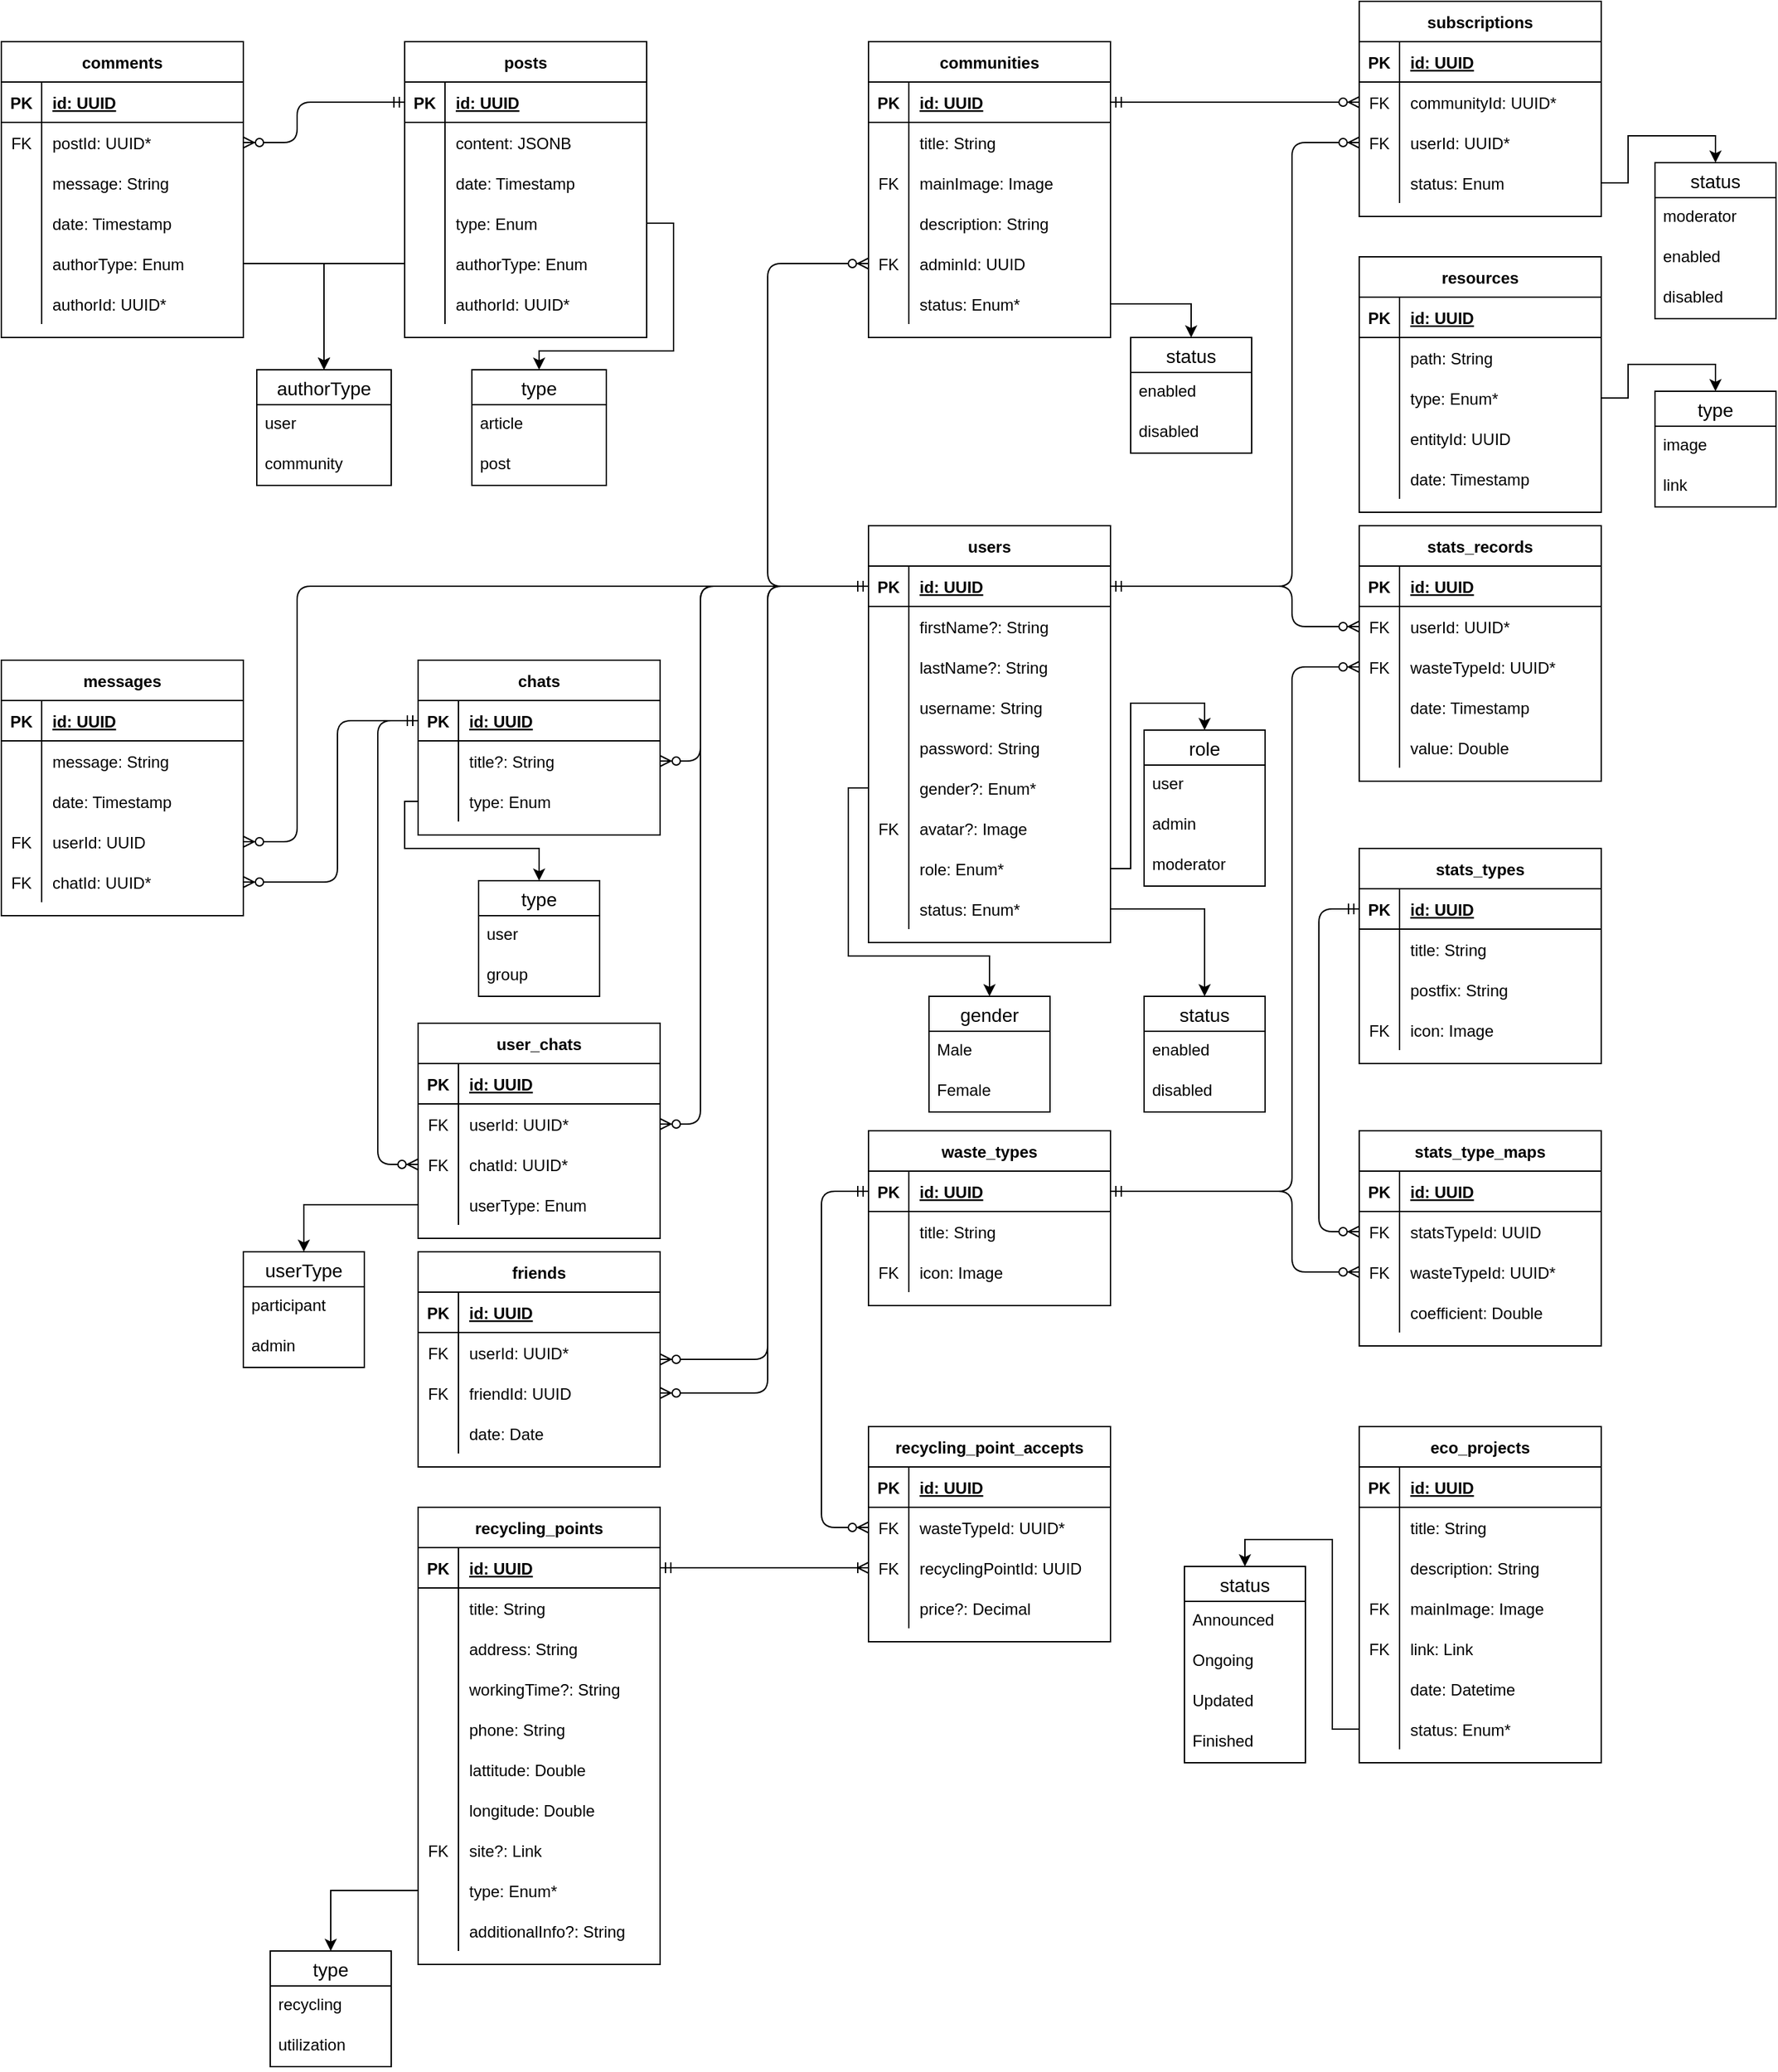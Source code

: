 <mxfile version="14.2.4" type="embed" pages="3">
    <diagram id="If2H-j3Mdj8tPfNjQshV" name="Database">
        <mxGraphModel dx="3916" dy="3271" grid="1" gridSize="10" guides="1" tooltips="1" connect="1" arrows="1" fold="1" page="1" pageScale="1" pageWidth="850" pageHeight="1100" math="0" shadow="0">
            <root>
                <mxCell id="joOgtS3WFtuBVL9yGw7h-0"/>
                <mxCell id="joOgtS3WFtuBVL9yGw7h-1" parent="joOgtS3WFtuBVL9yGw7h-0"/>
                <mxCell id="b4nbRavhS0SCb1YXUyey-0" value="users" style="shape=table;startSize=30;container=1;collapsible=1;childLayout=tableLayout;fixedRows=1;rowLines=0;fontStyle=1;align=center;resizeLast=1;" parent="joOgtS3WFtuBVL9yGw7h-1" vertex="1">
                    <mxGeometry x="425" y="340" width="180" height="310" as="geometry"/>
                </mxCell>
                <mxCell id="b4nbRavhS0SCb1YXUyey-1" value="" style="shape=partialRectangle;collapsible=0;dropTarget=0;pointerEvents=0;fillColor=none;top=0;left=0;bottom=1;right=0;points=[[0,0.5],[1,0.5]];portConstraint=eastwest;" parent="b4nbRavhS0SCb1YXUyey-0" vertex="1">
                    <mxGeometry y="30" width="180" height="30" as="geometry"/>
                </mxCell>
                <mxCell id="b4nbRavhS0SCb1YXUyey-2" value="PK" style="shape=partialRectangle;connectable=0;fillColor=none;top=0;left=0;bottom=0;right=0;fontStyle=1;overflow=hidden;" parent="b4nbRavhS0SCb1YXUyey-1" vertex="1">
                    <mxGeometry width="30" height="30" as="geometry"/>
                </mxCell>
                <mxCell id="b4nbRavhS0SCb1YXUyey-3" value="id: UUID" style="shape=partialRectangle;connectable=0;fillColor=none;top=0;left=0;bottom=0;right=0;align=left;spacingLeft=6;fontStyle=5;overflow=hidden;" parent="b4nbRavhS0SCb1YXUyey-1" vertex="1">
                    <mxGeometry x="30" width="150" height="30" as="geometry"/>
                </mxCell>
                <mxCell id="b4nbRavhS0SCb1YXUyey-10" value="" style="shape=partialRectangle;collapsible=0;dropTarget=0;pointerEvents=0;fillColor=none;top=0;left=0;bottom=0;right=0;points=[[0,0.5],[1,0.5]];portConstraint=eastwest;" parent="b4nbRavhS0SCb1YXUyey-0" vertex="1">
                    <mxGeometry y="60" width="180" height="30" as="geometry"/>
                </mxCell>
                <mxCell id="b4nbRavhS0SCb1YXUyey-11" value="" style="shape=partialRectangle;connectable=0;fillColor=none;top=0;left=0;bottom=0;right=0;editable=1;overflow=hidden;" parent="b4nbRavhS0SCb1YXUyey-10" vertex="1">
                    <mxGeometry width="30" height="30" as="geometry"/>
                </mxCell>
                <mxCell id="b4nbRavhS0SCb1YXUyey-12" value="firstName?: String" style="shape=partialRectangle;connectable=0;fillColor=none;top=0;left=0;bottom=0;right=0;align=left;spacingLeft=6;overflow=hidden;" parent="b4nbRavhS0SCb1YXUyey-10" vertex="1">
                    <mxGeometry x="30" width="150" height="30" as="geometry"/>
                </mxCell>
                <mxCell id="turdT8LeHfHAVb9NRMRH-0" value="" style="shape=partialRectangle;collapsible=0;dropTarget=0;pointerEvents=0;fillColor=none;top=0;left=0;bottom=0;right=0;points=[[0,0.5],[1,0.5]];portConstraint=eastwest;" vertex="1" parent="b4nbRavhS0SCb1YXUyey-0">
                    <mxGeometry y="90" width="180" height="30" as="geometry"/>
                </mxCell>
                <mxCell id="turdT8LeHfHAVb9NRMRH-1" value="" style="shape=partialRectangle;connectable=0;fillColor=none;top=0;left=0;bottom=0;right=0;editable=1;overflow=hidden;" vertex="1" parent="turdT8LeHfHAVb9NRMRH-0">
                    <mxGeometry width="30" height="30" as="geometry"/>
                </mxCell>
                <mxCell id="turdT8LeHfHAVb9NRMRH-2" value="lastName?: String" style="shape=partialRectangle;connectable=0;fillColor=none;top=0;left=0;bottom=0;right=0;align=left;spacingLeft=6;overflow=hidden;" vertex="1" parent="turdT8LeHfHAVb9NRMRH-0">
                    <mxGeometry x="30" width="150" height="30" as="geometry"/>
                </mxCell>
                <mxCell id="turdT8LeHfHAVb9NRMRH-3" value="" style="shape=partialRectangle;collapsible=0;dropTarget=0;pointerEvents=0;fillColor=none;top=0;left=0;bottom=0;right=0;points=[[0,0.5],[1,0.5]];portConstraint=eastwest;" vertex="1" parent="b4nbRavhS0SCb1YXUyey-0">
                    <mxGeometry y="120" width="180" height="30" as="geometry"/>
                </mxCell>
                <mxCell id="turdT8LeHfHAVb9NRMRH-4" value="" style="shape=partialRectangle;connectable=0;fillColor=none;top=0;left=0;bottom=0;right=0;editable=1;overflow=hidden;" vertex="1" parent="turdT8LeHfHAVb9NRMRH-3">
                    <mxGeometry width="30" height="30" as="geometry"/>
                </mxCell>
                <mxCell id="turdT8LeHfHAVb9NRMRH-5" value="username: String" style="shape=partialRectangle;connectable=0;fillColor=none;top=0;left=0;bottom=0;right=0;align=left;spacingLeft=6;overflow=hidden;" vertex="1" parent="turdT8LeHfHAVb9NRMRH-3">
                    <mxGeometry x="30" width="150" height="30" as="geometry"/>
                </mxCell>
                <mxCell id="turdT8LeHfHAVb9NRMRH-6" value="" style="shape=partialRectangle;collapsible=0;dropTarget=0;pointerEvents=0;fillColor=none;top=0;left=0;bottom=0;right=0;points=[[0,0.5],[1,0.5]];portConstraint=eastwest;" vertex="1" parent="b4nbRavhS0SCb1YXUyey-0">
                    <mxGeometry y="150" width="180" height="30" as="geometry"/>
                </mxCell>
                <mxCell id="turdT8LeHfHAVb9NRMRH-7" value="" style="shape=partialRectangle;connectable=0;fillColor=none;top=0;left=0;bottom=0;right=0;editable=1;overflow=hidden;" vertex="1" parent="turdT8LeHfHAVb9NRMRH-6">
                    <mxGeometry width="30" height="30" as="geometry"/>
                </mxCell>
                <mxCell id="turdT8LeHfHAVb9NRMRH-8" value="password: String" style="shape=partialRectangle;connectable=0;fillColor=none;top=0;left=0;bottom=0;right=0;align=left;spacingLeft=6;overflow=hidden;" vertex="1" parent="turdT8LeHfHAVb9NRMRH-6">
                    <mxGeometry x="30" width="150" height="30" as="geometry"/>
                </mxCell>
                <mxCell id="turdT8LeHfHAVb9NRMRH-9" value="" style="shape=partialRectangle;collapsible=0;dropTarget=0;pointerEvents=0;fillColor=none;top=0;left=0;bottom=0;right=0;points=[[0,0.5],[1,0.5]];portConstraint=eastwest;" vertex="1" parent="b4nbRavhS0SCb1YXUyey-0">
                    <mxGeometry y="180" width="180" height="30" as="geometry"/>
                </mxCell>
                <mxCell id="turdT8LeHfHAVb9NRMRH-10" value="" style="shape=partialRectangle;connectable=0;fillColor=none;top=0;left=0;bottom=0;right=0;editable=1;overflow=hidden;" vertex="1" parent="turdT8LeHfHAVb9NRMRH-9">
                    <mxGeometry width="30" height="30" as="geometry"/>
                </mxCell>
                <mxCell id="turdT8LeHfHAVb9NRMRH-11" value="gender?: Enum*" style="shape=partialRectangle;connectable=0;fillColor=none;top=0;left=0;bottom=0;right=0;align=left;spacingLeft=6;overflow=hidden;" vertex="1" parent="turdT8LeHfHAVb9NRMRH-9">
                    <mxGeometry x="30" width="150" height="30" as="geometry"/>
                </mxCell>
                <mxCell id="turdT8LeHfHAVb9NRMRH-12" value="" style="shape=partialRectangle;collapsible=0;dropTarget=0;pointerEvents=0;fillColor=none;top=0;left=0;bottom=0;right=0;points=[[0,0.5],[1,0.5]];portConstraint=eastwest;" vertex="1" parent="b4nbRavhS0SCb1YXUyey-0">
                    <mxGeometry y="210" width="180" height="30" as="geometry"/>
                </mxCell>
                <mxCell id="turdT8LeHfHAVb9NRMRH-13" value="FK" style="shape=partialRectangle;connectable=0;fillColor=none;top=0;left=0;bottom=0;right=0;editable=1;overflow=hidden;" vertex="1" parent="turdT8LeHfHAVb9NRMRH-12">
                    <mxGeometry width="30" height="30" as="geometry"/>
                </mxCell>
                <mxCell id="turdT8LeHfHAVb9NRMRH-14" value="avatar?: Image" style="shape=partialRectangle;connectable=0;fillColor=none;top=0;left=0;bottom=0;right=0;align=left;spacingLeft=6;overflow=hidden;" vertex="1" parent="turdT8LeHfHAVb9NRMRH-12">
                    <mxGeometry x="30" width="150" height="30" as="geometry"/>
                </mxCell>
                <mxCell id="turdT8LeHfHAVb9NRMRH-15" value="" style="shape=partialRectangle;collapsible=0;dropTarget=0;pointerEvents=0;fillColor=none;top=0;left=0;bottom=0;right=0;points=[[0,0.5],[1,0.5]];portConstraint=eastwest;" vertex="1" parent="b4nbRavhS0SCb1YXUyey-0">
                    <mxGeometry y="240" width="180" height="30" as="geometry"/>
                </mxCell>
                <mxCell id="turdT8LeHfHAVb9NRMRH-16" value="" style="shape=partialRectangle;connectable=0;fillColor=none;top=0;left=0;bottom=0;right=0;editable=1;overflow=hidden;" vertex="1" parent="turdT8LeHfHAVb9NRMRH-15">
                    <mxGeometry width="30" height="30" as="geometry"/>
                </mxCell>
                <mxCell id="turdT8LeHfHAVb9NRMRH-17" value="role: Enum*" style="shape=partialRectangle;connectable=0;fillColor=none;top=0;left=0;bottom=0;right=0;align=left;spacingLeft=6;overflow=hidden;" vertex="1" parent="turdT8LeHfHAVb9NRMRH-15">
                    <mxGeometry x="30" width="150" height="30" as="geometry"/>
                </mxCell>
                <mxCell id="turdT8LeHfHAVb9NRMRH-18" value="" style="shape=partialRectangle;collapsible=0;dropTarget=0;pointerEvents=0;fillColor=none;top=0;left=0;bottom=0;right=0;points=[[0,0.5],[1,0.5]];portConstraint=eastwest;" vertex="1" parent="b4nbRavhS0SCb1YXUyey-0">
                    <mxGeometry y="270" width="180" height="30" as="geometry"/>
                </mxCell>
                <mxCell id="turdT8LeHfHAVb9NRMRH-19" value="" style="shape=partialRectangle;connectable=0;fillColor=none;top=0;left=0;bottom=0;right=0;editable=1;overflow=hidden;" vertex="1" parent="turdT8LeHfHAVb9NRMRH-18">
                    <mxGeometry width="30" height="30" as="geometry"/>
                </mxCell>
                <mxCell id="turdT8LeHfHAVb9NRMRH-20" value="status: Enum*" style="shape=partialRectangle;connectable=0;fillColor=none;top=0;left=0;bottom=0;right=0;align=left;spacingLeft=6;overflow=hidden;" vertex="1" parent="turdT8LeHfHAVb9NRMRH-18">
                    <mxGeometry x="30" width="150" height="30" as="geometry"/>
                </mxCell>
                <mxCell id="turdT8LeHfHAVb9NRMRH-21" value="friends" style="shape=table;startSize=30;container=1;collapsible=1;childLayout=tableLayout;fixedRows=1;rowLines=0;fontStyle=1;align=center;resizeLast=1;" vertex="1" parent="joOgtS3WFtuBVL9yGw7h-1">
                    <mxGeometry x="90" y="880" width="180" height="160" as="geometry"/>
                </mxCell>
                <mxCell id="turdT8LeHfHAVb9NRMRH-22" value="" style="shape=partialRectangle;collapsible=0;dropTarget=0;pointerEvents=0;fillColor=none;top=0;left=0;bottom=1;right=0;points=[[0,0.5],[1,0.5]];portConstraint=eastwest;" vertex="1" parent="turdT8LeHfHAVb9NRMRH-21">
                    <mxGeometry y="30" width="180" height="30" as="geometry"/>
                </mxCell>
                <mxCell id="turdT8LeHfHAVb9NRMRH-23" value="PK" style="shape=partialRectangle;connectable=0;fillColor=none;top=0;left=0;bottom=0;right=0;fontStyle=1;overflow=hidden;" vertex="1" parent="turdT8LeHfHAVb9NRMRH-22">
                    <mxGeometry width="30" height="30" as="geometry"/>
                </mxCell>
                <mxCell id="turdT8LeHfHAVb9NRMRH-24" value="id: UUID" style="shape=partialRectangle;connectable=0;fillColor=none;top=0;left=0;bottom=0;right=0;align=left;spacingLeft=6;fontStyle=5;overflow=hidden;" vertex="1" parent="turdT8LeHfHAVb9NRMRH-22">
                    <mxGeometry x="30" width="150" height="30" as="geometry"/>
                </mxCell>
                <mxCell id="turdT8LeHfHAVb9NRMRH-25" value="" style="shape=partialRectangle;collapsible=0;dropTarget=0;pointerEvents=0;fillColor=none;top=0;left=0;bottom=0;right=0;points=[[0,0.5],[1,0.5]];portConstraint=eastwest;" vertex="1" parent="turdT8LeHfHAVb9NRMRH-21">
                    <mxGeometry y="60" width="180" height="30" as="geometry"/>
                </mxCell>
                <mxCell id="turdT8LeHfHAVb9NRMRH-26" value="FK" style="shape=partialRectangle;connectable=0;fillColor=none;top=0;left=0;bottom=0;right=0;editable=1;overflow=hidden;" vertex="1" parent="turdT8LeHfHAVb9NRMRH-25">
                    <mxGeometry width="30" height="30" as="geometry"/>
                </mxCell>
                <mxCell id="turdT8LeHfHAVb9NRMRH-27" value="userId: UUID*" style="shape=partialRectangle;connectable=0;fillColor=none;top=0;left=0;bottom=0;right=0;align=left;spacingLeft=6;overflow=hidden;" vertex="1" parent="turdT8LeHfHAVb9NRMRH-25">
                    <mxGeometry x="30" width="150" height="30" as="geometry"/>
                </mxCell>
                <mxCell id="turdT8LeHfHAVb9NRMRH-28" value="" style="shape=partialRectangle;collapsible=0;dropTarget=0;pointerEvents=0;fillColor=none;top=0;left=0;bottom=0;right=0;points=[[0,0.5],[1,0.5]];portConstraint=eastwest;" vertex="1" parent="turdT8LeHfHAVb9NRMRH-21">
                    <mxGeometry y="90" width="180" height="30" as="geometry"/>
                </mxCell>
                <mxCell id="turdT8LeHfHAVb9NRMRH-29" value="FK" style="shape=partialRectangle;connectable=0;fillColor=none;top=0;left=0;bottom=0;right=0;editable=1;overflow=hidden;" vertex="1" parent="turdT8LeHfHAVb9NRMRH-28">
                    <mxGeometry width="30" height="30" as="geometry"/>
                </mxCell>
                <mxCell id="turdT8LeHfHAVb9NRMRH-30" value="friendId: UUID" style="shape=partialRectangle;connectable=0;fillColor=none;top=0;left=0;bottom=0;right=0;align=left;spacingLeft=6;overflow=hidden;" vertex="1" parent="turdT8LeHfHAVb9NRMRH-28">
                    <mxGeometry x="30" width="150" height="30" as="geometry"/>
                </mxCell>
                <mxCell id="turdT8LeHfHAVb9NRMRH-31" value="" style="shape=partialRectangle;collapsible=0;dropTarget=0;pointerEvents=0;fillColor=none;top=0;left=0;bottom=0;right=0;points=[[0,0.5],[1,0.5]];portConstraint=eastwest;" vertex="1" parent="turdT8LeHfHAVb9NRMRH-21">
                    <mxGeometry y="120" width="180" height="30" as="geometry"/>
                </mxCell>
                <mxCell id="turdT8LeHfHAVb9NRMRH-32" value="" style="shape=partialRectangle;connectable=0;fillColor=none;top=0;left=0;bottom=0;right=0;editable=1;overflow=hidden;" vertex="1" parent="turdT8LeHfHAVb9NRMRH-31">
                    <mxGeometry width="30" height="30" as="geometry"/>
                </mxCell>
                <mxCell id="turdT8LeHfHAVb9NRMRH-33" value="date: Date" style="shape=partialRectangle;connectable=0;fillColor=none;top=0;left=0;bottom=0;right=0;align=left;spacingLeft=6;overflow=hidden;" vertex="1" parent="turdT8LeHfHAVb9NRMRH-31">
                    <mxGeometry x="30" width="150" height="30" as="geometry"/>
                </mxCell>
                <mxCell id="turdT8LeHfHAVb9NRMRH-34" value="" style="edgeStyle=orthogonalEdgeStyle;fontSize=12;html=1;endArrow=ERzeroToMany;startArrow=ERmandOne;entryX=1;entryY=0.5;entryDx=0;entryDy=0;exitX=0;exitY=0.5;exitDx=0;exitDy=0;" edge="1" parent="joOgtS3WFtuBVL9yGw7h-1" source="b4nbRavhS0SCb1YXUyey-1" target="turdT8LeHfHAVb9NRMRH-21">
                    <mxGeometry width="100" height="100" relative="1" as="geometry">
                        <mxPoint x="290" y="660" as="sourcePoint"/>
                        <mxPoint x="390" y="560" as="targetPoint"/>
                        <Array as="points">
                            <mxPoint x="350" y="385"/>
                            <mxPoint x="350" y="960"/>
                        </Array>
                    </mxGeometry>
                </mxCell>
                <mxCell id="turdT8LeHfHAVb9NRMRH-36" value="" style="edgeStyle=orthogonalEdgeStyle;fontSize=12;html=1;endArrow=ERzeroToMany;startArrow=ERmandOne;entryX=1;entryY=0.5;entryDx=0;entryDy=0;exitX=0;exitY=0.5;exitDx=0;exitDy=0;" edge="1" parent="joOgtS3WFtuBVL9yGw7h-1" source="b4nbRavhS0SCb1YXUyey-1" target="turdT8LeHfHAVb9NRMRH-28">
                    <mxGeometry width="100" height="100" relative="1" as="geometry">
                        <mxPoint x="370" y="520" as="sourcePoint"/>
                        <mxPoint x="215" y="555" as="targetPoint"/>
                        <Array as="points">
                            <mxPoint x="350" y="385"/>
                            <mxPoint x="350" y="985"/>
                        </Array>
                    </mxGeometry>
                </mxCell>
                <mxCell id="turdT8LeHfHAVb9NRMRH-37" value="recycling_points" style="shape=table;startSize=30;container=1;collapsible=1;childLayout=tableLayout;fixedRows=1;rowLines=0;fontStyle=1;align=center;resizeLast=1;" vertex="1" parent="joOgtS3WFtuBVL9yGw7h-1">
                    <mxGeometry x="90" y="1070" width="180" height="340" as="geometry"/>
                </mxCell>
                <mxCell id="turdT8LeHfHAVb9NRMRH-38" value="" style="shape=partialRectangle;collapsible=0;dropTarget=0;pointerEvents=0;fillColor=none;top=0;left=0;bottom=1;right=0;points=[[0,0.5],[1,0.5]];portConstraint=eastwest;" vertex="1" parent="turdT8LeHfHAVb9NRMRH-37">
                    <mxGeometry y="30" width="180" height="30" as="geometry"/>
                </mxCell>
                <mxCell id="turdT8LeHfHAVb9NRMRH-39" value="PK" style="shape=partialRectangle;connectable=0;fillColor=none;top=0;left=0;bottom=0;right=0;fontStyle=1;overflow=hidden;" vertex="1" parent="turdT8LeHfHAVb9NRMRH-38">
                    <mxGeometry width="30" height="30" as="geometry"/>
                </mxCell>
                <mxCell id="turdT8LeHfHAVb9NRMRH-40" value="id: UUID" style="shape=partialRectangle;connectable=0;fillColor=none;top=0;left=0;bottom=0;right=0;align=left;spacingLeft=6;fontStyle=5;overflow=hidden;" vertex="1" parent="turdT8LeHfHAVb9NRMRH-38">
                    <mxGeometry x="30" width="150" height="30" as="geometry"/>
                </mxCell>
                <mxCell id="turdT8LeHfHAVb9NRMRH-41" value="" style="shape=partialRectangle;collapsible=0;dropTarget=0;pointerEvents=0;fillColor=none;top=0;left=0;bottom=0;right=0;points=[[0,0.5],[1,0.5]];portConstraint=eastwest;" vertex="1" parent="turdT8LeHfHAVb9NRMRH-37">
                    <mxGeometry y="60" width="180" height="30" as="geometry"/>
                </mxCell>
                <mxCell id="turdT8LeHfHAVb9NRMRH-42" value="" style="shape=partialRectangle;connectable=0;fillColor=none;top=0;left=0;bottom=0;right=0;editable=1;overflow=hidden;" vertex="1" parent="turdT8LeHfHAVb9NRMRH-41">
                    <mxGeometry width="30" height="30" as="geometry"/>
                </mxCell>
                <mxCell id="turdT8LeHfHAVb9NRMRH-43" value="title: String" style="shape=partialRectangle;connectable=0;fillColor=none;top=0;left=0;bottom=0;right=0;align=left;spacingLeft=6;overflow=hidden;" vertex="1" parent="turdT8LeHfHAVb9NRMRH-41">
                    <mxGeometry x="30" width="150" height="30" as="geometry"/>
                </mxCell>
                <mxCell id="turdT8LeHfHAVb9NRMRH-44" value="" style="shape=partialRectangle;collapsible=0;dropTarget=0;pointerEvents=0;fillColor=none;top=0;left=0;bottom=0;right=0;points=[[0,0.5],[1,0.5]];portConstraint=eastwest;" vertex="1" parent="turdT8LeHfHAVb9NRMRH-37">
                    <mxGeometry y="90" width="180" height="30" as="geometry"/>
                </mxCell>
                <mxCell id="turdT8LeHfHAVb9NRMRH-45" value="" style="shape=partialRectangle;connectable=0;fillColor=none;top=0;left=0;bottom=0;right=0;editable=1;overflow=hidden;" vertex="1" parent="turdT8LeHfHAVb9NRMRH-44">
                    <mxGeometry width="30" height="30" as="geometry"/>
                </mxCell>
                <mxCell id="turdT8LeHfHAVb9NRMRH-46" value="address: String" style="shape=partialRectangle;connectable=0;fillColor=none;top=0;left=0;bottom=0;right=0;align=left;spacingLeft=6;overflow=hidden;" vertex="1" parent="turdT8LeHfHAVb9NRMRH-44">
                    <mxGeometry x="30" width="150" height="30" as="geometry"/>
                </mxCell>
                <mxCell id="turdT8LeHfHAVb9NRMRH-47" value="" style="shape=partialRectangle;collapsible=0;dropTarget=0;pointerEvents=0;fillColor=none;top=0;left=0;bottom=0;right=0;points=[[0,0.5],[1,0.5]];portConstraint=eastwest;" vertex="1" parent="turdT8LeHfHAVb9NRMRH-37">
                    <mxGeometry y="120" width="180" height="30" as="geometry"/>
                </mxCell>
                <mxCell id="turdT8LeHfHAVb9NRMRH-48" value="" style="shape=partialRectangle;connectable=0;fillColor=none;top=0;left=0;bottom=0;right=0;editable=1;overflow=hidden;" vertex="1" parent="turdT8LeHfHAVb9NRMRH-47">
                    <mxGeometry width="30" height="30" as="geometry"/>
                </mxCell>
                <mxCell id="turdT8LeHfHAVb9NRMRH-49" value="workingTime?: String" style="shape=partialRectangle;connectable=0;fillColor=none;top=0;left=0;bottom=0;right=0;align=left;spacingLeft=6;overflow=hidden;" vertex="1" parent="turdT8LeHfHAVb9NRMRH-47">
                    <mxGeometry x="30" width="150" height="30" as="geometry"/>
                </mxCell>
                <mxCell id="turdT8LeHfHAVb9NRMRH-62" value="" style="shape=partialRectangle;collapsible=0;dropTarget=0;pointerEvents=0;fillColor=none;top=0;left=0;bottom=0;right=0;points=[[0,0.5],[1,0.5]];portConstraint=eastwest;" vertex="1" parent="turdT8LeHfHAVb9NRMRH-37">
                    <mxGeometry y="150" width="180" height="30" as="geometry"/>
                </mxCell>
                <mxCell id="turdT8LeHfHAVb9NRMRH-63" value="" style="shape=partialRectangle;connectable=0;fillColor=none;top=0;left=0;bottom=0;right=0;editable=1;overflow=hidden;" vertex="1" parent="turdT8LeHfHAVb9NRMRH-62">
                    <mxGeometry width="30" height="30" as="geometry"/>
                </mxCell>
                <mxCell id="turdT8LeHfHAVb9NRMRH-64" value="phone: String" style="shape=partialRectangle;connectable=0;fillColor=none;top=0;left=0;bottom=0;right=0;align=left;spacingLeft=6;overflow=hidden;" vertex="1" parent="turdT8LeHfHAVb9NRMRH-62">
                    <mxGeometry x="30" width="150" height="30" as="geometry"/>
                </mxCell>
                <mxCell id="turdT8LeHfHAVb9NRMRH-50" value="" style="shape=partialRectangle;collapsible=0;dropTarget=0;pointerEvents=0;fillColor=none;top=0;left=0;bottom=0;right=0;points=[[0,0.5],[1,0.5]];portConstraint=eastwest;" vertex="1" parent="turdT8LeHfHAVb9NRMRH-37">
                    <mxGeometry y="180" width="180" height="30" as="geometry"/>
                </mxCell>
                <mxCell id="turdT8LeHfHAVb9NRMRH-51" value="" style="shape=partialRectangle;connectable=0;fillColor=none;top=0;left=0;bottom=0;right=0;editable=1;overflow=hidden;" vertex="1" parent="turdT8LeHfHAVb9NRMRH-50">
                    <mxGeometry width="30" height="30" as="geometry"/>
                </mxCell>
                <mxCell id="turdT8LeHfHAVb9NRMRH-52" value="lattitude: Double" style="shape=partialRectangle;connectable=0;fillColor=none;top=0;left=0;bottom=0;right=0;align=left;spacingLeft=6;overflow=hidden;" vertex="1" parent="turdT8LeHfHAVb9NRMRH-50">
                    <mxGeometry x="30" width="150" height="30" as="geometry"/>
                </mxCell>
                <mxCell id="turdT8LeHfHAVb9NRMRH-53" value="" style="shape=partialRectangle;collapsible=0;dropTarget=0;pointerEvents=0;fillColor=none;top=0;left=0;bottom=0;right=0;points=[[0,0.5],[1,0.5]];portConstraint=eastwest;" vertex="1" parent="turdT8LeHfHAVb9NRMRH-37">
                    <mxGeometry y="210" width="180" height="30" as="geometry"/>
                </mxCell>
                <mxCell id="turdT8LeHfHAVb9NRMRH-54" value="" style="shape=partialRectangle;connectable=0;fillColor=none;top=0;left=0;bottom=0;right=0;editable=1;overflow=hidden;" vertex="1" parent="turdT8LeHfHAVb9NRMRH-53">
                    <mxGeometry width="30" height="30" as="geometry"/>
                </mxCell>
                <mxCell id="turdT8LeHfHAVb9NRMRH-55" value="longitude: Double" style="shape=partialRectangle;connectable=0;fillColor=none;top=0;left=0;bottom=0;right=0;align=left;spacingLeft=6;overflow=hidden;" vertex="1" parent="turdT8LeHfHAVb9NRMRH-53">
                    <mxGeometry x="30" width="150" height="30" as="geometry"/>
                </mxCell>
                <mxCell id="turdT8LeHfHAVb9NRMRH-56" value="" style="shape=partialRectangle;collapsible=0;dropTarget=0;pointerEvents=0;fillColor=none;top=0;left=0;bottom=0;right=0;points=[[0,0.5],[1,0.5]];portConstraint=eastwest;" vertex="1" parent="turdT8LeHfHAVb9NRMRH-37">
                    <mxGeometry y="240" width="180" height="30" as="geometry"/>
                </mxCell>
                <mxCell id="turdT8LeHfHAVb9NRMRH-57" value="FK" style="shape=partialRectangle;connectable=0;fillColor=none;top=0;left=0;bottom=0;right=0;editable=1;overflow=hidden;" vertex="1" parent="turdT8LeHfHAVb9NRMRH-56">
                    <mxGeometry width="30" height="30" as="geometry"/>
                </mxCell>
                <mxCell id="turdT8LeHfHAVb9NRMRH-58" value="site?: Link" style="shape=partialRectangle;connectable=0;fillColor=none;top=0;left=0;bottom=0;right=0;align=left;spacingLeft=6;overflow=hidden;" vertex="1" parent="turdT8LeHfHAVb9NRMRH-56">
                    <mxGeometry x="30" width="150" height="30" as="geometry"/>
                </mxCell>
                <mxCell id="turdT8LeHfHAVb9NRMRH-59" value="" style="shape=partialRectangle;collapsible=0;dropTarget=0;pointerEvents=0;fillColor=none;top=0;left=0;bottom=0;right=0;points=[[0,0.5],[1,0.5]];portConstraint=eastwest;" vertex="1" parent="turdT8LeHfHAVb9NRMRH-37">
                    <mxGeometry y="270" width="180" height="30" as="geometry"/>
                </mxCell>
                <mxCell id="turdT8LeHfHAVb9NRMRH-60" value="" style="shape=partialRectangle;connectable=0;fillColor=none;top=0;left=0;bottom=0;right=0;editable=1;overflow=hidden;" vertex="1" parent="turdT8LeHfHAVb9NRMRH-59">
                    <mxGeometry width="30" height="30" as="geometry"/>
                </mxCell>
                <mxCell id="turdT8LeHfHAVb9NRMRH-61" value="type: Enum*" style="shape=partialRectangle;connectable=0;fillColor=none;top=0;left=0;bottom=0;right=0;align=left;spacingLeft=6;overflow=hidden;" vertex="1" parent="turdT8LeHfHAVb9NRMRH-59">
                    <mxGeometry x="30" width="150" height="30" as="geometry"/>
                </mxCell>
                <mxCell id="turdT8LeHfHAVb9NRMRH-65" value="" style="shape=partialRectangle;collapsible=0;dropTarget=0;pointerEvents=0;fillColor=none;top=0;left=0;bottom=0;right=0;points=[[0,0.5],[1,0.5]];portConstraint=eastwest;" vertex="1" parent="turdT8LeHfHAVb9NRMRH-37">
                    <mxGeometry y="300" width="180" height="30" as="geometry"/>
                </mxCell>
                <mxCell id="turdT8LeHfHAVb9NRMRH-66" value="" style="shape=partialRectangle;connectable=0;fillColor=none;top=0;left=0;bottom=0;right=0;editable=1;overflow=hidden;" vertex="1" parent="turdT8LeHfHAVb9NRMRH-65">
                    <mxGeometry width="30" height="30" as="geometry"/>
                </mxCell>
                <mxCell id="turdT8LeHfHAVb9NRMRH-67" value="additionalInfo?: String" style="shape=partialRectangle;connectable=0;fillColor=none;top=0;left=0;bottom=0;right=0;align=left;spacingLeft=6;overflow=hidden;" vertex="1" parent="turdT8LeHfHAVb9NRMRH-65">
                    <mxGeometry x="30" width="150" height="30" as="geometry"/>
                </mxCell>
                <mxCell id="turdT8LeHfHAVb9NRMRH-99" value="waste_types" style="shape=table;startSize=30;container=1;collapsible=1;childLayout=tableLayout;fixedRows=1;rowLines=0;fontStyle=1;align=center;resizeLast=1;" vertex="1" parent="joOgtS3WFtuBVL9yGw7h-1">
                    <mxGeometry x="425" y="790" width="180" height="130" as="geometry"/>
                </mxCell>
                <mxCell id="turdT8LeHfHAVb9NRMRH-100" value="" style="shape=partialRectangle;collapsible=0;dropTarget=0;pointerEvents=0;fillColor=none;top=0;left=0;bottom=1;right=0;points=[[0,0.5],[1,0.5]];portConstraint=eastwest;" vertex="1" parent="turdT8LeHfHAVb9NRMRH-99">
                    <mxGeometry y="30" width="180" height="30" as="geometry"/>
                </mxCell>
                <mxCell id="turdT8LeHfHAVb9NRMRH-101" value="PK" style="shape=partialRectangle;connectable=0;fillColor=none;top=0;left=0;bottom=0;right=0;fontStyle=1;overflow=hidden;" vertex="1" parent="turdT8LeHfHAVb9NRMRH-100">
                    <mxGeometry width="30" height="30" as="geometry"/>
                </mxCell>
                <mxCell id="turdT8LeHfHAVb9NRMRH-102" value="id: UUID" style="shape=partialRectangle;connectable=0;fillColor=none;top=0;left=0;bottom=0;right=0;align=left;spacingLeft=6;fontStyle=5;overflow=hidden;" vertex="1" parent="turdT8LeHfHAVb9NRMRH-100">
                    <mxGeometry x="30" width="150" height="30" as="geometry"/>
                </mxCell>
                <mxCell id="turdT8LeHfHAVb9NRMRH-103" value="" style="shape=partialRectangle;collapsible=0;dropTarget=0;pointerEvents=0;fillColor=none;top=0;left=0;bottom=0;right=0;points=[[0,0.5],[1,0.5]];portConstraint=eastwest;" vertex="1" parent="turdT8LeHfHAVb9NRMRH-99">
                    <mxGeometry y="60" width="180" height="30" as="geometry"/>
                </mxCell>
                <mxCell id="turdT8LeHfHAVb9NRMRH-104" value="" style="shape=partialRectangle;connectable=0;fillColor=none;top=0;left=0;bottom=0;right=0;editable=1;overflow=hidden;" vertex="1" parent="turdT8LeHfHAVb9NRMRH-103">
                    <mxGeometry width="30" height="30" as="geometry"/>
                </mxCell>
                <mxCell id="turdT8LeHfHAVb9NRMRH-105" value="title: String" style="shape=partialRectangle;connectable=0;fillColor=none;top=0;left=0;bottom=0;right=0;align=left;spacingLeft=6;overflow=hidden;" vertex="1" parent="turdT8LeHfHAVb9NRMRH-103">
                    <mxGeometry x="30" width="150" height="30" as="geometry"/>
                </mxCell>
                <mxCell id="turdT8LeHfHAVb9NRMRH-106" value="" style="shape=partialRectangle;collapsible=0;dropTarget=0;pointerEvents=0;fillColor=none;top=0;left=0;bottom=0;right=0;points=[[0,0.5],[1,0.5]];portConstraint=eastwest;" vertex="1" parent="turdT8LeHfHAVb9NRMRH-99">
                    <mxGeometry y="90" width="180" height="30" as="geometry"/>
                </mxCell>
                <mxCell id="turdT8LeHfHAVb9NRMRH-107" value="FK" style="shape=partialRectangle;connectable=0;fillColor=none;top=0;left=0;bottom=0;right=0;editable=1;overflow=hidden;" vertex="1" parent="turdT8LeHfHAVb9NRMRH-106">
                    <mxGeometry width="30" height="30" as="geometry"/>
                </mxCell>
                <mxCell id="turdT8LeHfHAVb9NRMRH-108" value="icon: Image" style="shape=partialRectangle;connectable=0;fillColor=none;top=0;left=0;bottom=0;right=0;align=left;spacingLeft=6;overflow=hidden;" vertex="1" parent="turdT8LeHfHAVb9NRMRH-106">
                    <mxGeometry x="30" width="150" height="30" as="geometry"/>
                </mxCell>
                <mxCell id="turdT8LeHfHAVb9NRMRH-112" value="recycling_point_accepts" style="shape=table;startSize=30;container=1;collapsible=1;childLayout=tableLayout;fixedRows=1;rowLines=0;fontStyle=1;align=center;resizeLast=1;" vertex="1" parent="joOgtS3WFtuBVL9yGw7h-1">
                    <mxGeometry x="425" y="1010" width="180" height="160" as="geometry"/>
                </mxCell>
                <mxCell id="turdT8LeHfHAVb9NRMRH-113" value="" style="shape=partialRectangle;collapsible=0;dropTarget=0;pointerEvents=0;fillColor=none;top=0;left=0;bottom=1;right=0;points=[[0,0.5],[1,0.5]];portConstraint=eastwest;" vertex="1" parent="turdT8LeHfHAVb9NRMRH-112">
                    <mxGeometry y="30" width="180" height="30" as="geometry"/>
                </mxCell>
                <mxCell id="turdT8LeHfHAVb9NRMRH-114" value="PK" style="shape=partialRectangle;connectable=0;fillColor=none;top=0;left=0;bottom=0;right=0;fontStyle=1;overflow=hidden;" vertex="1" parent="turdT8LeHfHAVb9NRMRH-113">
                    <mxGeometry width="30" height="30" as="geometry"/>
                </mxCell>
                <mxCell id="turdT8LeHfHAVb9NRMRH-115" value="id: UUID" style="shape=partialRectangle;connectable=0;fillColor=none;top=0;left=0;bottom=0;right=0;align=left;spacingLeft=6;fontStyle=5;overflow=hidden;" vertex="1" parent="turdT8LeHfHAVb9NRMRH-113">
                    <mxGeometry x="30" width="150" height="30" as="geometry"/>
                </mxCell>
                <mxCell id="turdT8LeHfHAVb9NRMRH-119" value="" style="shape=partialRectangle;collapsible=0;dropTarget=0;pointerEvents=0;fillColor=none;top=0;left=0;bottom=0;right=0;points=[[0,0.5],[1,0.5]];portConstraint=eastwest;" vertex="1" parent="turdT8LeHfHAVb9NRMRH-112">
                    <mxGeometry y="60" width="180" height="30" as="geometry"/>
                </mxCell>
                <mxCell id="turdT8LeHfHAVb9NRMRH-120" value="FK" style="shape=partialRectangle;connectable=0;fillColor=none;top=0;left=0;bottom=0;right=0;editable=1;overflow=hidden;" vertex="1" parent="turdT8LeHfHAVb9NRMRH-119">
                    <mxGeometry width="30" height="30" as="geometry"/>
                </mxCell>
                <mxCell id="turdT8LeHfHAVb9NRMRH-121" value="wasteTypeId: UUID*" style="shape=partialRectangle;connectable=0;fillColor=none;top=0;left=0;bottom=0;right=0;align=left;spacingLeft=6;overflow=hidden;" vertex="1" parent="turdT8LeHfHAVb9NRMRH-119">
                    <mxGeometry x="30" width="150" height="30" as="geometry"/>
                </mxCell>
                <mxCell id="turdT8LeHfHAVb9NRMRH-116" value="" style="shape=partialRectangle;collapsible=0;dropTarget=0;pointerEvents=0;fillColor=none;top=0;left=0;bottom=0;right=0;points=[[0,0.5],[1,0.5]];portConstraint=eastwest;" vertex="1" parent="turdT8LeHfHAVb9NRMRH-112">
                    <mxGeometry y="90" width="180" height="30" as="geometry"/>
                </mxCell>
                <mxCell id="turdT8LeHfHAVb9NRMRH-117" value="FK" style="shape=partialRectangle;connectable=0;fillColor=none;top=0;left=0;bottom=0;right=0;editable=1;overflow=hidden;" vertex="1" parent="turdT8LeHfHAVb9NRMRH-116">
                    <mxGeometry width="30" height="30" as="geometry"/>
                </mxCell>
                <mxCell id="turdT8LeHfHAVb9NRMRH-118" value="recyclingPointId: UUID" style="shape=partialRectangle;connectable=0;fillColor=none;top=0;left=0;bottom=0;right=0;align=left;spacingLeft=6;overflow=hidden;" vertex="1" parent="turdT8LeHfHAVb9NRMRH-116">
                    <mxGeometry x="30" width="150" height="30" as="geometry"/>
                </mxCell>
                <mxCell id="turdT8LeHfHAVb9NRMRH-122" value="" style="shape=partialRectangle;collapsible=0;dropTarget=0;pointerEvents=0;fillColor=none;top=0;left=0;bottom=0;right=0;points=[[0,0.5],[1,0.5]];portConstraint=eastwest;" vertex="1" parent="turdT8LeHfHAVb9NRMRH-112">
                    <mxGeometry y="120" width="180" height="30" as="geometry"/>
                </mxCell>
                <mxCell id="turdT8LeHfHAVb9NRMRH-123" value="" style="shape=partialRectangle;connectable=0;fillColor=none;top=0;left=0;bottom=0;right=0;editable=1;overflow=hidden;" vertex="1" parent="turdT8LeHfHAVb9NRMRH-122">
                    <mxGeometry width="30" height="30" as="geometry"/>
                </mxCell>
                <mxCell id="turdT8LeHfHAVb9NRMRH-124" value="price?: Decimal" style="shape=partialRectangle;connectable=0;fillColor=none;top=0;left=0;bottom=0;right=0;align=left;spacingLeft=6;overflow=hidden;" vertex="1" parent="turdT8LeHfHAVb9NRMRH-122">
                    <mxGeometry x="30" width="150" height="30" as="geometry"/>
                </mxCell>
                <mxCell id="turdT8LeHfHAVb9NRMRH-125" value="" style="edgeStyle=orthogonalEdgeStyle;fontSize=12;html=1;endArrow=ERoneToMany;startArrow=ERmandOne;exitX=1;exitY=0.5;exitDx=0;exitDy=0;entryX=0;entryY=0.5;entryDx=0;entryDy=0;" edge="1" parent="joOgtS3WFtuBVL9yGw7h-1" source="turdT8LeHfHAVb9NRMRH-38" target="turdT8LeHfHAVb9NRMRH-116">
                    <mxGeometry width="100" height="100" relative="1" as="geometry">
                        <mxPoint x="50" y="1140" as="sourcePoint"/>
                        <mxPoint x="150" y="1040" as="targetPoint"/>
                    </mxGeometry>
                </mxCell>
                <mxCell id="turdT8LeHfHAVb9NRMRH-126" value="" style="edgeStyle=orthogonalEdgeStyle;fontSize=12;html=1;endArrow=ERzeroToMany;startArrow=ERmandOne;exitX=0;exitY=0.5;exitDx=0;exitDy=0;entryX=0;entryY=0.5;entryDx=0;entryDy=0;" edge="1" parent="joOgtS3WFtuBVL9yGw7h-1" source="turdT8LeHfHAVb9NRMRH-100" target="turdT8LeHfHAVb9NRMRH-119">
                    <mxGeometry width="100" height="100" relative="1" as="geometry">
                        <mxPoint x="360" y="1000" as="sourcePoint"/>
                        <mxPoint x="470" y="970" as="targetPoint"/>
                        <Array as="points">
                            <mxPoint x="390" y="835"/>
                            <mxPoint x="390" y="1085"/>
                        </Array>
                    </mxGeometry>
                </mxCell>
                <mxCell id="turdT8LeHfHAVb9NRMRH-127" value="stats_records" style="shape=table;startSize=30;container=1;collapsible=1;childLayout=tableLayout;fixedRows=1;rowLines=0;fontStyle=1;align=center;resizeLast=1;" vertex="1" parent="joOgtS3WFtuBVL9yGw7h-1">
                    <mxGeometry x="790" y="340" width="180" height="190" as="geometry"/>
                </mxCell>
                <mxCell id="turdT8LeHfHAVb9NRMRH-128" value="" style="shape=partialRectangle;collapsible=0;dropTarget=0;pointerEvents=0;fillColor=none;top=0;left=0;bottom=1;right=0;points=[[0,0.5],[1,0.5]];portConstraint=eastwest;" vertex="1" parent="turdT8LeHfHAVb9NRMRH-127">
                    <mxGeometry y="30" width="180" height="30" as="geometry"/>
                </mxCell>
                <mxCell id="turdT8LeHfHAVb9NRMRH-129" value="PK" style="shape=partialRectangle;connectable=0;fillColor=none;top=0;left=0;bottom=0;right=0;fontStyle=1;overflow=hidden;" vertex="1" parent="turdT8LeHfHAVb9NRMRH-128">
                    <mxGeometry width="30" height="30" as="geometry"/>
                </mxCell>
                <mxCell id="turdT8LeHfHAVb9NRMRH-130" value="id: UUID" style="shape=partialRectangle;connectable=0;fillColor=none;top=0;left=0;bottom=0;right=0;align=left;spacingLeft=6;fontStyle=5;overflow=hidden;" vertex="1" parent="turdT8LeHfHAVb9NRMRH-128">
                    <mxGeometry x="30" width="150" height="30" as="geometry"/>
                </mxCell>
                <mxCell id="turdT8LeHfHAVb9NRMRH-131" value="" style="shape=partialRectangle;collapsible=0;dropTarget=0;pointerEvents=0;fillColor=none;top=0;left=0;bottom=0;right=0;points=[[0,0.5],[1,0.5]];portConstraint=eastwest;" vertex="1" parent="turdT8LeHfHAVb9NRMRH-127">
                    <mxGeometry y="60" width="180" height="30" as="geometry"/>
                </mxCell>
                <mxCell id="turdT8LeHfHAVb9NRMRH-132" value="FK" style="shape=partialRectangle;connectable=0;fillColor=none;top=0;left=0;bottom=0;right=0;editable=1;overflow=hidden;" vertex="1" parent="turdT8LeHfHAVb9NRMRH-131">
                    <mxGeometry width="30" height="30" as="geometry"/>
                </mxCell>
                <mxCell id="turdT8LeHfHAVb9NRMRH-133" value="userId: UUID*" style="shape=partialRectangle;connectable=0;fillColor=none;top=0;left=0;bottom=0;right=0;align=left;spacingLeft=6;overflow=hidden;" vertex="1" parent="turdT8LeHfHAVb9NRMRH-131">
                    <mxGeometry x="30" width="150" height="30" as="geometry"/>
                </mxCell>
                <mxCell id="turdT8LeHfHAVb9NRMRH-134" value="" style="shape=partialRectangle;collapsible=0;dropTarget=0;pointerEvents=0;fillColor=none;top=0;left=0;bottom=0;right=0;points=[[0,0.5],[1,0.5]];portConstraint=eastwest;" vertex="1" parent="turdT8LeHfHAVb9NRMRH-127">
                    <mxGeometry y="90" width="180" height="30" as="geometry"/>
                </mxCell>
                <mxCell id="turdT8LeHfHAVb9NRMRH-135" value="FK" style="shape=partialRectangle;connectable=0;fillColor=none;top=0;left=0;bottom=0;right=0;editable=1;overflow=hidden;" vertex="1" parent="turdT8LeHfHAVb9NRMRH-134">
                    <mxGeometry width="30" height="30" as="geometry"/>
                </mxCell>
                <mxCell id="turdT8LeHfHAVb9NRMRH-136" value="wasteTypeId: UUID*" style="shape=partialRectangle;connectable=0;fillColor=none;top=0;left=0;bottom=0;right=0;align=left;spacingLeft=6;overflow=hidden;" vertex="1" parent="turdT8LeHfHAVb9NRMRH-134">
                    <mxGeometry x="30" width="150" height="30" as="geometry"/>
                </mxCell>
                <mxCell id="turdT8LeHfHAVb9NRMRH-170" value="" style="shape=partialRectangle;collapsible=0;dropTarget=0;pointerEvents=0;fillColor=none;top=0;left=0;bottom=0;right=0;points=[[0,0.5],[1,0.5]];portConstraint=eastwest;" vertex="1" parent="turdT8LeHfHAVb9NRMRH-127">
                    <mxGeometry y="120" width="180" height="30" as="geometry"/>
                </mxCell>
                <mxCell id="turdT8LeHfHAVb9NRMRH-171" value="" style="shape=partialRectangle;connectable=0;fillColor=none;top=0;left=0;bottom=0;right=0;editable=1;overflow=hidden;" vertex="1" parent="turdT8LeHfHAVb9NRMRH-170">
                    <mxGeometry width="30" height="30" as="geometry"/>
                </mxCell>
                <mxCell id="turdT8LeHfHAVb9NRMRH-172" value="date: Timestamp" style="shape=partialRectangle;connectable=0;fillColor=none;top=0;left=0;bottom=0;right=0;align=left;spacingLeft=6;overflow=hidden;" vertex="1" parent="turdT8LeHfHAVb9NRMRH-170">
                    <mxGeometry x="30" width="150" height="30" as="geometry"/>
                </mxCell>
                <mxCell id="turdT8LeHfHAVb9NRMRH-137" value="" style="shape=partialRectangle;collapsible=0;dropTarget=0;pointerEvents=0;fillColor=none;top=0;left=0;bottom=0;right=0;points=[[0,0.5],[1,0.5]];portConstraint=eastwest;" vertex="1" parent="turdT8LeHfHAVb9NRMRH-127">
                    <mxGeometry y="150" width="180" height="30" as="geometry"/>
                </mxCell>
                <mxCell id="turdT8LeHfHAVb9NRMRH-138" value="" style="shape=partialRectangle;connectable=0;fillColor=none;top=0;left=0;bottom=0;right=0;editable=1;overflow=hidden;" vertex="1" parent="turdT8LeHfHAVb9NRMRH-137">
                    <mxGeometry width="30" height="30" as="geometry"/>
                </mxCell>
                <mxCell id="turdT8LeHfHAVb9NRMRH-139" value="value: Double" style="shape=partialRectangle;connectable=0;fillColor=none;top=0;left=0;bottom=0;right=0;align=left;spacingLeft=6;overflow=hidden;" vertex="1" parent="turdT8LeHfHAVb9NRMRH-137">
                    <mxGeometry x="30" width="150" height="30" as="geometry"/>
                </mxCell>
                <mxCell id="turdT8LeHfHAVb9NRMRH-140" value="" style="edgeStyle=orthogonalEdgeStyle;fontSize=12;html=1;endArrow=ERzeroToMany;startArrow=ERmandOne;entryX=0;entryY=0.5;entryDx=0;entryDy=0;exitX=1;exitY=0.5;exitDx=0;exitDy=0;" edge="1" parent="joOgtS3WFtuBVL9yGw7h-1" source="b4nbRavhS0SCb1YXUyey-1" target="turdT8LeHfHAVb9NRMRH-131">
                    <mxGeometry width="100" height="100" relative="1" as="geometry">
                        <mxPoint x="850" y="470" as="sourcePoint"/>
                        <mxPoint x="695" y="505" as="targetPoint"/>
                        <Array as="points">
                            <mxPoint x="740" y="385"/>
                            <mxPoint x="740" y="415"/>
                        </Array>
                    </mxGeometry>
                </mxCell>
                <mxCell id="turdT8LeHfHAVb9NRMRH-141" value="" style="edgeStyle=orthogonalEdgeStyle;fontSize=12;html=1;endArrow=ERzeroToMany;startArrow=ERmandOne;entryX=0;entryY=0.5;entryDx=0;entryDy=0;exitX=1;exitY=0.5;exitDx=0;exitDy=0;" edge="1" parent="joOgtS3WFtuBVL9yGw7h-1" source="turdT8LeHfHAVb9NRMRH-100" target="turdT8LeHfHAVb9NRMRH-134">
                    <mxGeometry width="100" height="100" relative="1" as="geometry">
                        <mxPoint x="680" y="700" as="sourcePoint"/>
                        <mxPoint x="525" y="735" as="targetPoint"/>
                        <Array as="points">
                            <mxPoint x="740" y="835"/>
                            <mxPoint x="740" y="445"/>
                        </Array>
                    </mxGeometry>
                </mxCell>
                <mxCell id="turdT8LeHfHAVb9NRMRH-142" value="stats_types" style="shape=table;startSize=30;container=1;collapsible=1;childLayout=tableLayout;fixedRows=1;rowLines=0;fontStyle=1;align=center;resizeLast=1;" vertex="1" parent="joOgtS3WFtuBVL9yGw7h-1">
                    <mxGeometry x="790" y="580" width="180" height="160" as="geometry"/>
                </mxCell>
                <mxCell id="turdT8LeHfHAVb9NRMRH-143" value="" style="shape=partialRectangle;collapsible=0;dropTarget=0;pointerEvents=0;fillColor=none;top=0;left=0;bottom=1;right=0;points=[[0,0.5],[1,0.5]];portConstraint=eastwest;" vertex="1" parent="turdT8LeHfHAVb9NRMRH-142">
                    <mxGeometry y="30" width="180" height="30" as="geometry"/>
                </mxCell>
                <mxCell id="turdT8LeHfHAVb9NRMRH-144" value="PK" style="shape=partialRectangle;connectable=0;fillColor=none;top=0;left=0;bottom=0;right=0;fontStyle=1;overflow=hidden;" vertex="1" parent="turdT8LeHfHAVb9NRMRH-143">
                    <mxGeometry width="30" height="30" as="geometry"/>
                </mxCell>
                <mxCell id="turdT8LeHfHAVb9NRMRH-145" value="id: UUID" style="shape=partialRectangle;connectable=0;fillColor=none;top=0;left=0;bottom=0;right=0;align=left;spacingLeft=6;fontStyle=5;overflow=hidden;" vertex="1" parent="turdT8LeHfHAVb9NRMRH-143">
                    <mxGeometry x="30" width="150" height="30" as="geometry"/>
                </mxCell>
                <mxCell id="turdT8LeHfHAVb9NRMRH-146" value="" style="shape=partialRectangle;collapsible=0;dropTarget=0;pointerEvents=0;fillColor=none;top=0;left=0;bottom=0;right=0;points=[[0,0.5],[1,0.5]];portConstraint=eastwest;" vertex="1" parent="turdT8LeHfHAVb9NRMRH-142">
                    <mxGeometry y="60" width="180" height="30" as="geometry"/>
                </mxCell>
                <mxCell id="turdT8LeHfHAVb9NRMRH-147" value="" style="shape=partialRectangle;connectable=0;fillColor=none;top=0;left=0;bottom=0;right=0;editable=1;overflow=hidden;" vertex="1" parent="turdT8LeHfHAVb9NRMRH-146">
                    <mxGeometry width="30" height="30" as="geometry"/>
                </mxCell>
                <mxCell id="turdT8LeHfHAVb9NRMRH-148" value="title: String" style="shape=partialRectangle;connectable=0;fillColor=none;top=0;left=0;bottom=0;right=0;align=left;spacingLeft=6;overflow=hidden;" vertex="1" parent="turdT8LeHfHAVb9NRMRH-146">
                    <mxGeometry x="30" width="150" height="30" as="geometry"/>
                </mxCell>
                <mxCell id="turdT8LeHfHAVb9NRMRH-149" value="" style="shape=partialRectangle;collapsible=0;dropTarget=0;pointerEvents=0;fillColor=none;top=0;left=0;bottom=0;right=0;points=[[0,0.5],[1,0.5]];portConstraint=eastwest;" vertex="1" parent="turdT8LeHfHAVb9NRMRH-142">
                    <mxGeometry y="90" width="180" height="30" as="geometry"/>
                </mxCell>
                <mxCell id="turdT8LeHfHAVb9NRMRH-150" value="" style="shape=partialRectangle;connectable=0;fillColor=none;top=0;left=0;bottom=0;right=0;editable=1;overflow=hidden;" vertex="1" parent="turdT8LeHfHAVb9NRMRH-149">
                    <mxGeometry width="30" height="30" as="geometry"/>
                </mxCell>
                <mxCell id="turdT8LeHfHAVb9NRMRH-151" value="postfix: String" style="shape=partialRectangle;connectable=0;fillColor=none;top=0;left=0;bottom=0;right=0;align=left;spacingLeft=6;overflow=hidden;" vertex="1" parent="turdT8LeHfHAVb9NRMRH-149">
                    <mxGeometry x="30" width="150" height="30" as="geometry"/>
                </mxCell>
                <mxCell id="turdT8LeHfHAVb9NRMRH-173" value="" style="shape=partialRectangle;collapsible=0;dropTarget=0;pointerEvents=0;fillColor=none;top=0;left=0;bottom=0;right=0;points=[[0,0.5],[1,0.5]];portConstraint=eastwest;" vertex="1" parent="turdT8LeHfHAVb9NRMRH-142">
                    <mxGeometry y="120" width="180" height="30" as="geometry"/>
                </mxCell>
                <mxCell id="turdT8LeHfHAVb9NRMRH-174" value="FK" style="shape=partialRectangle;connectable=0;fillColor=none;top=0;left=0;bottom=0;right=0;editable=1;overflow=hidden;" vertex="1" parent="turdT8LeHfHAVb9NRMRH-173">
                    <mxGeometry width="30" height="30" as="geometry"/>
                </mxCell>
                <mxCell id="turdT8LeHfHAVb9NRMRH-175" value="icon: Image" style="shape=partialRectangle;connectable=0;fillColor=none;top=0;left=0;bottom=0;right=0;align=left;spacingLeft=6;overflow=hidden;" vertex="1" parent="turdT8LeHfHAVb9NRMRH-173">
                    <mxGeometry x="30" width="150" height="30" as="geometry"/>
                </mxCell>
                <mxCell id="turdT8LeHfHAVb9NRMRH-155" value="stats_type_maps" style="shape=table;startSize=30;container=1;collapsible=1;childLayout=tableLayout;fixedRows=1;rowLines=0;fontStyle=1;align=center;resizeLast=1;" vertex="1" parent="joOgtS3WFtuBVL9yGw7h-1">
                    <mxGeometry x="790" y="790" width="180" height="160" as="geometry"/>
                </mxCell>
                <mxCell id="turdT8LeHfHAVb9NRMRH-156" value="" style="shape=partialRectangle;collapsible=0;dropTarget=0;pointerEvents=0;fillColor=none;top=0;left=0;bottom=1;right=0;points=[[0,0.5],[1,0.5]];portConstraint=eastwest;" vertex="1" parent="turdT8LeHfHAVb9NRMRH-155">
                    <mxGeometry y="30" width="180" height="30" as="geometry"/>
                </mxCell>
                <mxCell id="turdT8LeHfHAVb9NRMRH-157" value="PK" style="shape=partialRectangle;connectable=0;fillColor=none;top=0;left=0;bottom=0;right=0;fontStyle=1;overflow=hidden;" vertex="1" parent="turdT8LeHfHAVb9NRMRH-156">
                    <mxGeometry width="30" height="30" as="geometry"/>
                </mxCell>
                <mxCell id="turdT8LeHfHAVb9NRMRH-158" value="id: UUID" style="shape=partialRectangle;connectable=0;fillColor=none;top=0;left=0;bottom=0;right=0;align=left;spacingLeft=6;fontStyle=5;overflow=hidden;" vertex="1" parent="turdT8LeHfHAVb9NRMRH-156">
                    <mxGeometry x="30" width="150" height="30" as="geometry"/>
                </mxCell>
                <mxCell id="turdT8LeHfHAVb9NRMRH-159" value="" style="shape=partialRectangle;collapsible=0;dropTarget=0;pointerEvents=0;fillColor=none;top=0;left=0;bottom=0;right=0;points=[[0,0.5],[1,0.5]];portConstraint=eastwest;" vertex="1" parent="turdT8LeHfHAVb9NRMRH-155">
                    <mxGeometry y="60" width="180" height="30" as="geometry"/>
                </mxCell>
                <mxCell id="turdT8LeHfHAVb9NRMRH-160" value="FK" style="shape=partialRectangle;connectable=0;fillColor=none;top=0;left=0;bottom=0;right=0;editable=1;overflow=hidden;" vertex="1" parent="turdT8LeHfHAVb9NRMRH-159">
                    <mxGeometry width="30" height="30" as="geometry"/>
                </mxCell>
                <mxCell id="turdT8LeHfHAVb9NRMRH-161" value="statsTypeId: UUID" style="shape=partialRectangle;connectable=0;fillColor=none;top=0;left=0;bottom=0;right=0;align=left;spacingLeft=6;overflow=hidden;" vertex="1" parent="turdT8LeHfHAVb9NRMRH-159">
                    <mxGeometry x="30" width="150" height="30" as="geometry"/>
                </mxCell>
                <mxCell id="turdT8LeHfHAVb9NRMRH-162" value="" style="shape=partialRectangle;collapsible=0;dropTarget=0;pointerEvents=0;fillColor=none;top=0;left=0;bottom=0;right=0;points=[[0,0.5],[1,0.5]];portConstraint=eastwest;" vertex="1" parent="turdT8LeHfHAVb9NRMRH-155">
                    <mxGeometry y="90" width="180" height="30" as="geometry"/>
                </mxCell>
                <mxCell id="turdT8LeHfHAVb9NRMRH-163" value="FK" style="shape=partialRectangle;connectable=0;fillColor=none;top=0;left=0;bottom=0;right=0;editable=1;overflow=hidden;" vertex="1" parent="turdT8LeHfHAVb9NRMRH-162">
                    <mxGeometry width="30" height="30" as="geometry"/>
                </mxCell>
                <mxCell id="turdT8LeHfHAVb9NRMRH-164" value="wasteTypeId: UUID*" style="shape=partialRectangle;connectable=0;fillColor=none;top=0;left=0;bottom=0;right=0;align=left;spacingLeft=6;overflow=hidden;" vertex="1" parent="turdT8LeHfHAVb9NRMRH-162">
                    <mxGeometry x="30" width="150" height="30" as="geometry"/>
                </mxCell>
                <mxCell id="turdT8LeHfHAVb9NRMRH-167" value="" style="shape=partialRectangle;collapsible=0;dropTarget=0;pointerEvents=0;fillColor=none;top=0;left=0;bottom=0;right=0;points=[[0,0.5],[1,0.5]];portConstraint=eastwest;" vertex="1" parent="turdT8LeHfHAVb9NRMRH-155">
                    <mxGeometry y="120" width="180" height="30" as="geometry"/>
                </mxCell>
                <mxCell id="turdT8LeHfHAVb9NRMRH-168" value="" style="shape=partialRectangle;connectable=0;fillColor=none;top=0;left=0;bottom=0;right=0;editable=1;overflow=hidden;" vertex="1" parent="turdT8LeHfHAVb9NRMRH-167">
                    <mxGeometry width="30" height="30" as="geometry"/>
                </mxCell>
                <mxCell id="turdT8LeHfHAVb9NRMRH-169" value="coefficient: Double" style="shape=partialRectangle;connectable=0;fillColor=none;top=0;left=0;bottom=0;right=0;align=left;spacingLeft=6;overflow=hidden;" vertex="1" parent="turdT8LeHfHAVb9NRMRH-167">
                    <mxGeometry x="30" width="150" height="30" as="geometry"/>
                </mxCell>
                <mxCell id="turdT8LeHfHAVb9NRMRH-165" value="" style="edgeStyle=orthogonalEdgeStyle;fontSize=12;html=1;endArrow=ERzeroToMany;startArrow=ERmandOne;entryX=0;entryY=0.5;entryDx=0;entryDy=0;exitX=0;exitY=0.5;exitDx=0;exitDy=0;" edge="1" parent="joOgtS3WFtuBVL9yGw7h-1" source="turdT8LeHfHAVb9NRMRH-143" target="turdT8LeHfHAVb9NRMRH-159">
                    <mxGeometry width="100" height="100" relative="1" as="geometry">
                        <mxPoint x="1120" y="700" as="sourcePoint"/>
                        <mxPoint x="965" y="735" as="targetPoint"/>
                        <Array as="points">
                            <mxPoint x="760" y="625"/>
                            <mxPoint x="760" y="865"/>
                        </Array>
                    </mxGeometry>
                </mxCell>
                <mxCell id="turdT8LeHfHAVb9NRMRH-166" value="" style="edgeStyle=orthogonalEdgeStyle;fontSize=12;html=1;endArrow=ERzeroToMany;startArrow=ERmandOne;entryX=0;entryY=0.5;entryDx=0;entryDy=0;exitX=1;exitY=0.5;exitDx=0;exitDy=0;" edge="1" parent="joOgtS3WFtuBVL9yGw7h-1" source="turdT8LeHfHAVb9NRMRH-100" target="turdT8LeHfHAVb9NRMRH-162">
                    <mxGeometry width="100" height="100" relative="1" as="geometry">
                        <mxPoint x="1050" y="790" as="sourcePoint"/>
                        <mxPoint x="895" y="825" as="targetPoint"/>
                        <Array as="points">
                            <mxPoint x="740" y="835"/>
                            <mxPoint x="740" y="895"/>
                        </Array>
                    </mxGeometry>
                </mxCell>
                <mxCell id="turdT8LeHfHAVb9NRMRH-176" value="eco_projects" style="shape=table;startSize=30;container=1;collapsible=1;childLayout=tableLayout;fixedRows=1;rowLines=0;fontStyle=1;align=center;resizeLast=1;" vertex="1" parent="joOgtS3WFtuBVL9yGw7h-1">
                    <mxGeometry x="790" y="1010" width="180" height="250" as="geometry"/>
                </mxCell>
                <mxCell id="turdT8LeHfHAVb9NRMRH-177" value="" style="shape=partialRectangle;collapsible=0;dropTarget=0;pointerEvents=0;fillColor=none;top=0;left=0;bottom=1;right=0;points=[[0,0.5],[1,0.5]];portConstraint=eastwest;" vertex="1" parent="turdT8LeHfHAVb9NRMRH-176">
                    <mxGeometry y="30" width="180" height="30" as="geometry"/>
                </mxCell>
                <mxCell id="turdT8LeHfHAVb9NRMRH-178" value="PK" style="shape=partialRectangle;connectable=0;fillColor=none;top=0;left=0;bottom=0;right=0;fontStyle=1;overflow=hidden;" vertex="1" parent="turdT8LeHfHAVb9NRMRH-177">
                    <mxGeometry width="30" height="30" as="geometry"/>
                </mxCell>
                <mxCell id="turdT8LeHfHAVb9NRMRH-179" value="id: UUID" style="shape=partialRectangle;connectable=0;fillColor=none;top=0;left=0;bottom=0;right=0;align=left;spacingLeft=6;fontStyle=5;overflow=hidden;" vertex="1" parent="turdT8LeHfHAVb9NRMRH-177">
                    <mxGeometry x="30" width="150" height="30" as="geometry"/>
                </mxCell>
                <mxCell id="turdT8LeHfHAVb9NRMRH-180" value="" style="shape=partialRectangle;collapsible=0;dropTarget=0;pointerEvents=0;fillColor=none;top=0;left=0;bottom=0;right=0;points=[[0,0.5],[1,0.5]];portConstraint=eastwest;" vertex="1" parent="turdT8LeHfHAVb9NRMRH-176">
                    <mxGeometry y="60" width="180" height="30" as="geometry"/>
                </mxCell>
                <mxCell id="turdT8LeHfHAVb9NRMRH-181" value="" style="shape=partialRectangle;connectable=0;fillColor=none;top=0;left=0;bottom=0;right=0;editable=1;overflow=hidden;" vertex="1" parent="turdT8LeHfHAVb9NRMRH-180">
                    <mxGeometry width="30" height="30" as="geometry"/>
                </mxCell>
                <mxCell id="turdT8LeHfHAVb9NRMRH-182" value="title: String" style="shape=partialRectangle;connectable=0;fillColor=none;top=0;left=0;bottom=0;right=0;align=left;spacingLeft=6;overflow=hidden;" vertex="1" parent="turdT8LeHfHAVb9NRMRH-180">
                    <mxGeometry x="30" width="150" height="30" as="geometry"/>
                </mxCell>
                <mxCell id="turdT8LeHfHAVb9NRMRH-183" value="" style="shape=partialRectangle;collapsible=0;dropTarget=0;pointerEvents=0;fillColor=none;top=0;left=0;bottom=0;right=0;points=[[0,0.5],[1,0.5]];portConstraint=eastwest;" vertex="1" parent="turdT8LeHfHAVb9NRMRH-176">
                    <mxGeometry y="90" width="180" height="30" as="geometry"/>
                </mxCell>
                <mxCell id="turdT8LeHfHAVb9NRMRH-184" value="" style="shape=partialRectangle;connectable=0;fillColor=none;top=0;left=0;bottom=0;right=0;editable=1;overflow=hidden;" vertex="1" parent="turdT8LeHfHAVb9NRMRH-183">
                    <mxGeometry width="30" height="30" as="geometry"/>
                </mxCell>
                <mxCell id="turdT8LeHfHAVb9NRMRH-185" value="description: String" style="shape=partialRectangle;connectable=0;fillColor=none;top=0;left=0;bottom=0;right=0;align=left;spacingLeft=6;overflow=hidden;" vertex="1" parent="turdT8LeHfHAVb9NRMRH-183">
                    <mxGeometry x="30" width="150" height="30" as="geometry"/>
                </mxCell>
                <mxCell id="turdT8LeHfHAVb9NRMRH-186" value="" style="shape=partialRectangle;collapsible=0;dropTarget=0;pointerEvents=0;fillColor=none;top=0;left=0;bottom=0;right=0;points=[[0,0.5],[1,0.5]];portConstraint=eastwest;" vertex="1" parent="turdT8LeHfHAVb9NRMRH-176">
                    <mxGeometry y="120" width="180" height="30" as="geometry"/>
                </mxCell>
                <mxCell id="turdT8LeHfHAVb9NRMRH-187" value="FK" style="shape=partialRectangle;connectable=0;fillColor=none;top=0;left=0;bottom=0;right=0;editable=1;overflow=hidden;" vertex="1" parent="turdT8LeHfHAVb9NRMRH-186">
                    <mxGeometry width="30" height="30" as="geometry"/>
                </mxCell>
                <mxCell id="turdT8LeHfHAVb9NRMRH-188" value="mainImage: Image" style="shape=partialRectangle;connectable=0;fillColor=none;top=0;left=0;bottom=0;right=0;align=left;spacingLeft=6;overflow=hidden;" vertex="1" parent="turdT8LeHfHAVb9NRMRH-186">
                    <mxGeometry x="30" width="150" height="30" as="geometry"/>
                </mxCell>
                <mxCell id="turdT8LeHfHAVb9NRMRH-205" value="" style="shape=partialRectangle;collapsible=0;dropTarget=0;pointerEvents=0;fillColor=none;top=0;left=0;bottom=0;right=0;points=[[0,0.5],[1,0.5]];portConstraint=eastwest;" vertex="1" parent="turdT8LeHfHAVb9NRMRH-176">
                    <mxGeometry y="150" width="180" height="30" as="geometry"/>
                </mxCell>
                <mxCell id="turdT8LeHfHAVb9NRMRH-206" value="FK" style="shape=partialRectangle;connectable=0;fillColor=none;top=0;left=0;bottom=0;right=0;editable=1;overflow=hidden;" vertex="1" parent="turdT8LeHfHAVb9NRMRH-205">
                    <mxGeometry width="30" height="30" as="geometry"/>
                </mxCell>
                <mxCell id="turdT8LeHfHAVb9NRMRH-207" value="link: Link" style="shape=partialRectangle;connectable=0;fillColor=none;top=0;left=0;bottom=0;right=0;align=left;spacingLeft=6;overflow=hidden;" vertex="1" parent="turdT8LeHfHAVb9NRMRH-205">
                    <mxGeometry x="30" width="150" height="30" as="geometry"/>
                </mxCell>
                <mxCell id="turdT8LeHfHAVb9NRMRH-202" value="" style="shape=partialRectangle;collapsible=0;dropTarget=0;pointerEvents=0;fillColor=none;top=0;left=0;bottom=0;right=0;points=[[0,0.5],[1,0.5]];portConstraint=eastwest;" vertex="1" parent="turdT8LeHfHAVb9NRMRH-176">
                    <mxGeometry y="180" width="180" height="30" as="geometry"/>
                </mxCell>
                <mxCell id="turdT8LeHfHAVb9NRMRH-203" value="" style="shape=partialRectangle;connectable=0;fillColor=none;top=0;left=0;bottom=0;right=0;editable=1;overflow=hidden;" vertex="1" parent="turdT8LeHfHAVb9NRMRH-202">
                    <mxGeometry width="30" height="30" as="geometry"/>
                </mxCell>
                <mxCell id="turdT8LeHfHAVb9NRMRH-204" value="date: Datetime" style="shape=partialRectangle;connectable=0;fillColor=none;top=0;left=0;bottom=0;right=0;align=left;spacingLeft=6;overflow=hidden;" vertex="1" parent="turdT8LeHfHAVb9NRMRH-202">
                    <mxGeometry x="30" width="150" height="30" as="geometry"/>
                </mxCell>
                <mxCell id="turdT8LeHfHAVb9NRMRH-208" value="" style="shape=partialRectangle;collapsible=0;dropTarget=0;pointerEvents=0;fillColor=none;top=0;left=0;bottom=0;right=0;points=[[0,0.5],[1,0.5]];portConstraint=eastwest;" vertex="1" parent="turdT8LeHfHAVb9NRMRH-176">
                    <mxGeometry y="210" width="180" height="30" as="geometry"/>
                </mxCell>
                <mxCell id="turdT8LeHfHAVb9NRMRH-209" value="" style="shape=partialRectangle;connectable=0;fillColor=none;top=0;left=0;bottom=0;right=0;editable=1;overflow=hidden;" vertex="1" parent="turdT8LeHfHAVb9NRMRH-208">
                    <mxGeometry width="30" height="30" as="geometry"/>
                </mxCell>
                <mxCell id="turdT8LeHfHAVb9NRMRH-210" value="status: Enum*" style="shape=partialRectangle;connectable=0;fillColor=none;top=0;left=0;bottom=0;right=0;align=left;spacingLeft=6;overflow=hidden;" vertex="1" parent="turdT8LeHfHAVb9NRMRH-208">
                    <mxGeometry x="30" width="150" height="30" as="geometry"/>
                </mxCell>
                <mxCell id="turdT8LeHfHAVb9NRMRH-189" value="resources" style="shape=table;startSize=30;container=1;collapsible=1;childLayout=tableLayout;fixedRows=1;rowLines=0;fontStyle=1;align=center;resizeLast=1;" vertex="1" parent="joOgtS3WFtuBVL9yGw7h-1">
                    <mxGeometry x="790" y="140" width="180" height="190" as="geometry"/>
                </mxCell>
                <mxCell id="turdT8LeHfHAVb9NRMRH-190" value="" style="shape=partialRectangle;collapsible=0;dropTarget=0;pointerEvents=0;fillColor=none;top=0;left=0;bottom=1;right=0;points=[[0,0.5],[1,0.5]];portConstraint=eastwest;" vertex="1" parent="turdT8LeHfHAVb9NRMRH-189">
                    <mxGeometry y="30" width="180" height="30" as="geometry"/>
                </mxCell>
                <mxCell id="turdT8LeHfHAVb9NRMRH-191" value="PK" style="shape=partialRectangle;connectable=0;fillColor=none;top=0;left=0;bottom=0;right=0;fontStyle=1;overflow=hidden;" vertex="1" parent="turdT8LeHfHAVb9NRMRH-190">
                    <mxGeometry width="30" height="30" as="geometry"/>
                </mxCell>
                <mxCell id="turdT8LeHfHAVb9NRMRH-192" value="id: UUID" style="shape=partialRectangle;connectable=0;fillColor=none;top=0;left=0;bottom=0;right=0;align=left;spacingLeft=6;fontStyle=5;overflow=hidden;" vertex="1" parent="turdT8LeHfHAVb9NRMRH-190">
                    <mxGeometry x="30" width="150" height="30" as="geometry"/>
                </mxCell>
                <mxCell id="turdT8LeHfHAVb9NRMRH-193" value="" style="shape=partialRectangle;collapsible=0;dropTarget=0;pointerEvents=0;fillColor=none;top=0;left=0;bottom=0;right=0;points=[[0,0.5],[1,0.5]];portConstraint=eastwest;" vertex="1" parent="turdT8LeHfHAVb9NRMRH-189">
                    <mxGeometry y="60" width="180" height="30" as="geometry"/>
                </mxCell>
                <mxCell id="turdT8LeHfHAVb9NRMRH-194" value="" style="shape=partialRectangle;connectable=0;fillColor=none;top=0;left=0;bottom=0;right=0;editable=1;overflow=hidden;" vertex="1" parent="turdT8LeHfHAVb9NRMRH-193">
                    <mxGeometry width="30" height="30" as="geometry"/>
                </mxCell>
                <mxCell id="turdT8LeHfHAVb9NRMRH-195" value="path: String" style="shape=partialRectangle;connectable=0;fillColor=none;top=0;left=0;bottom=0;right=0;align=left;spacingLeft=6;overflow=hidden;" vertex="1" parent="turdT8LeHfHAVb9NRMRH-193">
                    <mxGeometry x="30" width="150" height="30" as="geometry"/>
                </mxCell>
                <mxCell id="turdT8LeHfHAVb9NRMRH-196" value="" style="shape=partialRectangle;collapsible=0;dropTarget=0;pointerEvents=0;fillColor=none;top=0;left=0;bottom=0;right=0;points=[[0,0.5],[1,0.5]];portConstraint=eastwest;" vertex="1" parent="turdT8LeHfHAVb9NRMRH-189">
                    <mxGeometry y="90" width="180" height="30" as="geometry"/>
                </mxCell>
                <mxCell id="turdT8LeHfHAVb9NRMRH-197" value="" style="shape=partialRectangle;connectable=0;fillColor=none;top=0;left=0;bottom=0;right=0;editable=1;overflow=hidden;" vertex="1" parent="turdT8LeHfHAVb9NRMRH-196">
                    <mxGeometry width="30" height="30" as="geometry"/>
                </mxCell>
                <mxCell id="turdT8LeHfHAVb9NRMRH-198" value="type: Enum*" style="shape=partialRectangle;connectable=0;fillColor=none;top=0;left=0;bottom=0;right=0;align=left;spacingLeft=6;overflow=hidden;" vertex="1" parent="turdT8LeHfHAVb9NRMRH-196">
                    <mxGeometry x="30" width="150" height="30" as="geometry"/>
                </mxCell>
                <mxCell id="turdT8LeHfHAVb9NRMRH-459" value="" style="shape=partialRectangle;collapsible=0;dropTarget=0;pointerEvents=0;fillColor=none;top=0;left=0;bottom=0;right=0;points=[[0,0.5],[1,0.5]];portConstraint=eastwest;" vertex="1" parent="turdT8LeHfHAVb9NRMRH-189">
                    <mxGeometry y="120" width="180" height="30" as="geometry"/>
                </mxCell>
                <mxCell id="turdT8LeHfHAVb9NRMRH-460" value="" style="shape=partialRectangle;connectable=0;fillColor=none;top=0;left=0;bottom=0;right=0;editable=1;overflow=hidden;" vertex="1" parent="turdT8LeHfHAVb9NRMRH-459">
                    <mxGeometry width="30" height="30" as="geometry"/>
                </mxCell>
                <mxCell id="turdT8LeHfHAVb9NRMRH-461" value="entityId: UUID" style="shape=partialRectangle;connectable=0;fillColor=none;top=0;left=0;bottom=0;right=0;align=left;spacingLeft=6;overflow=hidden;" vertex="1" parent="turdT8LeHfHAVb9NRMRH-459">
                    <mxGeometry x="30" width="150" height="30" as="geometry"/>
                </mxCell>
                <mxCell id="turdT8LeHfHAVb9NRMRH-199" value="" style="shape=partialRectangle;collapsible=0;dropTarget=0;pointerEvents=0;fillColor=none;top=0;left=0;bottom=0;right=0;points=[[0,0.5],[1,0.5]];portConstraint=eastwest;" vertex="1" parent="turdT8LeHfHAVb9NRMRH-189">
                    <mxGeometry y="150" width="180" height="30" as="geometry"/>
                </mxCell>
                <mxCell id="turdT8LeHfHAVb9NRMRH-200" value="" style="shape=partialRectangle;connectable=0;fillColor=none;top=0;left=0;bottom=0;right=0;editable=1;overflow=hidden;" vertex="1" parent="turdT8LeHfHAVb9NRMRH-199">
                    <mxGeometry width="30" height="30" as="geometry"/>
                </mxCell>
                <mxCell id="turdT8LeHfHAVb9NRMRH-201" value="date: Timestamp" style="shape=partialRectangle;connectable=0;fillColor=none;top=0;left=0;bottom=0;right=0;align=left;spacingLeft=6;overflow=hidden;" vertex="1" parent="turdT8LeHfHAVb9NRMRH-199">
                    <mxGeometry x="30" width="150" height="30" as="geometry"/>
                </mxCell>
                <mxCell id="turdT8LeHfHAVb9NRMRH-211" value="status" style="swimlane;fontStyle=0;childLayout=stackLayout;horizontal=1;startSize=26;horizontalStack=0;resizeParent=1;resizeParentMax=0;resizeLast=0;collapsible=1;marginBottom=0;align=center;fontSize=14;" vertex="1" parent="joOgtS3WFtuBVL9yGw7h-1">
                    <mxGeometry x="660" y="1114" width="90" height="146" as="geometry"/>
                </mxCell>
                <mxCell id="turdT8LeHfHAVb9NRMRH-212" value="Announced" style="text;strokeColor=none;fillColor=none;spacingLeft=4;spacingRight=4;overflow=hidden;rotatable=0;points=[[0,0.5],[1,0.5]];portConstraint=eastwest;fontSize=12;" vertex="1" parent="turdT8LeHfHAVb9NRMRH-211">
                    <mxGeometry y="26" width="90" height="30" as="geometry"/>
                </mxCell>
                <mxCell id="turdT8LeHfHAVb9NRMRH-213" value="Ongoing" style="text;strokeColor=none;fillColor=none;spacingLeft=4;spacingRight=4;overflow=hidden;rotatable=0;points=[[0,0.5],[1,0.5]];portConstraint=eastwest;fontSize=12;" vertex="1" parent="turdT8LeHfHAVb9NRMRH-211">
                    <mxGeometry y="56" width="90" height="30" as="geometry"/>
                </mxCell>
                <mxCell id="turdT8LeHfHAVb9NRMRH-219" value="Updated" style="text;strokeColor=none;fillColor=none;spacingLeft=4;spacingRight=4;overflow=hidden;rotatable=0;points=[[0,0.5],[1,0.5]];portConstraint=eastwest;fontSize=12;" vertex="1" parent="turdT8LeHfHAVb9NRMRH-211">
                    <mxGeometry y="86" width="90" height="30" as="geometry"/>
                </mxCell>
                <mxCell id="turdT8LeHfHAVb9NRMRH-214" value="Finished" style="text;strokeColor=none;fillColor=none;spacingLeft=4;spacingRight=4;overflow=hidden;rotatable=0;points=[[0,0.5],[1,0.5]];portConstraint=eastwest;fontSize=12;" vertex="1" parent="turdT8LeHfHAVb9NRMRH-211">
                    <mxGeometry y="116" width="90" height="30" as="geometry"/>
                </mxCell>
                <mxCell id="turdT8LeHfHAVb9NRMRH-220" style="edgeStyle=orthogonalEdgeStyle;rounded=0;orthogonalLoop=1;jettySize=auto;html=1;entryX=0.5;entryY=0;entryDx=0;entryDy=0;" edge="1" parent="joOgtS3WFtuBVL9yGw7h-1" source="turdT8LeHfHAVb9NRMRH-208" target="turdT8LeHfHAVb9NRMRH-211">
                    <mxGeometry relative="1" as="geometry"/>
                </mxCell>
                <mxCell id="turdT8LeHfHAVb9NRMRH-221" value="gender" style="swimlane;fontStyle=0;childLayout=stackLayout;horizontal=1;startSize=26;horizontalStack=0;resizeParent=1;resizeParentMax=0;resizeLast=0;collapsible=1;marginBottom=0;align=center;fontSize=14;" vertex="1" parent="joOgtS3WFtuBVL9yGw7h-1">
                    <mxGeometry x="470" y="690" width="90" height="86" as="geometry"/>
                </mxCell>
                <mxCell id="turdT8LeHfHAVb9NRMRH-222" value="Male" style="text;strokeColor=none;fillColor=none;spacingLeft=4;spacingRight=4;overflow=hidden;rotatable=0;points=[[0,0.5],[1,0.5]];portConstraint=eastwest;fontSize=12;" vertex="1" parent="turdT8LeHfHAVb9NRMRH-221">
                    <mxGeometry y="26" width="90" height="30" as="geometry"/>
                </mxCell>
                <mxCell id="turdT8LeHfHAVb9NRMRH-223" value="Female" style="text;strokeColor=none;fillColor=none;spacingLeft=4;spacingRight=4;overflow=hidden;rotatable=0;points=[[0,0.5],[1,0.5]];portConstraint=eastwest;fontSize=12;" vertex="1" parent="turdT8LeHfHAVb9NRMRH-221">
                    <mxGeometry y="56" width="90" height="30" as="geometry"/>
                </mxCell>
                <mxCell id="turdT8LeHfHAVb9NRMRH-226" style="edgeStyle=orthogonalEdgeStyle;rounded=0;orthogonalLoop=1;jettySize=auto;html=1;entryX=0.5;entryY=0;entryDx=0;entryDy=0;" edge="1" parent="joOgtS3WFtuBVL9yGw7h-1" source="turdT8LeHfHAVb9NRMRH-9" target="turdT8LeHfHAVb9NRMRH-221">
                    <mxGeometry relative="1" as="geometry">
                        <Array as="points">
                            <mxPoint x="410" y="535"/>
                            <mxPoint x="410" y="660"/>
                            <mxPoint x="515" y="660"/>
                        </Array>
                    </mxGeometry>
                </mxCell>
                <mxCell id="turdT8LeHfHAVb9NRMRH-227" value="role" style="swimlane;fontStyle=0;childLayout=stackLayout;horizontal=1;startSize=26;horizontalStack=0;resizeParent=1;resizeParentMax=0;resizeLast=0;collapsible=1;marginBottom=0;align=center;fontSize=14;" vertex="1" parent="joOgtS3WFtuBVL9yGw7h-1">
                    <mxGeometry x="630" y="492" width="90" height="116" as="geometry"/>
                </mxCell>
                <mxCell id="turdT8LeHfHAVb9NRMRH-228" value="user" style="text;strokeColor=none;fillColor=none;spacingLeft=4;spacingRight=4;overflow=hidden;rotatable=0;points=[[0,0.5],[1,0.5]];portConstraint=eastwest;fontSize=12;" vertex="1" parent="turdT8LeHfHAVb9NRMRH-227">
                    <mxGeometry y="26" width="90" height="30" as="geometry"/>
                </mxCell>
                <mxCell id="turdT8LeHfHAVb9NRMRH-230" value="admin" style="text;strokeColor=none;fillColor=none;spacingLeft=4;spacingRight=4;overflow=hidden;rotatable=0;points=[[0,0.5],[1,0.5]];portConstraint=eastwest;fontSize=12;" vertex="1" parent="turdT8LeHfHAVb9NRMRH-227">
                    <mxGeometry y="56" width="90" height="30" as="geometry"/>
                </mxCell>
                <mxCell id="turdT8LeHfHAVb9NRMRH-229" value="moderator" style="text;strokeColor=none;fillColor=none;spacingLeft=4;spacingRight=4;overflow=hidden;rotatable=0;points=[[0,0.5],[1,0.5]];portConstraint=eastwest;fontSize=12;" vertex="1" parent="turdT8LeHfHAVb9NRMRH-227">
                    <mxGeometry y="86" width="90" height="30" as="geometry"/>
                </mxCell>
                <mxCell id="turdT8LeHfHAVb9NRMRH-231" style="edgeStyle=orthogonalEdgeStyle;rounded=0;orthogonalLoop=1;jettySize=auto;html=1;entryX=0.5;entryY=0;entryDx=0;entryDy=0;" edge="1" parent="joOgtS3WFtuBVL9yGw7h-1" source="turdT8LeHfHAVb9NRMRH-15" target="turdT8LeHfHAVb9NRMRH-227">
                    <mxGeometry relative="1" as="geometry">
                        <Array as="points">
                            <mxPoint x="620" y="595"/>
                            <mxPoint x="620" y="472"/>
                            <mxPoint x="675" y="472"/>
                        </Array>
                    </mxGeometry>
                </mxCell>
                <mxCell id="turdT8LeHfHAVb9NRMRH-232" value="status" style="swimlane;fontStyle=0;childLayout=stackLayout;horizontal=1;startSize=26;horizontalStack=0;resizeParent=1;resizeParentMax=0;resizeLast=0;collapsible=1;marginBottom=0;align=center;fontSize=14;" vertex="1" parent="joOgtS3WFtuBVL9yGw7h-1">
                    <mxGeometry x="630" y="690" width="90" height="86" as="geometry"/>
                </mxCell>
                <mxCell id="turdT8LeHfHAVb9NRMRH-233" value="enabled" style="text;strokeColor=none;fillColor=none;spacingLeft=4;spacingRight=4;overflow=hidden;rotatable=0;points=[[0,0.5],[1,0.5]];portConstraint=eastwest;fontSize=12;" vertex="1" parent="turdT8LeHfHAVb9NRMRH-232">
                    <mxGeometry y="26" width="90" height="30" as="geometry"/>
                </mxCell>
                <mxCell id="turdT8LeHfHAVb9NRMRH-234" value="disabled" style="text;strokeColor=none;fillColor=none;spacingLeft=4;spacingRight=4;overflow=hidden;rotatable=0;points=[[0,0.5],[1,0.5]];portConstraint=eastwest;fontSize=12;" vertex="1" parent="turdT8LeHfHAVb9NRMRH-232">
                    <mxGeometry y="56" width="90" height="30" as="geometry"/>
                </mxCell>
                <mxCell id="turdT8LeHfHAVb9NRMRH-237" style="edgeStyle=orthogonalEdgeStyle;rounded=0;orthogonalLoop=1;jettySize=auto;html=1;entryX=0.5;entryY=0;entryDx=0;entryDy=0;" edge="1" parent="joOgtS3WFtuBVL9yGw7h-1" source="turdT8LeHfHAVb9NRMRH-18" target="turdT8LeHfHAVb9NRMRH-232">
                    <mxGeometry relative="1" as="geometry"/>
                </mxCell>
                <mxCell id="turdT8LeHfHAVb9NRMRH-238" value="type" style="swimlane;fontStyle=0;childLayout=stackLayout;horizontal=1;startSize=26;horizontalStack=0;resizeParent=1;resizeParentMax=0;resizeLast=0;collapsible=1;marginBottom=0;align=center;fontSize=14;" vertex="1" parent="joOgtS3WFtuBVL9yGw7h-1">
                    <mxGeometry x="1010" y="240" width="90" height="86" as="geometry"/>
                </mxCell>
                <mxCell id="turdT8LeHfHAVb9NRMRH-239" value="image" style="text;strokeColor=none;fillColor=none;spacingLeft=4;spacingRight=4;overflow=hidden;rotatable=0;points=[[0,0.5],[1,0.5]];portConstraint=eastwest;fontSize=12;" vertex="1" parent="turdT8LeHfHAVb9NRMRH-238">
                    <mxGeometry y="26" width="90" height="30" as="geometry"/>
                </mxCell>
                <mxCell id="turdT8LeHfHAVb9NRMRH-240" value="link" style="text;strokeColor=none;fillColor=none;spacingLeft=4;spacingRight=4;overflow=hidden;rotatable=0;points=[[0,0.5],[1,0.5]];portConstraint=eastwest;fontSize=12;" vertex="1" parent="turdT8LeHfHAVb9NRMRH-238">
                    <mxGeometry y="56" width="90" height="30" as="geometry"/>
                </mxCell>
                <mxCell id="turdT8LeHfHAVb9NRMRH-241" style="edgeStyle=orthogonalEdgeStyle;rounded=0;orthogonalLoop=1;jettySize=auto;html=1;entryX=0.5;entryY=0;entryDx=0;entryDy=0;" edge="1" parent="joOgtS3WFtuBVL9yGw7h-1" source="turdT8LeHfHAVb9NRMRH-196" target="turdT8LeHfHAVb9NRMRH-238">
                    <mxGeometry relative="1" as="geometry"/>
                </mxCell>
                <mxCell id="turdT8LeHfHAVb9NRMRH-270" value="communities" style="shape=table;startSize=30;container=1;collapsible=1;childLayout=tableLayout;fixedRows=1;rowLines=0;fontStyle=1;align=center;resizeLast=1;" vertex="1" parent="joOgtS3WFtuBVL9yGw7h-1">
                    <mxGeometry x="425" y="-20" width="180" height="220" as="geometry"/>
                </mxCell>
                <mxCell id="turdT8LeHfHAVb9NRMRH-271" value="" style="shape=partialRectangle;collapsible=0;dropTarget=0;pointerEvents=0;fillColor=none;top=0;left=0;bottom=1;right=0;points=[[0,0.5],[1,0.5]];portConstraint=eastwest;" vertex="1" parent="turdT8LeHfHAVb9NRMRH-270">
                    <mxGeometry y="30" width="180" height="30" as="geometry"/>
                </mxCell>
                <mxCell id="turdT8LeHfHAVb9NRMRH-272" value="PK" style="shape=partialRectangle;connectable=0;fillColor=none;top=0;left=0;bottom=0;right=0;fontStyle=1;overflow=hidden;" vertex="1" parent="turdT8LeHfHAVb9NRMRH-271">
                    <mxGeometry width="30" height="30" as="geometry"/>
                </mxCell>
                <mxCell id="turdT8LeHfHAVb9NRMRH-273" value="id: UUID" style="shape=partialRectangle;connectable=0;fillColor=none;top=0;left=0;bottom=0;right=0;align=left;spacingLeft=6;fontStyle=5;overflow=hidden;" vertex="1" parent="turdT8LeHfHAVb9NRMRH-271">
                    <mxGeometry x="30" width="150" height="30" as="geometry"/>
                </mxCell>
                <mxCell id="turdT8LeHfHAVb9NRMRH-274" value="" style="shape=partialRectangle;collapsible=0;dropTarget=0;pointerEvents=0;fillColor=none;top=0;left=0;bottom=0;right=0;points=[[0,0.5],[1,0.5]];portConstraint=eastwest;" vertex="1" parent="turdT8LeHfHAVb9NRMRH-270">
                    <mxGeometry y="60" width="180" height="30" as="geometry"/>
                </mxCell>
                <mxCell id="turdT8LeHfHAVb9NRMRH-275" value="" style="shape=partialRectangle;connectable=0;fillColor=none;top=0;left=0;bottom=0;right=0;editable=1;overflow=hidden;" vertex="1" parent="turdT8LeHfHAVb9NRMRH-274">
                    <mxGeometry width="30" height="30" as="geometry"/>
                </mxCell>
                <mxCell id="turdT8LeHfHAVb9NRMRH-276" value="title: String" style="shape=partialRectangle;connectable=0;fillColor=none;top=0;left=0;bottom=0;right=0;align=left;spacingLeft=6;overflow=hidden;" vertex="1" parent="turdT8LeHfHAVb9NRMRH-274">
                    <mxGeometry x="30" width="150" height="30" as="geometry"/>
                </mxCell>
                <mxCell id="turdT8LeHfHAVb9NRMRH-283" value="" style="shape=partialRectangle;collapsible=0;dropTarget=0;pointerEvents=0;fillColor=none;top=0;left=0;bottom=0;right=0;points=[[0,0.5],[1,0.5]];portConstraint=eastwest;" vertex="1" parent="turdT8LeHfHAVb9NRMRH-270">
                    <mxGeometry y="90" width="180" height="30" as="geometry"/>
                </mxCell>
                <mxCell id="turdT8LeHfHAVb9NRMRH-284" value="FK" style="shape=partialRectangle;connectable=0;fillColor=none;top=0;left=0;bottom=0;right=0;editable=1;overflow=hidden;" vertex="1" parent="turdT8LeHfHAVb9NRMRH-283">
                    <mxGeometry width="30" height="30" as="geometry"/>
                </mxCell>
                <mxCell id="turdT8LeHfHAVb9NRMRH-285" value="mainImage: Image" style="shape=partialRectangle;connectable=0;fillColor=none;top=0;left=0;bottom=0;right=0;align=left;spacingLeft=6;overflow=hidden;" vertex="1" parent="turdT8LeHfHAVb9NRMRH-283">
                    <mxGeometry x="30" width="150" height="30" as="geometry"/>
                </mxCell>
                <mxCell id="turdT8LeHfHAVb9NRMRH-277" value="" style="shape=partialRectangle;collapsible=0;dropTarget=0;pointerEvents=0;fillColor=none;top=0;left=0;bottom=0;right=0;points=[[0,0.5],[1,0.5]];portConstraint=eastwest;" vertex="1" parent="turdT8LeHfHAVb9NRMRH-270">
                    <mxGeometry y="120" width="180" height="30" as="geometry"/>
                </mxCell>
                <mxCell id="turdT8LeHfHAVb9NRMRH-278" value="" style="shape=partialRectangle;connectable=0;fillColor=none;top=0;left=0;bottom=0;right=0;editable=1;overflow=hidden;" vertex="1" parent="turdT8LeHfHAVb9NRMRH-277">
                    <mxGeometry width="30" height="30" as="geometry"/>
                </mxCell>
                <mxCell id="turdT8LeHfHAVb9NRMRH-279" value="description: String" style="shape=partialRectangle;connectable=0;fillColor=none;top=0;left=0;bottom=0;right=0;align=left;spacingLeft=6;overflow=hidden;" vertex="1" parent="turdT8LeHfHAVb9NRMRH-277">
                    <mxGeometry x="30" width="150" height="30" as="geometry"/>
                </mxCell>
                <mxCell id="turdT8LeHfHAVb9NRMRH-280" value="" style="shape=partialRectangle;collapsible=0;dropTarget=0;pointerEvents=0;fillColor=none;top=0;left=0;bottom=0;right=0;points=[[0,0.5],[1,0.5]];portConstraint=eastwest;" vertex="1" parent="turdT8LeHfHAVb9NRMRH-270">
                    <mxGeometry y="150" width="180" height="30" as="geometry"/>
                </mxCell>
                <mxCell id="turdT8LeHfHAVb9NRMRH-281" value="FK" style="shape=partialRectangle;connectable=0;fillColor=none;top=0;left=0;bottom=0;right=0;editable=1;overflow=hidden;" vertex="1" parent="turdT8LeHfHAVb9NRMRH-280">
                    <mxGeometry width="30" height="30" as="geometry"/>
                </mxCell>
                <mxCell id="turdT8LeHfHAVb9NRMRH-282" value="adminId: UUID" style="shape=partialRectangle;connectable=0;fillColor=none;top=0;left=0;bottom=0;right=0;align=left;spacingLeft=6;overflow=hidden;" vertex="1" parent="turdT8LeHfHAVb9NRMRH-280">
                    <mxGeometry x="30" width="150" height="30" as="geometry"/>
                </mxCell>
                <mxCell id="turdT8LeHfHAVb9NRMRH-286" value="" style="shape=partialRectangle;collapsible=0;dropTarget=0;pointerEvents=0;fillColor=none;top=0;left=0;bottom=0;right=0;points=[[0,0.5],[1,0.5]];portConstraint=eastwest;" vertex="1" parent="turdT8LeHfHAVb9NRMRH-270">
                    <mxGeometry y="180" width="180" height="30" as="geometry"/>
                </mxCell>
                <mxCell id="turdT8LeHfHAVb9NRMRH-287" value="" style="shape=partialRectangle;connectable=0;fillColor=none;top=0;left=0;bottom=0;right=0;editable=1;overflow=hidden;" vertex="1" parent="turdT8LeHfHAVb9NRMRH-286">
                    <mxGeometry width="30" height="30" as="geometry"/>
                </mxCell>
                <mxCell id="turdT8LeHfHAVb9NRMRH-288" value="status: Enum*" style="shape=partialRectangle;connectable=0;fillColor=none;top=0;left=0;bottom=0;right=0;align=left;spacingLeft=6;overflow=hidden;" vertex="1" parent="turdT8LeHfHAVb9NRMRH-286">
                    <mxGeometry x="30" width="150" height="30" as="geometry"/>
                </mxCell>
                <mxCell id="turdT8LeHfHAVb9NRMRH-304" value="status" style="swimlane;fontStyle=0;childLayout=stackLayout;horizontal=1;startSize=26;horizontalStack=0;resizeParent=1;resizeParentMax=0;resizeLast=0;collapsible=1;marginBottom=0;align=center;fontSize=14;" vertex="1" parent="joOgtS3WFtuBVL9yGw7h-1">
                    <mxGeometry x="620" y="200" width="90" height="86" as="geometry"/>
                </mxCell>
                <mxCell id="turdT8LeHfHAVb9NRMRH-305" value="enabled" style="text;strokeColor=none;fillColor=none;spacingLeft=4;spacingRight=4;overflow=hidden;rotatable=0;points=[[0,0.5],[1,0.5]];portConstraint=eastwest;fontSize=12;" vertex="1" parent="turdT8LeHfHAVb9NRMRH-304">
                    <mxGeometry y="26" width="90" height="30" as="geometry"/>
                </mxCell>
                <mxCell id="turdT8LeHfHAVb9NRMRH-306" value="disabled" style="text;strokeColor=none;fillColor=none;spacingLeft=4;spacingRight=4;overflow=hidden;rotatable=0;points=[[0,0.5],[1,0.5]];portConstraint=eastwest;fontSize=12;" vertex="1" parent="turdT8LeHfHAVb9NRMRH-304">
                    <mxGeometry y="56" width="90" height="30" as="geometry"/>
                </mxCell>
                <mxCell id="turdT8LeHfHAVb9NRMRH-307" style="edgeStyle=orthogonalEdgeStyle;rounded=0;orthogonalLoop=1;jettySize=auto;html=1;entryX=0.5;entryY=0;entryDx=0;entryDy=0;" edge="1" parent="joOgtS3WFtuBVL9yGw7h-1" source="turdT8LeHfHAVb9NRMRH-286" target="turdT8LeHfHAVb9NRMRH-304">
                    <mxGeometry relative="1" as="geometry"/>
                </mxCell>
                <mxCell id="turdT8LeHfHAVb9NRMRH-308" value="" style="edgeStyle=orthogonalEdgeStyle;fontSize=12;html=1;endArrow=ERzeroToMany;startArrow=ERmandOne;entryX=0;entryY=0.5;entryDx=0;entryDy=0;exitX=0;exitY=0.5;exitDx=0;exitDy=0;" edge="1" parent="joOgtS3WFtuBVL9yGw7h-1" source="b4nbRavhS0SCb1YXUyey-1" target="turdT8LeHfHAVb9NRMRH-280">
                    <mxGeometry width="100" height="100" relative="1" as="geometry">
                        <mxPoint x="330" y="260" as="sourcePoint"/>
                        <mxPoint x="175" y="295" as="targetPoint"/>
                        <Array as="points">
                            <mxPoint x="350" y="385"/>
                            <mxPoint x="350" y="145"/>
                        </Array>
                    </mxGeometry>
                </mxCell>
                <mxCell id="turdT8LeHfHAVb9NRMRH-309" value="type" style="swimlane;fontStyle=0;childLayout=stackLayout;horizontal=1;startSize=26;horizontalStack=0;resizeParent=1;resizeParentMax=0;resizeLast=0;collapsible=1;marginBottom=0;align=center;fontSize=14;" vertex="1" parent="joOgtS3WFtuBVL9yGw7h-1">
                    <mxGeometry x="-20" y="1400" width="90" height="86" as="geometry"/>
                </mxCell>
                <mxCell id="turdT8LeHfHAVb9NRMRH-310" value="recycling" style="text;strokeColor=none;fillColor=none;spacingLeft=4;spacingRight=4;overflow=hidden;rotatable=0;points=[[0,0.5],[1,0.5]];portConstraint=eastwest;fontSize=12;" vertex="1" parent="turdT8LeHfHAVb9NRMRH-309">
                    <mxGeometry y="26" width="90" height="30" as="geometry"/>
                </mxCell>
                <mxCell id="turdT8LeHfHAVb9NRMRH-311" value="utilization" style="text;strokeColor=none;fillColor=none;spacingLeft=4;spacingRight=4;overflow=hidden;rotatable=0;points=[[0,0.5],[1,0.5]];portConstraint=eastwest;fontSize=12;" vertex="1" parent="turdT8LeHfHAVb9NRMRH-309">
                    <mxGeometry y="56" width="90" height="30" as="geometry"/>
                </mxCell>
                <mxCell id="turdT8LeHfHAVb9NRMRH-312" style="edgeStyle=orthogonalEdgeStyle;rounded=0;orthogonalLoop=1;jettySize=auto;html=1;entryX=0.5;entryY=0;entryDx=0;entryDy=0;" edge="1" parent="joOgtS3WFtuBVL9yGw7h-1" source="turdT8LeHfHAVb9NRMRH-59" target="turdT8LeHfHAVb9NRMRH-309">
                    <mxGeometry relative="1" as="geometry"/>
                </mxCell>
                <mxCell id="turdT8LeHfHAVb9NRMRH-332" value="subscriptions" style="shape=table;startSize=30;container=1;collapsible=1;childLayout=tableLayout;fixedRows=1;rowLines=0;fontStyle=1;align=center;resizeLast=1;" vertex="1" parent="joOgtS3WFtuBVL9yGw7h-1">
                    <mxGeometry x="790" y="-50" width="180" height="160" as="geometry"/>
                </mxCell>
                <mxCell id="turdT8LeHfHAVb9NRMRH-333" value="" style="shape=partialRectangle;collapsible=0;dropTarget=0;pointerEvents=0;fillColor=none;top=0;left=0;bottom=1;right=0;points=[[0,0.5],[1,0.5]];portConstraint=eastwest;" vertex="1" parent="turdT8LeHfHAVb9NRMRH-332">
                    <mxGeometry y="30" width="180" height="30" as="geometry"/>
                </mxCell>
                <mxCell id="turdT8LeHfHAVb9NRMRH-334" value="PK" style="shape=partialRectangle;connectable=0;fillColor=none;top=0;left=0;bottom=0;right=0;fontStyle=1;overflow=hidden;" vertex="1" parent="turdT8LeHfHAVb9NRMRH-333">
                    <mxGeometry width="30" height="30" as="geometry"/>
                </mxCell>
                <mxCell id="turdT8LeHfHAVb9NRMRH-335" value="id: UUID" style="shape=partialRectangle;connectable=0;fillColor=none;top=0;left=0;bottom=0;right=0;align=left;spacingLeft=6;fontStyle=5;overflow=hidden;" vertex="1" parent="turdT8LeHfHAVb9NRMRH-333">
                    <mxGeometry x="30" width="150" height="30" as="geometry"/>
                </mxCell>
                <mxCell id="turdT8LeHfHAVb9NRMRH-336" value="" style="shape=partialRectangle;collapsible=0;dropTarget=0;pointerEvents=0;fillColor=none;top=0;left=0;bottom=0;right=0;points=[[0,0.5],[1,0.5]];portConstraint=eastwest;" vertex="1" parent="turdT8LeHfHAVb9NRMRH-332">
                    <mxGeometry y="60" width="180" height="30" as="geometry"/>
                </mxCell>
                <mxCell id="turdT8LeHfHAVb9NRMRH-337" value="FK" style="shape=partialRectangle;connectable=0;fillColor=none;top=0;left=0;bottom=0;right=0;editable=1;overflow=hidden;" vertex="1" parent="turdT8LeHfHAVb9NRMRH-336">
                    <mxGeometry width="30" height="30" as="geometry"/>
                </mxCell>
                <mxCell id="turdT8LeHfHAVb9NRMRH-338" value="communityId: UUID*" style="shape=partialRectangle;connectable=0;fillColor=none;top=0;left=0;bottom=0;right=0;align=left;spacingLeft=6;overflow=hidden;" vertex="1" parent="turdT8LeHfHAVb9NRMRH-336">
                    <mxGeometry x="30" width="150" height="30" as="geometry"/>
                </mxCell>
                <mxCell id="turdT8LeHfHAVb9NRMRH-339" value="" style="shape=partialRectangle;collapsible=0;dropTarget=0;pointerEvents=0;fillColor=none;top=0;left=0;bottom=0;right=0;points=[[0,0.5],[1,0.5]];portConstraint=eastwest;" vertex="1" parent="turdT8LeHfHAVb9NRMRH-332">
                    <mxGeometry y="90" width="180" height="30" as="geometry"/>
                </mxCell>
                <mxCell id="turdT8LeHfHAVb9NRMRH-340" value="FK" style="shape=partialRectangle;connectable=0;fillColor=none;top=0;left=0;bottom=0;right=0;editable=1;overflow=hidden;" vertex="1" parent="turdT8LeHfHAVb9NRMRH-339">
                    <mxGeometry width="30" height="30" as="geometry"/>
                </mxCell>
                <mxCell id="turdT8LeHfHAVb9NRMRH-341" value="userId: UUID*" style="shape=partialRectangle;connectable=0;fillColor=none;top=0;left=0;bottom=0;right=0;align=left;spacingLeft=6;overflow=hidden;" vertex="1" parent="turdT8LeHfHAVb9NRMRH-339">
                    <mxGeometry x="30" width="150" height="30" as="geometry"/>
                </mxCell>
                <mxCell id="turdT8LeHfHAVb9NRMRH-342" value="" style="shape=partialRectangle;collapsible=0;dropTarget=0;pointerEvents=0;fillColor=none;top=0;left=0;bottom=0;right=0;points=[[0,0.5],[1,0.5]];portConstraint=eastwest;" vertex="1" parent="turdT8LeHfHAVb9NRMRH-332">
                    <mxGeometry y="120" width="180" height="30" as="geometry"/>
                </mxCell>
                <mxCell id="turdT8LeHfHAVb9NRMRH-343" value="" style="shape=partialRectangle;connectable=0;fillColor=none;top=0;left=0;bottom=0;right=0;editable=1;overflow=hidden;" vertex="1" parent="turdT8LeHfHAVb9NRMRH-342">
                    <mxGeometry width="30" height="30" as="geometry"/>
                </mxCell>
                <mxCell id="turdT8LeHfHAVb9NRMRH-344" value="status: Enum" style="shape=partialRectangle;connectable=0;fillColor=none;top=0;left=0;bottom=0;right=0;align=left;spacingLeft=6;overflow=hidden;" vertex="1" parent="turdT8LeHfHAVb9NRMRH-342">
                    <mxGeometry x="30" width="150" height="30" as="geometry"/>
                </mxCell>
                <mxCell id="turdT8LeHfHAVb9NRMRH-345" value="status" style="swimlane;fontStyle=0;childLayout=stackLayout;horizontal=1;startSize=26;horizontalStack=0;resizeParent=1;resizeParentMax=0;resizeLast=0;collapsible=1;marginBottom=0;align=center;fontSize=14;" vertex="1" parent="joOgtS3WFtuBVL9yGw7h-1">
                    <mxGeometry x="1010" y="70" width="90" height="116" as="geometry"/>
                </mxCell>
                <mxCell id="turdT8LeHfHAVb9NRMRH-346" value="moderator" style="text;strokeColor=none;fillColor=none;spacingLeft=4;spacingRight=4;overflow=hidden;rotatable=0;points=[[0,0.5],[1,0.5]];portConstraint=eastwest;fontSize=12;" vertex="1" parent="turdT8LeHfHAVb9NRMRH-345">
                    <mxGeometry y="26" width="90" height="30" as="geometry"/>
                </mxCell>
                <mxCell id="turdT8LeHfHAVb9NRMRH-355" value="enabled" style="text;strokeColor=none;fillColor=none;spacingLeft=4;spacingRight=4;overflow=hidden;rotatable=0;points=[[0,0.5],[1,0.5]];portConstraint=eastwest;fontSize=12;" vertex="1" parent="turdT8LeHfHAVb9NRMRH-345">
                    <mxGeometry y="56" width="90" height="30" as="geometry"/>
                </mxCell>
                <mxCell id="turdT8LeHfHAVb9NRMRH-347" value="disabled" style="text;strokeColor=none;fillColor=none;spacingLeft=4;spacingRight=4;overflow=hidden;rotatable=0;points=[[0,0.5],[1,0.5]];portConstraint=eastwest;fontSize=12;" vertex="1" parent="turdT8LeHfHAVb9NRMRH-345">
                    <mxGeometry y="86" width="90" height="30" as="geometry"/>
                </mxCell>
                <mxCell id="turdT8LeHfHAVb9NRMRH-348" style="edgeStyle=orthogonalEdgeStyle;rounded=0;orthogonalLoop=1;jettySize=auto;html=1;entryX=0.5;entryY=0;entryDx=0;entryDy=0;" edge="1" parent="joOgtS3WFtuBVL9yGw7h-1" source="turdT8LeHfHAVb9NRMRH-342" target="turdT8LeHfHAVb9NRMRH-345">
                    <mxGeometry relative="1" as="geometry"/>
                </mxCell>
                <mxCell id="turdT8LeHfHAVb9NRMRH-349" value="" style="edgeStyle=orthogonalEdgeStyle;fontSize=12;html=1;endArrow=ERzeroToMany;startArrow=ERmandOne;exitX=1;exitY=0.5;exitDx=0;exitDy=0;entryX=0;entryY=0.5;entryDx=0;entryDy=0;" edge="1" parent="joOgtS3WFtuBVL9yGw7h-1" source="b4nbRavhS0SCb1YXUyey-1" target="turdT8LeHfHAVb9NRMRH-339">
                    <mxGeometry width="100" height="100" relative="1" as="geometry">
                        <mxPoint x="290" y="200" as="sourcePoint"/>
                        <mxPoint x="310" y="85" as="targetPoint"/>
                        <Array as="points">
                            <mxPoint x="740" y="385"/>
                            <mxPoint x="740" y="55"/>
                        </Array>
                    </mxGeometry>
                </mxCell>
                <mxCell id="turdT8LeHfHAVb9NRMRH-350" value="" style="edgeStyle=orthogonalEdgeStyle;fontSize=12;html=1;endArrow=ERzeroToMany;startArrow=ERmandOne;exitX=1;exitY=0.5;exitDx=0;exitDy=0;entryX=0;entryY=0.5;entryDx=0;entryDy=0;" edge="1" parent="joOgtS3WFtuBVL9yGw7h-1" source="turdT8LeHfHAVb9NRMRH-271" target="turdT8LeHfHAVb9NRMRH-336">
                    <mxGeometry width="100" height="100" relative="1" as="geometry">
                        <mxPoint x="410" y="-90" as="sourcePoint"/>
                        <mxPoint x="330" y="10" as="targetPoint"/>
                        <Array as="points">
                            <mxPoint x="750" y="25"/>
                            <mxPoint x="750" y="25"/>
                        </Array>
                    </mxGeometry>
                </mxCell>
                <mxCell id="turdT8LeHfHAVb9NRMRH-356" value="posts" style="shape=table;startSize=30;container=1;collapsible=1;childLayout=tableLayout;fixedRows=1;rowLines=0;fontStyle=1;align=center;resizeLast=1;" vertex="1" parent="joOgtS3WFtuBVL9yGw7h-1">
                    <mxGeometry x="80" y="-20" width="180" height="220" as="geometry"/>
                </mxCell>
                <mxCell id="turdT8LeHfHAVb9NRMRH-357" value="" style="shape=partialRectangle;collapsible=0;dropTarget=0;pointerEvents=0;fillColor=none;top=0;left=0;bottom=1;right=0;points=[[0,0.5],[1,0.5]];portConstraint=eastwest;" vertex="1" parent="turdT8LeHfHAVb9NRMRH-356">
                    <mxGeometry y="30" width="180" height="30" as="geometry"/>
                </mxCell>
                <mxCell id="turdT8LeHfHAVb9NRMRH-358" value="PK" style="shape=partialRectangle;connectable=0;fillColor=none;top=0;left=0;bottom=0;right=0;fontStyle=1;overflow=hidden;" vertex="1" parent="turdT8LeHfHAVb9NRMRH-357">
                    <mxGeometry width="30" height="30" as="geometry"/>
                </mxCell>
                <mxCell id="turdT8LeHfHAVb9NRMRH-359" value="id: UUID" style="shape=partialRectangle;connectable=0;fillColor=none;top=0;left=0;bottom=0;right=0;align=left;spacingLeft=6;fontStyle=5;overflow=hidden;" vertex="1" parent="turdT8LeHfHAVb9NRMRH-357">
                    <mxGeometry x="30" width="150" height="30" as="geometry"/>
                </mxCell>
                <mxCell id="turdT8LeHfHAVb9NRMRH-360" value="" style="shape=partialRectangle;collapsible=0;dropTarget=0;pointerEvents=0;fillColor=none;top=0;left=0;bottom=0;right=0;points=[[0,0.5],[1,0.5]];portConstraint=eastwest;" vertex="1" parent="turdT8LeHfHAVb9NRMRH-356">
                    <mxGeometry y="60" width="180" height="30" as="geometry"/>
                </mxCell>
                <mxCell id="turdT8LeHfHAVb9NRMRH-361" value="" style="shape=partialRectangle;connectable=0;fillColor=none;top=0;left=0;bottom=0;right=0;editable=1;overflow=hidden;" vertex="1" parent="turdT8LeHfHAVb9NRMRH-360">
                    <mxGeometry width="30" height="30" as="geometry"/>
                </mxCell>
                <mxCell id="turdT8LeHfHAVb9NRMRH-362" value="content: JSONB" style="shape=partialRectangle;connectable=0;fillColor=none;top=0;left=0;bottom=0;right=0;align=left;spacingLeft=6;overflow=hidden;" vertex="1" parent="turdT8LeHfHAVb9NRMRH-360">
                    <mxGeometry x="30" width="150" height="30" as="geometry"/>
                </mxCell>
                <mxCell id="turdT8LeHfHAVb9NRMRH-363" value="" style="shape=partialRectangle;collapsible=0;dropTarget=0;pointerEvents=0;fillColor=none;top=0;left=0;bottom=0;right=0;points=[[0,0.5],[1,0.5]];portConstraint=eastwest;" vertex="1" parent="turdT8LeHfHAVb9NRMRH-356">
                    <mxGeometry y="90" width="180" height="30" as="geometry"/>
                </mxCell>
                <mxCell id="turdT8LeHfHAVb9NRMRH-364" value="" style="shape=partialRectangle;connectable=0;fillColor=none;top=0;left=0;bottom=0;right=0;editable=1;overflow=hidden;" vertex="1" parent="turdT8LeHfHAVb9NRMRH-363">
                    <mxGeometry width="30" height="30" as="geometry"/>
                </mxCell>
                <mxCell id="turdT8LeHfHAVb9NRMRH-365" value="date: Timestamp" style="shape=partialRectangle;connectable=0;fillColor=none;top=0;left=0;bottom=0;right=0;align=left;spacingLeft=6;overflow=hidden;" vertex="1" parent="turdT8LeHfHAVb9NRMRH-363">
                    <mxGeometry x="30" width="150" height="30" as="geometry"/>
                </mxCell>
                <mxCell id="turdT8LeHfHAVb9NRMRH-366" value="" style="shape=partialRectangle;collapsible=0;dropTarget=0;pointerEvents=0;fillColor=none;top=0;left=0;bottom=0;right=0;points=[[0,0.5],[1,0.5]];portConstraint=eastwest;" vertex="1" parent="turdT8LeHfHAVb9NRMRH-356">
                    <mxGeometry y="120" width="180" height="30" as="geometry"/>
                </mxCell>
                <mxCell id="turdT8LeHfHAVb9NRMRH-367" value="" style="shape=partialRectangle;connectable=0;fillColor=none;top=0;left=0;bottom=0;right=0;editable=1;overflow=hidden;" vertex="1" parent="turdT8LeHfHAVb9NRMRH-366">
                    <mxGeometry width="30" height="30" as="geometry"/>
                </mxCell>
                <mxCell id="turdT8LeHfHAVb9NRMRH-368" value="type: Enum" style="shape=partialRectangle;connectable=0;fillColor=none;top=0;left=0;bottom=0;right=0;align=left;spacingLeft=6;overflow=hidden;" vertex="1" parent="turdT8LeHfHAVb9NRMRH-366">
                    <mxGeometry x="30" width="150" height="30" as="geometry"/>
                </mxCell>
                <mxCell id="turdT8LeHfHAVb9NRMRH-372" value="" style="shape=partialRectangle;collapsible=0;dropTarget=0;pointerEvents=0;fillColor=none;top=0;left=0;bottom=0;right=0;points=[[0,0.5],[1,0.5]];portConstraint=eastwest;" vertex="1" parent="turdT8LeHfHAVb9NRMRH-356">
                    <mxGeometry y="150" width="180" height="30" as="geometry"/>
                </mxCell>
                <mxCell id="turdT8LeHfHAVb9NRMRH-373" value="" style="shape=partialRectangle;connectable=0;fillColor=none;top=0;left=0;bottom=0;right=0;editable=1;overflow=hidden;" vertex="1" parent="turdT8LeHfHAVb9NRMRH-372">
                    <mxGeometry width="30" height="30" as="geometry"/>
                </mxCell>
                <mxCell id="turdT8LeHfHAVb9NRMRH-374" value="authorType: Enum" style="shape=partialRectangle;connectable=0;fillColor=none;top=0;left=0;bottom=0;right=0;align=left;spacingLeft=6;overflow=hidden;" vertex="1" parent="turdT8LeHfHAVb9NRMRH-372">
                    <mxGeometry x="30" width="150" height="30" as="geometry"/>
                </mxCell>
                <mxCell id="turdT8LeHfHAVb9NRMRH-369" value="" style="shape=partialRectangle;collapsible=0;dropTarget=0;pointerEvents=0;fillColor=none;top=0;left=0;bottom=0;right=0;points=[[0,0.5],[1,0.5]];portConstraint=eastwest;" vertex="1" parent="turdT8LeHfHAVb9NRMRH-356">
                    <mxGeometry y="180" width="180" height="30" as="geometry"/>
                </mxCell>
                <mxCell id="turdT8LeHfHAVb9NRMRH-370" value="" style="shape=partialRectangle;connectable=0;fillColor=none;top=0;left=0;bottom=0;right=0;editable=1;overflow=hidden;" vertex="1" parent="turdT8LeHfHAVb9NRMRH-369">
                    <mxGeometry width="30" height="30" as="geometry"/>
                </mxCell>
                <mxCell id="turdT8LeHfHAVb9NRMRH-371" value="authorId: UUID*" style="shape=partialRectangle;connectable=0;fillColor=none;top=0;left=0;bottom=0;right=0;align=left;spacingLeft=6;overflow=hidden;" vertex="1" parent="turdT8LeHfHAVb9NRMRH-369">
                    <mxGeometry x="30" width="150" height="30" as="geometry"/>
                </mxCell>
                <mxCell id="turdT8LeHfHAVb9NRMRH-375" value="comments" style="shape=table;startSize=30;container=1;collapsible=1;childLayout=tableLayout;fixedRows=1;rowLines=0;fontStyle=1;align=center;resizeLast=1;" vertex="1" parent="joOgtS3WFtuBVL9yGw7h-1">
                    <mxGeometry x="-220" y="-20" width="180" height="220" as="geometry"/>
                </mxCell>
                <mxCell id="turdT8LeHfHAVb9NRMRH-376" value="" style="shape=partialRectangle;collapsible=0;dropTarget=0;pointerEvents=0;fillColor=none;top=0;left=0;bottom=1;right=0;points=[[0,0.5],[1,0.5]];portConstraint=eastwest;" vertex="1" parent="turdT8LeHfHAVb9NRMRH-375">
                    <mxGeometry y="30" width="180" height="30" as="geometry"/>
                </mxCell>
                <mxCell id="turdT8LeHfHAVb9NRMRH-377" value="PK" style="shape=partialRectangle;connectable=0;fillColor=none;top=0;left=0;bottom=0;right=0;fontStyle=1;overflow=hidden;" vertex="1" parent="turdT8LeHfHAVb9NRMRH-376">
                    <mxGeometry width="30" height="30" as="geometry"/>
                </mxCell>
                <mxCell id="turdT8LeHfHAVb9NRMRH-378" value="id: UUID" style="shape=partialRectangle;connectable=0;fillColor=none;top=0;left=0;bottom=0;right=0;align=left;spacingLeft=6;fontStyle=5;overflow=hidden;" vertex="1" parent="turdT8LeHfHAVb9NRMRH-376">
                    <mxGeometry x="30" width="150" height="30" as="geometry"/>
                </mxCell>
                <mxCell id="turdT8LeHfHAVb9NRMRH-394" value="" style="shape=partialRectangle;collapsible=0;dropTarget=0;pointerEvents=0;fillColor=none;top=0;left=0;bottom=0;right=0;points=[[0,0.5],[1,0.5]];portConstraint=eastwest;" vertex="1" parent="turdT8LeHfHAVb9NRMRH-375">
                    <mxGeometry y="60" width="180" height="30" as="geometry"/>
                </mxCell>
                <mxCell id="turdT8LeHfHAVb9NRMRH-395" value="FK" style="shape=partialRectangle;connectable=0;fillColor=none;top=0;left=0;bottom=0;right=0;editable=1;overflow=hidden;" vertex="1" parent="turdT8LeHfHAVb9NRMRH-394">
                    <mxGeometry width="30" height="30" as="geometry"/>
                </mxCell>
                <mxCell id="turdT8LeHfHAVb9NRMRH-396" value="postId: UUID*" style="shape=partialRectangle;connectable=0;fillColor=none;top=0;left=0;bottom=0;right=0;align=left;spacingLeft=6;overflow=hidden;" vertex="1" parent="turdT8LeHfHAVb9NRMRH-394">
                    <mxGeometry x="30" width="150" height="30" as="geometry"/>
                </mxCell>
                <mxCell id="turdT8LeHfHAVb9NRMRH-379" value="" style="shape=partialRectangle;collapsible=0;dropTarget=0;pointerEvents=0;fillColor=none;top=0;left=0;bottom=0;right=0;points=[[0,0.5],[1,0.5]];portConstraint=eastwest;" vertex="1" parent="turdT8LeHfHAVb9NRMRH-375">
                    <mxGeometry y="90" width="180" height="30" as="geometry"/>
                </mxCell>
                <mxCell id="turdT8LeHfHAVb9NRMRH-380" value="" style="shape=partialRectangle;connectable=0;fillColor=none;top=0;left=0;bottom=0;right=0;editable=1;overflow=hidden;" vertex="1" parent="turdT8LeHfHAVb9NRMRH-379">
                    <mxGeometry width="30" height="30" as="geometry"/>
                </mxCell>
                <mxCell id="turdT8LeHfHAVb9NRMRH-381" value="message: String" style="shape=partialRectangle;connectable=0;fillColor=none;top=0;left=0;bottom=0;right=0;align=left;spacingLeft=6;overflow=hidden;" vertex="1" parent="turdT8LeHfHAVb9NRMRH-379">
                    <mxGeometry x="30" width="150" height="30" as="geometry"/>
                </mxCell>
                <mxCell id="turdT8LeHfHAVb9NRMRH-382" value="" style="shape=partialRectangle;collapsible=0;dropTarget=0;pointerEvents=0;fillColor=none;top=0;left=0;bottom=0;right=0;points=[[0,0.5],[1,0.5]];portConstraint=eastwest;" vertex="1" parent="turdT8LeHfHAVb9NRMRH-375">
                    <mxGeometry y="120" width="180" height="30" as="geometry"/>
                </mxCell>
                <mxCell id="turdT8LeHfHAVb9NRMRH-383" value="" style="shape=partialRectangle;connectable=0;fillColor=none;top=0;left=0;bottom=0;right=0;editable=1;overflow=hidden;" vertex="1" parent="turdT8LeHfHAVb9NRMRH-382">
                    <mxGeometry width="30" height="30" as="geometry"/>
                </mxCell>
                <mxCell id="turdT8LeHfHAVb9NRMRH-384" value="date: Timestamp" style="shape=partialRectangle;connectable=0;fillColor=none;top=0;left=0;bottom=0;right=0;align=left;spacingLeft=6;overflow=hidden;" vertex="1" parent="turdT8LeHfHAVb9NRMRH-382">
                    <mxGeometry x="30" width="150" height="30" as="geometry"/>
                </mxCell>
                <mxCell id="turdT8LeHfHAVb9NRMRH-388" value="" style="shape=partialRectangle;collapsible=0;dropTarget=0;pointerEvents=0;fillColor=none;top=0;left=0;bottom=0;right=0;points=[[0,0.5],[1,0.5]];portConstraint=eastwest;" vertex="1" parent="turdT8LeHfHAVb9NRMRH-375">
                    <mxGeometry y="150" width="180" height="30" as="geometry"/>
                </mxCell>
                <mxCell id="turdT8LeHfHAVb9NRMRH-389" value="" style="shape=partialRectangle;connectable=0;fillColor=none;top=0;left=0;bottom=0;right=0;editable=1;overflow=hidden;" vertex="1" parent="turdT8LeHfHAVb9NRMRH-388">
                    <mxGeometry width="30" height="30" as="geometry"/>
                </mxCell>
                <mxCell id="turdT8LeHfHAVb9NRMRH-390" value="authorType: Enum" style="shape=partialRectangle;connectable=0;fillColor=none;top=0;left=0;bottom=0;right=0;align=left;spacingLeft=6;overflow=hidden;" vertex="1" parent="turdT8LeHfHAVb9NRMRH-388">
                    <mxGeometry x="30" width="150" height="30" as="geometry"/>
                </mxCell>
                <mxCell id="turdT8LeHfHAVb9NRMRH-391" value="" style="shape=partialRectangle;collapsible=0;dropTarget=0;pointerEvents=0;fillColor=none;top=0;left=0;bottom=0;right=0;points=[[0,0.5],[1,0.5]];portConstraint=eastwest;" vertex="1" parent="turdT8LeHfHAVb9NRMRH-375">
                    <mxGeometry y="180" width="180" height="30" as="geometry"/>
                </mxCell>
                <mxCell id="turdT8LeHfHAVb9NRMRH-392" value="" style="shape=partialRectangle;connectable=0;fillColor=none;top=0;left=0;bottom=0;right=0;editable=1;overflow=hidden;" vertex="1" parent="turdT8LeHfHAVb9NRMRH-391">
                    <mxGeometry width="30" height="30" as="geometry"/>
                </mxCell>
                <mxCell id="turdT8LeHfHAVb9NRMRH-393" value="authorId: UUID*" style="shape=partialRectangle;connectable=0;fillColor=none;top=0;left=0;bottom=0;right=0;align=left;spacingLeft=6;overflow=hidden;" vertex="1" parent="turdT8LeHfHAVb9NRMRH-391">
                    <mxGeometry x="30" width="150" height="30" as="geometry"/>
                </mxCell>
                <mxCell id="turdT8LeHfHAVb9NRMRH-397" value="" style="edgeStyle=orthogonalEdgeStyle;fontSize=12;html=1;endArrow=ERzeroToMany;startArrow=ERmandOne;entryX=1;entryY=0.5;entryDx=0;entryDy=0;exitX=0;exitY=0.5;exitDx=0;exitDy=0;" edge="1" parent="joOgtS3WFtuBVL9yGw7h-1" source="turdT8LeHfHAVb9NRMRH-357" target="turdT8LeHfHAVb9NRMRH-394">
                    <mxGeometry width="100" height="100" relative="1" as="geometry">
                        <mxPoint x="-70" y="-196" as="sourcePoint"/>
                        <mxPoint x="-70" y="-436" as="targetPoint"/>
                        <Array as="points">
                            <mxPoint y="25"/>
                            <mxPoint y="55"/>
                        </Array>
                    </mxGeometry>
                </mxCell>
                <mxCell id="turdT8LeHfHAVb9NRMRH-398" value="authorType" style="swimlane;fontStyle=0;childLayout=stackLayout;horizontal=1;startSize=26;horizontalStack=0;resizeParent=1;resizeParentMax=0;resizeLast=0;collapsible=1;marginBottom=0;align=center;fontSize=14;" vertex="1" parent="joOgtS3WFtuBVL9yGw7h-1">
                    <mxGeometry x="-30" y="224" width="100" height="86" as="geometry"/>
                </mxCell>
                <mxCell id="turdT8LeHfHAVb9NRMRH-400" value="user" style="text;strokeColor=none;fillColor=none;spacingLeft=4;spacingRight=4;overflow=hidden;rotatable=0;points=[[0,0.5],[1,0.5]];portConstraint=eastwest;fontSize=12;" vertex="1" parent="turdT8LeHfHAVb9NRMRH-398">
                    <mxGeometry y="26" width="100" height="30" as="geometry"/>
                </mxCell>
                <mxCell id="turdT8LeHfHAVb9NRMRH-399" value="community" style="text;strokeColor=none;fillColor=none;spacingLeft=4;spacingRight=4;overflow=hidden;rotatable=0;points=[[0,0.5],[1,0.5]];portConstraint=eastwest;fontSize=12;" vertex="1" parent="turdT8LeHfHAVb9NRMRH-398">
                    <mxGeometry y="56" width="100" height="30" as="geometry"/>
                </mxCell>
                <mxCell id="turdT8LeHfHAVb9NRMRH-401" style="edgeStyle=orthogonalEdgeStyle;rounded=0;orthogonalLoop=1;jettySize=auto;html=1;entryX=0.5;entryY=0;entryDx=0;entryDy=0;" edge="1" parent="joOgtS3WFtuBVL9yGw7h-1" source="turdT8LeHfHAVb9NRMRH-388" target="turdT8LeHfHAVb9NRMRH-398">
                    <mxGeometry relative="1" as="geometry">
                        <mxPoint x="20" y="218" as="targetPoint"/>
                    </mxGeometry>
                </mxCell>
                <mxCell id="turdT8LeHfHAVb9NRMRH-402" style="edgeStyle=orthogonalEdgeStyle;rounded=0;orthogonalLoop=1;jettySize=auto;html=1;entryX=0.5;entryY=0;entryDx=0;entryDy=0;" edge="1" parent="joOgtS3WFtuBVL9yGw7h-1" source="turdT8LeHfHAVb9NRMRH-372" target="turdT8LeHfHAVb9NRMRH-398">
                    <mxGeometry relative="1" as="geometry">
                        <mxPoint x="20" y="218" as="targetPoint"/>
                        <Array as="points">
                            <mxPoint x="20" y="145"/>
                        </Array>
                    </mxGeometry>
                </mxCell>
                <mxCell id="turdT8LeHfHAVb9NRMRH-407" value="messages" style="shape=table;startSize=30;container=1;collapsible=1;childLayout=tableLayout;fixedRows=1;rowLines=0;fontStyle=1;align=center;resizeLast=1;" vertex="1" parent="joOgtS3WFtuBVL9yGw7h-1">
                    <mxGeometry x="-220" y="440" width="180" height="190" as="geometry"/>
                </mxCell>
                <mxCell id="turdT8LeHfHAVb9NRMRH-408" value="" style="shape=partialRectangle;collapsible=0;dropTarget=0;pointerEvents=0;fillColor=none;top=0;left=0;bottom=1;right=0;points=[[0,0.5],[1,0.5]];portConstraint=eastwest;" vertex="1" parent="turdT8LeHfHAVb9NRMRH-407">
                    <mxGeometry y="30" width="180" height="30" as="geometry"/>
                </mxCell>
                <mxCell id="turdT8LeHfHAVb9NRMRH-409" value="PK" style="shape=partialRectangle;connectable=0;fillColor=none;top=0;left=0;bottom=0;right=0;fontStyle=1;overflow=hidden;" vertex="1" parent="turdT8LeHfHAVb9NRMRH-408">
                    <mxGeometry width="30" height="30" as="geometry"/>
                </mxCell>
                <mxCell id="turdT8LeHfHAVb9NRMRH-410" value="id: UUID" style="shape=partialRectangle;connectable=0;fillColor=none;top=0;left=0;bottom=0;right=0;align=left;spacingLeft=6;fontStyle=5;overflow=hidden;" vertex="1" parent="turdT8LeHfHAVb9NRMRH-408">
                    <mxGeometry x="30" width="150" height="30" as="geometry"/>
                </mxCell>
                <mxCell id="turdT8LeHfHAVb9NRMRH-411" value="" style="shape=partialRectangle;collapsible=0;dropTarget=0;pointerEvents=0;fillColor=none;top=0;left=0;bottom=0;right=0;points=[[0,0.5],[1,0.5]];portConstraint=eastwest;" vertex="1" parent="turdT8LeHfHAVb9NRMRH-407">
                    <mxGeometry y="60" width="180" height="30" as="geometry"/>
                </mxCell>
                <mxCell id="turdT8LeHfHAVb9NRMRH-412" value="" style="shape=partialRectangle;connectable=0;fillColor=none;top=0;left=0;bottom=0;right=0;editable=1;overflow=hidden;" vertex="1" parent="turdT8LeHfHAVb9NRMRH-411">
                    <mxGeometry width="30" height="30" as="geometry"/>
                </mxCell>
                <mxCell id="turdT8LeHfHAVb9NRMRH-413" value="message: String" style="shape=partialRectangle;connectable=0;fillColor=none;top=0;left=0;bottom=0;right=0;align=left;spacingLeft=6;overflow=hidden;" vertex="1" parent="turdT8LeHfHAVb9NRMRH-411">
                    <mxGeometry x="30" width="150" height="30" as="geometry"/>
                </mxCell>
                <mxCell id="turdT8LeHfHAVb9NRMRH-414" value="" style="shape=partialRectangle;collapsible=0;dropTarget=0;pointerEvents=0;fillColor=none;top=0;left=0;bottom=0;right=0;points=[[0,0.5],[1,0.5]];portConstraint=eastwest;" vertex="1" parent="turdT8LeHfHAVb9NRMRH-407">
                    <mxGeometry y="90" width="180" height="30" as="geometry"/>
                </mxCell>
                <mxCell id="turdT8LeHfHAVb9NRMRH-415" value="" style="shape=partialRectangle;connectable=0;fillColor=none;top=0;left=0;bottom=0;right=0;editable=1;overflow=hidden;" vertex="1" parent="turdT8LeHfHAVb9NRMRH-414">
                    <mxGeometry width="30" height="30" as="geometry"/>
                </mxCell>
                <mxCell id="turdT8LeHfHAVb9NRMRH-416" value="date: Timestamp" style="shape=partialRectangle;connectable=0;fillColor=none;top=0;left=0;bottom=0;right=0;align=left;spacingLeft=6;overflow=hidden;" vertex="1" parent="turdT8LeHfHAVb9NRMRH-414">
                    <mxGeometry x="30" width="150" height="30" as="geometry"/>
                </mxCell>
                <mxCell id="turdT8LeHfHAVb9NRMRH-417" value="" style="shape=partialRectangle;collapsible=0;dropTarget=0;pointerEvents=0;fillColor=none;top=0;left=0;bottom=0;right=0;points=[[0,0.5],[1,0.5]];portConstraint=eastwest;" vertex="1" parent="turdT8LeHfHAVb9NRMRH-407">
                    <mxGeometry y="120" width="180" height="30" as="geometry"/>
                </mxCell>
                <mxCell id="turdT8LeHfHAVb9NRMRH-418" value="FK" style="shape=partialRectangle;connectable=0;fillColor=none;top=0;left=0;bottom=0;right=0;editable=1;overflow=hidden;" vertex="1" parent="turdT8LeHfHAVb9NRMRH-417">
                    <mxGeometry width="30" height="30" as="geometry"/>
                </mxCell>
                <mxCell id="turdT8LeHfHAVb9NRMRH-419" value="userId: UUID" style="shape=partialRectangle;connectable=0;fillColor=none;top=0;left=0;bottom=0;right=0;align=left;spacingLeft=6;overflow=hidden;" vertex="1" parent="turdT8LeHfHAVb9NRMRH-417">
                    <mxGeometry x="30" width="150" height="30" as="geometry"/>
                </mxCell>
                <mxCell id="turdT8LeHfHAVb9NRMRH-454" value="" style="shape=partialRectangle;collapsible=0;dropTarget=0;pointerEvents=0;fillColor=none;top=0;left=0;bottom=0;right=0;points=[[0,0.5],[1,0.5]];portConstraint=eastwest;" vertex="1" parent="turdT8LeHfHAVb9NRMRH-407">
                    <mxGeometry y="150" width="180" height="30" as="geometry"/>
                </mxCell>
                <mxCell id="turdT8LeHfHAVb9NRMRH-455" value="FK" style="shape=partialRectangle;connectable=0;fillColor=none;top=0;left=0;bottom=0;right=0;editable=1;overflow=hidden;" vertex="1" parent="turdT8LeHfHAVb9NRMRH-454">
                    <mxGeometry width="30" height="30" as="geometry"/>
                </mxCell>
                <mxCell id="turdT8LeHfHAVb9NRMRH-456" value="chatId: UUID*" style="shape=partialRectangle;connectable=0;fillColor=none;top=0;left=0;bottom=0;right=0;align=left;spacingLeft=6;overflow=hidden;" vertex="1" parent="turdT8LeHfHAVb9NRMRH-454">
                    <mxGeometry x="30" width="150" height="30" as="geometry"/>
                </mxCell>
                <mxCell id="turdT8LeHfHAVb9NRMRH-420" value="chats" style="shape=table;startSize=30;container=1;collapsible=1;childLayout=tableLayout;fixedRows=1;rowLines=0;fontStyle=1;align=center;resizeLast=1;" vertex="1" parent="joOgtS3WFtuBVL9yGw7h-1">
                    <mxGeometry x="90" y="440" width="180" height="130" as="geometry"/>
                </mxCell>
                <mxCell id="turdT8LeHfHAVb9NRMRH-421" value="" style="shape=partialRectangle;collapsible=0;dropTarget=0;pointerEvents=0;fillColor=none;top=0;left=0;bottom=1;right=0;points=[[0,0.5],[1,0.5]];portConstraint=eastwest;" vertex="1" parent="turdT8LeHfHAVb9NRMRH-420">
                    <mxGeometry y="30" width="180" height="30" as="geometry"/>
                </mxCell>
                <mxCell id="turdT8LeHfHAVb9NRMRH-422" value="PK" style="shape=partialRectangle;connectable=0;fillColor=none;top=0;left=0;bottom=0;right=0;fontStyle=1;overflow=hidden;" vertex="1" parent="turdT8LeHfHAVb9NRMRH-421">
                    <mxGeometry width="30" height="30" as="geometry"/>
                </mxCell>
                <mxCell id="turdT8LeHfHAVb9NRMRH-423" value="id: UUID" style="shape=partialRectangle;connectable=0;fillColor=none;top=0;left=0;bottom=0;right=0;align=left;spacingLeft=6;fontStyle=5;overflow=hidden;" vertex="1" parent="turdT8LeHfHAVb9NRMRH-421">
                    <mxGeometry x="30" width="150" height="30" as="geometry"/>
                </mxCell>
                <mxCell id="turdT8LeHfHAVb9NRMRH-424" value="" style="shape=partialRectangle;collapsible=0;dropTarget=0;pointerEvents=0;fillColor=none;top=0;left=0;bottom=0;right=0;points=[[0,0.5],[1,0.5]];portConstraint=eastwest;" vertex="1" parent="turdT8LeHfHAVb9NRMRH-420">
                    <mxGeometry y="60" width="180" height="30" as="geometry"/>
                </mxCell>
                <mxCell id="turdT8LeHfHAVb9NRMRH-425" value="" style="shape=partialRectangle;connectable=0;fillColor=none;top=0;left=0;bottom=0;right=0;editable=1;overflow=hidden;" vertex="1" parent="turdT8LeHfHAVb9NRMRH-424">
                    <mxGeometry width="30" height="30" as="geometry"/>
                </mxCell>
                <mxCell id="turdT8LeHfHAVb9NRMRH-426" value="title?: String" style="shape=partialRectangle;connectable=0;fillColor=none;top=0;left=0;bottom=0;right=0;align=left;spacingLeft=6;overflow=hidden;" vertex="1" parent="turdT8LeHfHAVb9NRMRH-424">
                    <mxGeometry x="30" width="150" height="30" as="geometry"/>
                </mxCell>
                <mxCell id="turdT8LeHfHAVb9NRMRH-450" value="" style="shape=partialRectangle;collapsible=0;dropTarget=0;pointerEvents=0;fillColor=none;top=0;left=0;bottom=0;right=0;points=[[0,0.5],[1,0.5]];portConstraint=eastwest;" vertex="1" parent="turdT8LeHfHAVb9NRMRH-420">
                    <mxGeometry y="90" width="180" height="30" as="geometry"/>
                </mxCell>
                <mxCell id="turdT8LeHfHAVb9NRMRH-451" value="" style="shape=partialRectangle;connectable=0;fillColor=none;top=0;left=0;bottom=0;right=0;editable=1;overflow=hidden;" vertex="1" parent="turdT8LeHfHAVb9NRMRH-450">
                    <mxGeometry width="30" height="30" as="geometry"/>
                </mxCell>
                <mxCell id="turdT8LeHfHAVb9NRMRH-452" value="type: Enum" style="shape=partialRectangle;connectable=0;fillColor=none;top=0;left=0;bottom=0;right=0;align=left;spacingLeft=6;overflow=hidden;" vertex="1" parent="turdT8LeHfHAVb9NRMRH-450">
                    <mxGeometry x="30" width="150" height="30" as="geometry"/>
                </mxCell>
                <mxCell id="turdT8LeHfHAVb9NRMRH-433" value="" style="edgeStyle=orthogonalEdgeStyle;fontSize=12;html=1;endArrow=ERzeroToMany;startArrow=ERmandOne;entryX=1;entryY=0.5;entryDx=0;entryDy=0;exitX=0;exitY=0.5;exitDx=0;exitDy=0;" edge="1" parent="joOgtS3WFtuBVL9yGw7h-1" source="b4nbRavhS0SCb1YXUyey-1">
                    <mxGeometry width="100" height="100" relative="1" as="geometry">
                        <mxPoint x="20" y="510" as="sourcePoint"/>
                        <mxPoint x="270" y="515" as="targetPoint"/>
                        <Array as="points">
                            <mxPoint x="300" y="385"/>
                            <mxPoint x="300" y="515"/>
                        </Array>
                    </mxGeometry>
                </mxCell>
                <mxCell id="turdT8LeHfHAVb9NRMRH-434" value="user_chats" style="shape=table;startSize=30;container=1;collapsible=1;childLayout=tableLayout;fixedRows=1;rowLines=0;fontStyle=1;align=center;resizeLast=1;" vertex="1" parent="joOgtS3WFtuBVL9yGw7h-1">
                    <mxGeometry x="90" y="710" width="180" height="160" as="geometry"/>
                </mxCell>
                <mxCell id="turdT8LeHfHAVb9NRMRH-435" value="" style="shape=partialRectangle;collapsible=0;dropTarget=0;pointerEvents=0;fillColor=none;top=0;left=0;bottom=1;right=0;points=[[0,0.5],[1,0.5]];portConstraint=eastwest;" vertex="1" parent="turdT8LeHfHAVb9NRMRH-434">
                    <mxGeometry y="30" width="180" height="30" as="geometry"/>
                </mxCell>
                <mxCell id="turdT8LeHfHAVb9NRMRH-436" value="PK" style="shape=partialRectangle;connectable=0;fillColor=none;top=0;left=0;bottom=0;right=0;fontStyle=1;overflow=hidden;" vertex="1" parent="turdT8LeHfHAVb9NRMRH-435">
                    <mxGeometry width="30" height="30" as="geometry"/>
                </mxCell>
                <mxCell id="turdT8LeHfHAVb9NRMRH-437" value="id: UUID" style="shape=partialRectangle;connectable=0;fillColor=none;top=0;left=0;bottom=0;right=0;align=left;spacingLeft=6;fontStyle=5;overflow=hidden;" vertex="1" parent="turdT8LeHfHAVb9NRMRH-435">
                    <mxGeometry x="30" width="150" height="30" as="geometry"/>
                </mxCell>
                <mxCell id="turdT8LeHfHAVb9NRMRH-438" value="" style="shape=partialRectangle;collapsible=0;dropTarget=0;pointerEvents=0;fillColor=none;top=0;left=0;bottom=0;right=0;points=[[0,0.5],[1,0.5]];portConstraint=eastwest;" vertex="1" parent="turdT8LeHfHAVb9NRMRH-434">
                    <mxGeometry y="60" width="180" height="30" as="geometry"/>
                </mxCell>
                <mxCell id="turdT8LeHfHAVb9NRMRH-439" value="FK" style="shape=partialRectangle;connectable=0;fillColor=none;top=0;left=0;bottom=0;right=0;editable=1;overflow=hidden;" vertex="1" parent="turdT8LeHfHAVb9NRMRH-438">
                    <mxGeometry width="30" height="30" as="geometry"/>
                </mxCell>
                <mxCell id="turdT8LeHfHAVb9NRMRH-440" value="userId: UUID*" style="shape=partialRectangle;connectable=0;fillColor=none;top=0;left=0;bottom=0;right=0;align=left;spacingLeft=6;overflow=hidden;" vertex="1" parent="turdT8LeHfHAVb9NRMRH-438">
                    <mxGeometry x="30" width="150" height="30" as="geometry"/>
                </mxCell>
                <mxCell id="turdT8LeHfHAVb9NRMRH-441" value="" style="shape=partialRectangle;collapsible=0;dropTarget=0;pointerEvents=0;fillColor=none;top=0;left=0;bottom=0;right=0;points=[[0,0.5],[1,0.5]];portConstraint=eastwest;" vertex="1" parent="turdT8LeHfHAVb9NRMRH-434">
                    <mxGeometry y="90" width="180" height="30" as="geometry"/>
                </mxCell>
                <mxCell id="turdT8LeHfHAVb9NRMRH-442" value="FK" style="shape=partialRectangle;connectable=0;fillColor=none;top=0;left=0;bottom=0;right=0;editable=1;overflow=hidden;" vertex="1" parent="turdT8LeHfHAVb9NRMRH-441">
                    <mxGeometry width="30" height="30" as="geometry"/>
                </mxCell>
                <mxCell id="turdT8LeHfHAVb9NRMRH-443" value="chatId: UUID*" style="shape=partialRectangle;connectable=0;fillColor=none;top=0;left=0;bottom=0;right=0;align=left;spacingLeft=6;overflow=hidden;" vertex="1" parent="turdT8LeHfHAVb9NRMRH-441">
                    <mxGeometry x="30" width="150" height="30" as="geometry"/>
                </mxCell>
                <mxCell id="turdT8LeHfHAVb9NRMRH-466" value="" style="shape=partialRectangle;collapsible=0;dropTarget=0;pointerEvents=0;fillColor=none;top=0;left=0;bottom=0;right=0;points=[[0,0.5],[1,0.5]];portConstraint=eastwest;" vertex="1" parent="turdT8LeHfHAVb9NRMRH-434">
                    <mxGeometry y="120" width="180" height="30" as="geometry"/>
                </mxCell>
                <mxCell id="turdT8LeHfHAVb9NRMRH-467" value="" style="shape=partialRectangle;connectable=0;fillColor=none;top=0;left=0;bottom=0;right=0;editable=1;overflow=hidden;" vertex="1" parent="turdT8LeHfHAVb9NRMRH-466">
                    <mxGeometry width="30" height="30" as="geometry"/>
                </mxCell>
                <mxCell id="turdT8LeHfHAVb9NRMRH-468" value="userType: Enum" style="shape=partialRectangle;connectable=0;fillColor=none;top=0;left=0;bottom=0;right=0;align=left;spacingLeft=6;overflow=hidden;" vertex="1" parent="turdT8LeHfHAVb9NRMRH-466">
                    <mxGeometry x="30" width="150" height="30" as="geometry"/>
                </mxCell>
                <mxCell id="turdT8LeHfHAVb9NRMRH-444" value="" style="edgeStyle=orthogonalEdgeStyle;fontSize=12;html=1;endArrow=ERzeroToMany;startArrow=ERmandOne;entryX=1;entryY=0.5;entryDx=0;entryDy=0;exitX=0;exitY=0.5;exitDx=0;exitDy=0;" edge="1" parent="joOgtS3WFtuBVL9yGw7h-1" source="b4nbRavhS0SCb1YXUyey-1" target="turdT8LeHfHAVb9NRMRH-438">
                    <mxGeometry width="100" height="100" relative="1" as="geometry">
                        <mxPoint x="20" y="580" as="sourcePoint"/>
                        <mxPoint x="-135" y="740" as="targetPoint"/>
                        <Array as="points">
                            <mxPoint x="300" y="385"/>
                            <mxPoint x="300" y="785"/>
                        </Array>
                    </mxGeometry>
                </mxCell>
                <mxCell id="turdT8LeHfHAVb9NRMRH-445" value="" style="edgeStyle=orthogonalEdgeStyle;fontSize=12;html=1;endArrow=ERzeroToMany;startArrow=ERmandOne;entryX=0;entryY=0.5;entryDx=0;entryDy=0;exitX=0;exitY=0.5;exitDx=0;exitDy=0;" edge="1" parent="joOgtS3WFtuBVL9yGw7h-1" source="turdT8LeHfHAVb9NRMRH-421" target="turdT8LeHfHAVb9NRMRH-441">
                    <mxGeometry width="100" height="100" relative="1" as="geometry">
                        <mxPoint x="-20" y="610" as="sourcePoint"/>
                        <mxPoint x="-175" y="770" as="targetPoint"/>
                        <Array as="points">
                            <mxPoint x="60" y="485"/>
                            <mxPoint x="60" y="815"/>
                        </Array>
                    </mxGeometry>
                </mxCell>
                <mxCell id="turdT8LeHfHAVb9NRMRH-446" value="type" style="swimlane;fontStyle=0;childLayout=stackLayout;horizontal=1;startSize=26;horizontalStack=0;resizeParent=1;resizeParentMax=0;resizeLast=0;collapsible=1;marginBottom=0;align=center;fontSize=14;" vertex="1" parent="joOgtS3WFtuBVL9yGw7h-1">
                    <mxGeometry x="135" y="604" width="90" height="86" as="geometry"/>
                </mxCell>
                <mxCell id="turdT8LeHfHAVb9NRMRH-447" value="user" style="text;strokeColor=none;fillColor=none;spacingLeft=4;spacingRight=4;overflow=hidden;rotatable=0;points=[[0,0.5],[1,0.5]];portConstraint=eastwest;fontSize=12;" vertex="1" parent="turdT8LeHfHAVb9NRMRH-446">
                    <mxGeometry y="26" width="90" height="30" as="geometry"/>
                </mxCell>
                <mxCell id="turdT8LeHfHAVb9NRMRH-448" value="group" style="text;strokeColor=none;fillColor=none;spacingLeft=4;spacingRight=4;overflow=hidden;rotatable=0;points=[[0,0.5],[1,0.5]];portConstraint=eastwest;fontSize=12;" vertex="1" parent="turdT8LeHfHAVb9NRMRH-446">
                    <mxGeometry y="56" width="90" height="30" as="geometry"/>
                </mxCell>
                <mxCell id="turdT8LeHfHAVb9NRMRH-453" style="edgeStyle=orthogonalEdgeStyle;rounded=0;orthogonalLoop=1;jettySize=auto;html=1;entryX=0.5;entryY=0;entryDx=0;entryDy=0;" edge="1" parent="joOgtS3WFtuBVL9yGw7h-1" source="turdT8LeHfHAVb9NRMRH-450" target="turdT8LeHfHAVb9NRMRH-446">
                    <mxGeometry relative="1" as="geometry">
                        <Array as="points">
                            <mxPoint x="80" y="545"/>
                            <mxPoint x="80" y="580"/>
                            <mxPoint x="180" y="580"/>
                        </Array>
                    </mxGeometry>
                </mxCell>
                <mxCell id="turdT8LeHfHAVb9NRMRH-457" value="" style="edgeStyle=orthogonalEdgeStyle;fontSize=12;html=1;endArrow=ERzeroToMany;startArrow=ERmandOne;entryX=1;entryY=0.5;entryDx=0;entryDy=0;exitX=0;exitY=0.5;exitDx=0;exitDy=0;" edge="1" parent="joOgtS3WFtuBVL9yGw7h-1" source="turdT8LeHfHAVb9NRMRH-421" target="turdT8LeHfHAVb9NRMRH-454">
                    <mxGeometry width="100" height="100" relative="1" as="geometry">
                        <mxPoint x="-90" y="690" as="sourcePoint"/>
                        <mxPoint x="-90" y="1040" as="targetPoint"/>
                        <Array as="points">
                            <mxPoint x="30" y="485"/>
                            <mxPoint x="30" y="605"/>
                        </Array>
                    </mxGeometry>
                </mxCell>
                <mxCell id="turdT8LeHfHAVb9NRMRH-458" value="" style="edgeStyle=orthogonalEdgeStyle;fontSize=12;html=1;endArrow=ERzeroToMany;startArrow=ERmandOne;entryX=1;entryY=0.5;entryDx=0;entryDy=0;exitX=0;exitY=0.5;exitDx=0;exitDy=0;" edge="1" parent="joOgtS3WFtuBVL9yGw7h-1" source="b4nbRavhS0SCb1YXUyey-1" target="turdT8LeHfHAVb9NRMRH-417">
                    <mxGeometry width="100" height="100" relative="1" as="geometry">
                        <mxPoint x="-150" y="690" as="sourcePoint"/>
                        <mxPoint x="-280" y="810" as="targetPoint"/>
                        <Array as="points">
                            <mxPoint y="385"/>
                            <mxPoint y="575"/>
                        </Array>
                    </mxGeometry>
                </mxCell>
                <mxCell id="turdT8LeHfHAVb9NRMRH-462" value="type" style="swimlane;fontStyle=0;childLayout=stackLayout;horizontal=1;startSize=26;horizontalStack=0;resizeParent=1;resizeParentMax=0;resizeLast=0;collapsible=1;marginBottom=0;align=center;fontSize=14;" vertex="1" parent="joOgtS3WFtuBVL9yGw7h-1">
                    <mxGeometry x="130" y="224" width="100" height="86" as="geometry"/>
                </mxCell>
                <mxCell id="turdT8LeHfHAVb9NRMRH-463" value="article" style="text;strokeColor=none;fillColor=none;spacingLeft=4;spacingRight=4;overflow=hidden;rotatable=0;points=[[0,0.5],[1,0.5]];portConstraint=eastwest;fontSize=12;" vertex="1" parent="turdT8LeHfHAVb9NRMRH-462">
                    <mxGeometry y="26" width="100" height="30" as="geometry"/>
                </mxCell>
                <mxCell id="turdT8LeHfHAVb9NRMRH-464" value="post" style="text;strokeColor=none;fillColor=none;spacingLeft=4;spacingRight=4;overflow=hidden;rotatable=0;points=[[0,0.5],[1,0.5]];portConstraint=eastwest;fontSize=12;" vertex="1" parent="turdT8LeHfHAVb9NRMRH-462">
                    <mxGeometry y="56" width="100" height="30" as="geometry"/>
                </mxCell>
                <mxCell id="turdT8LeHfHAVb9NRMRH-465" style="edgeStyle=orthogonalEdgeStyle;rounded=0;orthogonalLoop=1;jettySize=auto;html=1;entryX=0.5;entryY=0;entryDx=0;entryDy=0;" edge="1" parent="joOgtS3WFtuBVL9yGw7h-1" source="turdT8LeHfHAVb9NRMRH-366" target="turdT8LeHfHAVb9NRMRH-462">
                    <mxGeometry relative="1" as="geometry">
                        <Array as="points">
                            <mxPoint x="280" y="115"/>
                            <mxPoint x="280" y="210"/>
                            <mxPoint x="180" y="210"/>
                        </Array>
                    </mxGeometry>
                </mxCell>
                <mxCell id="turdT8LeHfHAVb9NRMRH-469" value="userType" style="swimlane;fontStyle=0;childLayout=stackLayout;horizontal=1;startSize=26;horizontalStack=0;resizeParent=1;resizeParentMax=0;resizeLast=0;collapsible=1;marginBottom=0;align=center;fontSize=14;" vertex="1" parent="joOgtS3WFtuBVL9yGw7h-1">
                    <mxGeometry x="-40" y="880" width="90" height="86" as="geometry"/>
                </mxCell>
                <mxCell id="turdT8LeHfHAVb9NRMRH-470" value="participant" style="text;strokeColor=none;fillColor=none;spacingLeft=4;spacingRight=4;overflow=hidden;rotatable=0;points=[[0,0.5],[1,0.5]];portConstraint=eastwest;fontSize=12;" vertex="1" parent="turdT8LeHfHAVb9NRMRH-469">
                    <mxGeometry y="26" width="90" height="30" as="geometry"/>
                </mxCell>
                <mxCell id="turdT8LeHfHAVb9NRMRH-471" value="admin" style="text;strokeColor=none;fillColor=none;spacingLeft=4;spacingRight=4;overflow=hidden;rotatable=0;points=[[0,0.5],[1,0.5]];portConstraint=eastwest;fontSize=12;" vertex="1" parent="turdT8LeHfHAVb9NRMRH-469">
                    <mxGeometry y="56" width="90" height="30" as="geometry"/>
                </mxCell>
                <mxCell id="turdT8LeHfHAVb9NRMRH-472" style="edgeStyle=orthogonalEdgeStyle;rounded=0;orthogonalLoop=1;jettySize=auto;html=1;entryX=0.5;entryY=0;entryDx=0;entryDy=0;" edge="1" parent="joOgtS3WFtuBVL9yGw7h-1" source="turdT8LeHfHAVb9NRMRH-466" target="turdT8LeHfHAVb9NRMRH-469">
                    <mxGeometry relative="1" as="geometry"/>
                </mxCell>
            </root>
        </mxGraphModel>
    </diagram>
    <diagram id="FpRIiDEECDcRLEZQdVeO" name="Architecture">
        <mxGraphModel dx="1073" dy="760" grid="0" gridSize="10" guides="1" tooltips="1" connect="1" arrows="1" fold="1" page="0" pageScale="1" pageWidth="827" pageHeight="1169" math="0" shadow="0">
            <root>
                <mxCell id="0"/>
                <mxCell id="1" parent="0"/>
                <mxCell id="S8zKfCySsbHqaViME-LZ-1" value="Client" style="shape=umlFrame;whiteSpace=wrap;html=1;fontSize=16;" parent="1" vertex="1">
                    <mxGeometry x="40" y="200" width="280" height="320" as="geometry"/>
                </mxCell>
                <mxCell id="S8zKfCySsbHqaViME-LZ-7" style="edgeStyle=orthogonalEdgeStyle;rounded=0;orthogonalLoop=1;jettySize=auto;html=1;fontSize=16;" parent="1" source="S8zKfCySsbHqaViME-LZ-2" target="S8zKfCySsbHqaViME-LZ-6" edge="1">
                    <mxGeometry relative="1" as="geometry"/>
                </mxCell>
                <mxCell id="S8zKfCySsbHqaViME-LZ-2" value="Client" style="html=1;" parent="1" vertex="1">
                    <mxGeometry x="80" y="280" width="200" height="50" as="geometry"/>
                </mxCell>
                <mxCell id="S8zKfCySsbHqaViME-LZ-8" style="edgeStyle=orthogonalEdgeStyle;rounded=0;orthogonalLoop=1;jettySize=auto;html=1;fontSize=16;" parent="1" source="S8zKfCySsbHqaViME-LZ-3" target="S8zKfCySsbHqaViME-LZ-6" edge="1">
                    <mxGeometry relative="1" as="geometry"/>
                </mxCell>
                <mxCell id="S8zKfCySsbHqaViME-LZ-3" value="Client" style="html=1;" parent="1" vertex="1">
                    <mxGeometry x="80" y="360" width="200" height="50" as="geometry"/>
                </mxCell>
                <mxCell id="S8zKfCySsbHqaViME-LZ-9" style="edgeStyle=orthogonalEdgeStyle;rounded=0;orthogonalLoop=1;jettySize=auto;html=1;fontSize=16;" parent="1" source="S8zKfCySsbHqaViME-LZ-4" target="S8zKfCySsbHqaViME-LZ-6" edge="1">
                    <mxGeometry relative="1" as="geometry"/>
                </mxCell>
                <mxCell id="S8zKfCySsbHqaViME-LZ-4" value="Client" style="html=1;" parent="1" vertex="1">
                    <mxGeometry x="80" y="440" width="200" height="50" as="geometry"/>
                </mxCell>
                <mxCell id="S8zKfCySsbHqaViME-LZ-5" value="Reverse Proxy" style="shape=umlFrame;whiteSpace=wrap;html=1;fontSize=16;width=130;height=40;" parent="1" vertex="1">
                    <mxGeometry x="560" y="200" width="320" height="320" as="geometry"/>
                </mxCell>
                <mxCell id="S8zKfCySsbHqaViME-LZ-16" style="edgeStyle=orthogonalEdgeStyle;rounded=0;orthogonalLoop=1;jettySize=auto;html=1;entryX=0;entryY=0.5;entryDx=0;entryDy=0;fontSize=16;" parent="1" source="S8zKfCySsbHqaViME-LZ-6" target="S8zKfCySsbHqaViME-LZ-10" edge="1">
                    <mxGeometry relative="1" as="geometry"/>
                </mxCell>
                <mxCell id="S8zKfCySsbHqaViME-LZ-6" value="«interface»&lt;br style=&quot;font-size: 20px&quot;&gt;&lt;b style=&quot;font-size: 20px&quot;&gt;API + Sockets&lt;br&gt;&lt;/b&gt;" style="html=1;rotation=90;fontSize=20;" parent="1" vertex="1">
                    <mxGeometry x="277.5" y="322.5" width="320" height="75" as="geometry"/>
                </mxCell>
                <mxCell id="S8zKfCySsbHqaViME-LZ-24" style="edgeStyle=orthogonalEdgeStyle;rounded=0;orthogonalLoop=1;jettySize=auto;html=1;entryX=0.5;entryY=1;entryDx=0;entryDy=0;fontSize=16;" parent="1" source="S8zKfCySsbHqaViME-LZ-10" target="S8zKfCySsbHqaViME-LZ-18" edge="1">
                    <mxGeometry relative="1" as="geometry"/>
                </mxCell>
                <mxCell id="S8zKfCySsbHqaViME-LZ-25" style="edgeStyle=orthogonalEdgeStyle;rounded=0;orthogonalLoop=1;jettySize=auto;html=1;entryX=0.5;entryY=1;entryDx=0;entryDy=0;fontSize=16;" parent="1" source="S8zKfCySsbHqaViME-LZ-10" target="S8zKfCySsbHqaViME-LZ-19" edge="1">
                    <mxGeometry relative="1" as="geometry"/>
                </mxCell>
                <mxCell id="S8zKfCySsbHqaViME-LZ-26" style="edgeStyle=orthogonalEdgeStyle;rounded=0;orthogonalLoop=1;jettySize=auto;html=1;entryX=0.5;entryY=0;entryDx=0;entryDy=0;fontSize=16;" parent="1" source="S8zKfCySsbHqaViME-LZ-10" target="S8zKfCySsbHqaViME-LZ-22" edge="1">
                    <mxGeometry relative="1" as="geometry">
                        <Array as="points">
                            <mxPoint x="1100" y="360"/>
                        </Array>
                    </mxGeometry>
                </mxCell>
                <mxCell id="S8zKfCySsbHqaViME-LZ-27" style="edgeStyle=orthogonalEdgeStyle;rounded=0;orthogonalLoop=1;jettySize=auto;html=1;entryX=0.5;entryY=0;entryDx=0;entryDy=0;fontSize=16;" parent="1" source="S8zKfCySsbHqaViME-LZ-10" target="S8zKfCySsbHqaViME-LZ-23" edge="1">
                    <mxGeometry relative="1" as="geometry"/>
                </mxCell>
                <mxCell id="S8zKfCySsbHqaViME-LZ-10" value="Nginx" style="html=1;fontSize=16;" parent="1" vertex="1">
                    <mxGeometry x="600" y="320" width="120" height="80" as="geometry"/>
                </mxCell>
                <mxCell id="S8zKfCySsbHqaViME-LZ-11" value="" style="shape=component;jettyWidth=8;jettyHeight=4;" parent="S8zKfCySsbHqaViME-LZ-10" vertex="1">
                    <mxGeometry x="1" width="20" height="20" relative="1" as="geometry">
                        <mxPoint x="-27" y="7" as="offset"/>
                    </mxGeometry>
                </mxCell>
                <mxCell id="S8zKfCySsbHqaViME-LZ-13" style="edgeStyle=orthogonalEdgeStyle;rounded=0;orthogonalLoop=1;jettySize=auto;html=1;fontSize=16;exitX=0;exitY=0.7;exitDx=0;exitDy=0;" parent="1" source="S8zKfCySsbHqaViME-LZ-12" target="S8zKfCySsbHqaViME-LZ-10" edge="1">
                    <mxGeometry relative="1" as="geometry"/>
                </mxCell>
                <mxCell id="S8zKfCySsbHqaViME-LZ-12" value="Caching" style="shape=component;align=left;spacingLeft=36;fontSize=16;" parent="1" vertex="1">
                    <mxGeometry x="720" y="240" width="120" height="60" as="geometry"/>
                </mxCell>
                <mxCell id="S8zKfCySsbHqaViME-LZ-15" style="edgeStyle=orthogonalEdgeStyle;rounded=0;orthogonalLoop=1;jettySize=auto;html=1;exitX=0;exitY=0.3;exitDx=0;exitDy=0;entryX=0.5;entryY=1;entryDx=0;entryDy=0;fontSize=16;" parent="1" source="S8zKfCySsbHqaViME-LZ-14" target="S8zKfCySsbHqaViME-LZ-10" edge="1">
                    <mxGeometry relative="1" as="geometry"/>
                </mxCell>
                <mxCell id="S8zKfCySsbHqaViME-LZ-14" value="Static Files" style="shape=component;align=left;spacingLeft=36;fontSize=16;" parent="1" vertex="1">
                    <mxGeometry x="720" y="420" width="120" height="60" as="geometry"/>
                </mxCell>
                <mxCell id="S8zKfCySsbHqaViME-LZ-17" value="Node servers" style="shape=umlFrame;whiteSpace=wrap;html=1;fontSize=16;width=130;height=40;" parent="1" vertex="1">
                    <mxGeometry x="960" y="80" width="515" height="560" as="geometry"/>
                </mxCell>
                <mxCell id="S8zKfCySsbHqaViME-LZ-35" style="edgeStyle=orthogonalEdgeStyle;rounded=0;orthogonalLoop=1;jettySize=auto;html=1;fontSize=16;entryX=0.5;entryY=1;entryDx=0;entryDy=0;entryPerimeter=0;" parent="1" source="S8zKfCySsbHqaViME-LZ-18" target="S8zKfCySsbHqaViME-LZ-36" edge="1">
                    <mxGeometry relative="1" as="geometry">
                        <Array as="points">
                            <mxPoint x="1100" y="360"/>
                            <mxPoint x="1200" y="360"/>
                        </Array>
                        <mxPoint x="1259" y="-19" as="targetPoint"/>
                    </mxGeometry>
                </mxCell>
                <mxCell id="S8zKfCySsbHqaViME-LZ-18" value="Instance" style="html=1;fontSize=16;" parent="1" vertex="1">
                    <mxGeometry x="1040" y="240" width="120" height="80" as="geometry"/>
                </mxCell>
                <mxCell id="S8zKfCySsbHqaViME-LZ-19" value="Instance" style="html=1;fontSize=16;" parent="1" vertex="1">
                    <mxGeometry x="1240" y="240" width="120" height="80" as="geometry"/>
                </mxCell>
                <mxCell id="3" style="edgeStyle=orthogonalEdgeStyle;rounded=0;orthogonalLoop=1;jettySize=auto;html=1;entryX=0.5;entryY=0;entryDx=0;entryDy=0;entryPerimeter=0;" parent="1" source="S8zKfCySsbHqaViME-LZ-22" target="2" edge="1">
                    <mxGeometry relative="1" as="geometry">
                        <Array as="points">
                            <mxPoint x="1100" y="359"/>
                            <mxPoint x="1200" y="359"/>
                        </Array>
                    </mxGeometry>
                </mxCell>
                <mxCell id="S8zKfCySsbHqaViME-LZ-22" value="Instance" style="html=1;fontSize=16;" parent="1" vertex="1">
                    <mxGeometry x="1040" y="400" width="120" height="80" as="geometry"/>
                </mxCell>
                <mxCell id="S8zKfCySsbHqaViME-LZ-23" value="Instance" style="html=1;fontSize=16;" parent="1" vertex="1">
                    <mxGeometry x="1240" y="400" width="120" height="80" as="geometry"/>
                </mxCell>
                <mxCell id="S8zKfCySsbHqaViME-LZ-36" value="Postgres" style="strokeWidth=2;html=1;shape=mxgraph.flowchart.database;whiteSpace=wrap;fontSize=16;" parent="1" vertex="1">
                    <mxGeometry x="1160" y="113" width="80" height="93" as="geometry"/>
                </mxCell>
                <mxCell id="2" value="Redis" style="strokeWidth=2;html=1;shape=mxgraph.flowchart.database;whiteSpace=wrap;fontSize=16;" parent="1" vertex="1">
                    <mxGeometry x="1160" y="506" width="80" height="93" as="geometry"/>
                </mxCell>
            </root>
        </mxGraphModel>
    </diagram>
    <diagram id="CjIlEQc22YaZxoQfVjtU" name="Processes">
        <mxGraphModel dx="2683" dy="1900" grid="1" gridSize="10" guides="1" tooltips="1" connect="1" arrows="1" fold="1" page="1" pageScale="1" pageWidth="1600" pageHeight="900" math="0" shadow="0">
            <root>
                <mxCell id="3iC4UGvWqPRyWzhEjpRF-0"/>
                <mxCell id="3iC4UGvWqPRyWzhEjpRF-1" parent="3iC4UGvWqPRyWzhEjpRF-0"/>
                <mxCell id="ouLarVDUrnCNXq3LzLQ8-0" value="Authorization/Registration" style="shape=umlFrame;whiteSpace=wrap;html=1;width=150;height=30;" parent="3iC4UGvWqPRyWzhEjpRF-1" vertex="1">
                    <mxGeometry x="40" y="130" width="720" height="710" as="geometry"/>
                </mxCell>
                <mxCell id="ouLarVDUrnCNXq3LzLQ8-7" style="edgeStyle=orthogonalEdgeStyle;rounded=0;orthogonalLoop=1;jettySize=auto;html=1;entryX=0;entryY=0.5;entryDx=0;entryDy=0;" parent="3iC4UGvWqPRyWzhEjpRF-1" source="ouLarVDUrnCNXq3LzLQ8-1" target="ouLarVDUrnCNXq3LzLQ8-2" edge="1">
                    <mxGeometry relative="1" as="geometry"/>
                </mxCell>
                <mxCell id="ouLarVDUrnCNXq3LzLQ8-8" style="edgeStyle=orthogonalEdgeStyle;rounded=0;orthogonalLoop=1;jettySize=auto;html=1;entryX=0;entryY=0.5;entryDx=0;entryDy=0;" parent="3iC4UGvWqPRyWzhEjpRF-1" source="ouLarVDUrnCNXq3LzLQ8-1" target="ouLarVDUrnCNXq3LzLQ8-5" edge="1">
                    <mxGeometry relative="1" as="geometry"/>
                </mxCell>
                <mxCell id="ouLarVDUrnCNXq3LzLQ8-1" value="User" style="shape=umlActor;verticalLabelPosition=bottom;verticalAlign=top;html=1;" parent="3iC4UGvWqPRyWzhEjpRF-1" vertex="1">
                    <mxGeometry x="90" y="455" width="30" height="60" as="geometry"/>
                </mxCell>
                <mxCell id="ouLarVDUrnCNXq3LzLQ8-2" value="Signs Up" style="ellipse;whiteSpace=wrap;html=1;" parent="3iC4UGvWqPRyWzhEjpRF-1" vertex="1">
                    <mxGeometry x="330" y="280" width="140" height="70" as="geometry"/>
                </mxCell>
                <mxCell id="ouLarVDUrnCNXq3LzLQ8-13" style="edgeStyle=orthogonalEdgeStyle;rounded=0;orthogonalLoop=1;jettySize=auto;html=1;entryX=1;entryY=0.5;entryDx=0;entryDy=0;" parent="3iC4UGvWqPRyWzhEjpRF-1" source="ouLarVDUrnCNXq3LzLQ8-3" target="ouLarVDUrnCNXq3LzLQ8-2" edge="1">
                    <mxGeometry relative="1" as="geometry"/>
                </mxCell>
                <mxCell id="ouLarVDUrnCNXq3LzLQ8-14" style="edgeStyle=orthogonalEdgeStyle;rounded=0;orthogonalLoop=1;jettySize=auto;html=1;entryX=1;entryY=0.5;entryDx=0;entryDy=0;" parent="3iC4UGvWqPRyWzhEjpRF-1" source="ouLarVDUrnCNXq3LzLQ8-3" target="ouLarVDUrnCNXq3LzLQ8-5" edge="1">
                    <mxGeometry relative="1" as="geometry"/>
                </mxCell>
                <mxCell id="ouLarVDUrnCNXq3LzLQ8-3" value="API Service" style="shape=umlActor;verticalLabelPosition=bottom;verticalAlign=top;html=1;" parent="3iC4UGvWqPRyWzhEjpRF-1" vertex="1">
                    <mxGeometry x="640" y="455" width="30" height="60" as="geometry"/>
                </mxCell>
                <mxCell id="ouLarVDUrnCNXq3LzLQ8-5" value="Logs In" style="ellipse;whiteSpace=wrap;html=1;" parent="3iC4UGvWqPRyWzhEjpRF-1" vertex="1">
                    <mxGeometry x="330" y="600" width="140" height="70" as="geometry"/>
                </mxCell>
                <mxCell id="ouLarVDUrnCNXq3LzLQ8-6" value="Fill in credentials" style="ellipse;whiteSpace=wrap;html=1;" parent="3iC4UGvWqPRyWzhEjpRF-1" vertex="1">
                    <mxGeometry x="330" y="445" width="140" height="70" as="geometry"/>
                </mxCell>
                <mxCell id="ouLarVDUrnCNXq3LzLQ8-9" value="Includes" style="endArrow=open;endSize=12;dashed=1;html=1;exitX=0.5;exitY=1;exitDx=0;exitDy=0;entryX=0.5;entryY=0;entryDx=0;entryDy=0;" parent="3iC4UGvWqPRyWzhEjpRF-1" source="ouLarVDUrnCNXq3LzLQ8-2" target="ouLarVDUrnCNXq3LzLQ8-6" edge="1">
                    <mxGeometry width="160" relative="1" as="geometry">
                        <mxPoint x="400" y="400" as="sourcePoint"/>
                        <mxPoint x="560" y="400" as="targetPoint"/>
                    </mxGeometry>
                </mxCell>
                <mxCell id="ouLarVDUrnCNXq3LzLQ8-10" value="Includes" style="endArrow=open;endSize=12;dashed=1;html=1;exitX=0.5;exitY=0;exitDx=0;exitDy=0;entryX=0.5;entryY=1;entryDx=0;entryDy=0;" parent="3iC4UGvWqPRyWzhEjpRF-1" source="ouLarVDUrnCNXq3LzLQ8-5" target="ouLarVDUrnCNXq3LzLQ8-6" edge="1">
                    <mxGeometry width="160" relative="1" as="geometry">
                        <mxPoint x="400" y="350" as="sourcePoint"/>
                        <mxPoint x="400" y="445" as="targetPoint"/>
                        <Array as="points"/>
                    </mxGeometry>
                </mxCell>
                <mxCell id="ouLarVDUrnCNXq3LzLQ8-11" value="Fill in user info" style="ellipse;whiteSpace=wrap;html=1;" parent="3iC4UGvWqPRyWzhEjpRF-1" vertex="1">
                    <mxGeometry x="330" y="160" width="140" height="70" as="geometry"/>
                </mxCell>
                <mxCell id="ouLarVDUrnCNXq3LzLQ8-12" value="Extends" style="endArrow=open;endSize=12;dashed=1;html=1;exitX=0.5;exitY=1;exitDx=0;exitDy=0;entryX=0.5;entryY=0;entryDx=0;entryDy=0;" parent="3iC4UGvWqPRyWzhEjpRF-1" source="ouLarVDUrnCNXq3LzLQ8-11" target="ouLarVDUrnCNXq3LzLQ8-2" edge="1">
                    <mxGeometry width="160" relative="1" as="geometry">
                        <mxPoint x="530" y="270" as="sourcePoint"/>
                        <mxPoint x="690" y="270" as="targetPoint"/>
                    </mxGeometry>
                </mxCell>
                <mxCell id="ouLarVDUrnCNXq3LzLQ8-16" value="Write posts" style="shape=umlFrame;whiteSpace=wrap;html=1;width=150;height=30;" parent="3iC4UGvWqPRyWzhEjpRF-1" vertex="1">
                    <mxGeometry x="860" y="130" width="720" height="710" as="geometry"/>
                </mxCell>
                <mxCell id="ouLarVDUrnCNXq3LzLQ8-32" style="edgeStyle=orthogonalEdgeStyle;rounded=0;orthogonalLoop=1;jettySize=auto;html=1;entryX=0;entryY=0.5;entryDx=0;entryDy=0;" parent="3iC4UGvWqPRyWzhEjpRF-1" source="ouLarVDUrnCNXq3LzLQ8-19" target="ouLarVDUrnCNXq3LzLQ8-25" edge="1">
                    <mxGeometry relative="1" as="geometry"/>
                </mxCell>
                <mxCell id="ouLarVDUrnCNXq3LzLQ8-19" value="User" style="shape=umlActor;verticalLabelPosition=bottom;verticalAlign=top;html=1;" parent="3iC4UGvWqPRyWzhEjpRF-1" vertex="1">
                    <mxGeometry x="910" y="455" width="30" height="60" as="geometry"/>
                </mxCell>
                <mxCell id="ouLarVDUrnCNXq3LzLQ8-33" style="edgeStyle=orthogonalEdgeStyle;rounded=0;orthogonalLoop=1;jettySize=auto;html=1;entryX=1;entryY=0.5;entryDx=0;entryDy=0;" parent="3iC4UGvWqPRyWzhEjpRF-1" source="ouLarVDUrnCNXq3LzLQ8-23" target="ouLarVDUrnCNXq3LzLQ8-25" edge="1">
                    <mxGeometry relative="1" as="geometry"/>
                </mxCell>
                <mxCell id="ouLarVDUrnCNXq3LzLQ8-23" value="API Service" style="shape=umlActor;verticalLabelPosition=bottom;verticalAlign=top;html=1;" parent="3iC4UGvWqPRyWzhEjpRF-1" vertex="1">
                    <mxGeometry x="1460" y="455" width="30" height="60" as="geometry"/>
                </mxCell>
                <mxCell id="ouLarVDUrnCNXq3LzLQ8-25" value="Publish post" style="ellipse;whiteSpace=wrap;html=1;" parent="3iC4UGvWqPRyWzhEjpRF-1" vertex="1">
                    <mxGeometry x="1150" y="450" width="140" height="70" as="geometry"/>
                </mxCell>
                <mxCell id="ouLarVDUrnCNXq3LzLQ8-28" value="Attach post image" style="ellipse;whiteSpace=wrap;html=1;" parent="3iC4UGvWqPRyWzhEjpRF-1" vertex="1">
                    <mxGeometry x="1150" y="280" width="140" height="70" as="geometry"/>
                </mxCell>
                <mxCell id="ouLarVDUrnCNXq3LzLQ8-29" value="Extends" style="endArrow=open;endSize=12;dashed=1;html=1;exitX=0.5;exitY=1;exitDx=0;exitDy=0;entryX=0.5;entryY=0;entryDx=0;entryDy=0;" parent="3iC4UGvWqPRyWzhEjpRF-1" source="ouLarVDUrnCNXq3LzLQ8-28" target="ouLarVDUrnCNXq3LzLQ8-25" edge="1">
                    <mxGeometry width="160" relative="1" as="geometry">
                        <mxPoint x="1350" y="270" as="sourcePoint"/>
                        <mxPoint x="1220" y="280.0" as="targetPoint"/>
                    </mxGeometry>
                </mxCell>
                <mxCell id="ouLarVDUrnCNXq3LzLQ8-30" value="Write post text" style="ellipse;whiteSpace=wrap;html=1;" parent="3iC4UGvWqPRyWzhEjpRF-1" vertex="1">
                    <mxGeometry x="1150" y="620" width="140" height="70" as="geometry"/>
                </mxCell>
                <mxCell id="ouLarVDUrnCNXq3LzLQ8-31" value="Includes" style="endArrow=open;endSize=12;dashed=1;html=1;exitX=0.5;exitY=1;exitDx=0;exitDy=0;entryX=0.5;entryY=0;entryDx=0;entryDy=0;" parent="3iC4UGvWqPRyWzhEjpRF-1" source="ouLarVDUrnCNXq3LzLQ8-25" target="ouLarVDUrnCNXq3LzLQ8-30" edge="1">
                    <mxGeometry width="160" relative="1" as="geometry">
                        <mxPoint x="1310" y="560" as="sourcePoint"/>
                        <mxPoint x="1470" y="560" as="targetPoint"/>
                        <Array as="points">
                            <mxPoint x="1220" y="560"/>
                        </Array>
                    </mxGeometry>
                </mxCell>
                <mxCell id="ouLarVDUrnCNXq3LzLQ8-35" value="Write articles" style="shape=umlFrame;whiteSpace=wrap;html=1;width=150;height=30;" parent="3iC4UGvWqPRyWzhEjpRF-1" vertex="1">
                    <mxGeometry x="40" y="930" width="720" height="710" as="geometry"/>
                </mxCell>
                <mxCell id="ouLarVDUrnCNXq3LzLQ8-36" style="edgeStyle=orthogonalEdgeStyle;rounded=0;orthogonalLoop=1;jettySize=auto;html=1;entryX=0;entryY=0.5;entryDx=0;entryDy=0;" parent="3iC4UGvWqPRyWzhEjpRF-1" source="ouLarVDUrnCNXq3LzLQ8-37" target="ouLarVDUrnCNXq3LzLQ8-40" edge="1">
                    <mxGeometry relative="1" as="geometry"/>
                </mxCell>
                <mxCell id="ouLarVDUrnCNXq3LzLQ8-37" value="User" style="shape=umlActor;verticalLabelPosition=bottom;verticalAlign=top;html=1;" parent="3iC4UGvWqPRyWzhEjpRF-1" vertex="1">
                    <mxGeometry x="90" y="1255" width="30" height="60" as="geometry"/>
                </mxCell>
                <mxCell id="ouLarVDUrnCNXq3LzLQ8-38" style="edgeStyle=orthogonalEdgeStyle;rounded=0;orthogonalLoop=1;jettySize=auto;html=1;entryX=1;entryY=0.5;entryDx=0;entryDy=0;" parent="3iC4UGvWqPRyWzhEjpRF-1" source="ouLarVDUrnCNXq3LzLQ8-39" target="ouLarVDUrnCNXq3LzLQ8-40" edge="1">
                    <mxGeometry relative="1" as="geometry"/>
                </mxCell>
                <mxCell id="ouLarVDUrnCNXq3LzLQ8-39" value="API Service" style="shape=umlActor;verticalLabelPosition=bottom;verticalAlign=top;html=1;" parent="3iC4UGvWqPRyWzhEjpRF-1" vertex="1">
                    <mxGeometry x="640" y="1255" width="30" height="60" as="geometry"/>
                </mxCell>
                <mxCell id="ouLarVDUrnCNXq3LzLQ8-40" value="Publish article" style="ellipse;whiteSpace=wrap;html=1;" parent="3iC4UGvWqPRyWzhEjpRF-1" vertex="1">
                    <mxGeometry x="330" y="1250" width="140" height="70" as="geometry"/>
                </mxCell>
                <mxCell id="ouLarVDUrnCNXq3LzLQ8-43" value="Write article in editor" style="ellipse;whiteSpace=wrap;html=1;" parent="3iC4UGvWqPRyWzhEjpRF-1" vertex="1">
                    <mxGeometry x="330" y="1085" width="140" height="70" as="geometry"/>
                </mxCell>
                <mxCell id="ouLarVDUrnCNXq3LzLQ8-46" style="edgeStyle=orthogonalEdgeStyle;rounded=0;orthogonalLoop=1;jettySize=auto;html=1;entryX=1;entryY=0.5;entryDx=0;entryDy=0;" parent="3iC4UGvWqPRyWzhEjpRF-1" source="ouLarVDUrnCNXq3LzLQ8-45" target="ouLarVDUrnCNXq3LzLQ8-43" edge="1">
                    <mxGeometry relative="1" as="geometry"/>
                </mxCell>
                <mxCell id="ouLarVDUrnCNXq3LzLQ8-45" value="Markdown Engine" style="shape=umlActor;verticalLabelPosition=bottom;verticalAlign=top;html=1;" parent="3iC4UGvWqPRyWzhEjpRF-1" vertex="1">
                    <mxGeometry x="640" y="1090" width="30" height="60" as="geometry"/>
                </mxCell>
                <mxCell id="ouLarVDUrnCNXq3LzLQ8-48" value="Includes" style="endArrow=open;endSize=12;dashed=1;html=1;entryX=0.5;entryY=1;entryDx=0;entryDy=0;exitX=0.5;exitY=0;exitDx=0;exitDy=0;" parent="3iC4UGvWqPRyWzhEjpRF-1" source="ouLarVDUrnCNXq3LzLQ8-40" target="ouLarVDUrnCNXq3LzLQ8-43" edge="1">
                    <mxGeometry width="160" relative="1" as="geometry">
                        <mxPoint x="310" y="1200" as="sourcePoint"/>
                        <mxPoint x="470" y="1200" as="targetPoint"/>
                    </mxGeometry>
                </mxCell>
                <mxCell id="ouLarVDUrnCNXq3LzLQ8-49" value="Friends searching" style="shape=umlFrame;whiteSpace=wrap;html=1;width=150;height=30;sketch=0;" parent="3iC4UGvWqPRyWzhEjpRF-1" vertex="1">
                    <mxGeometry x="860" y="890" width="720" height="750" as="geometry"/>
                </mxCell>
                <mxCell id="ouLarVDUrnCNXq3LzLQ8-66" style="edgeStyle=orthogonalEdgeStyle;rounded=0;orthogonalLoop=1;jettySize=auto;html=1;entryX=0;entryY=0.5;entryDx=0;entryDy=0;" parent="3iC4UGvWqPRyWzhEjpRF-1" source="ouLarVDUrnCNXq3LzLQ8-51" target="ouLarVDUrnCNXq3LzLQ8-65" edge="1">
                    <mxGeometry relative="1" as="geometry">
                        <Array as="points">
                            <mxPoint x="1000" y="1440"/>
                            <mxPoint x="1000" y="1205"/>
                        </Array>
                    </mxGeometry>
                </mxCell>
                <mxCell id="ouLarVDUrnCNXq3LzLQ8-75" style="edgeStyle=orthogonalEdgeStyle;rounded=0;orthogonalLoop=1;jettySize=auto;html=1;entryX=0;entryY=0.5;entryDx=0;entryDy=0;" parent="3iC4UGvWqPRyWzhEjpRF-1" source="ouLarVDUrnCNXq3LzLQ8-51" target="ouLarVDUrnCNXq3LzLQ8-71" edge="1">
                    <mxGeometry relative="1" as="geometry">
                        <Array as="points">
                            <mxPoint x="925" y="1515"/>
                        </Array>
                    </mxGeometry>
                </mxCell>
                <mxCell id="ouLarVDUrnCNXq3LzLQ8-78" style="edgeStyle=orthogonalEdgeStyle;rounded=0;orthogonalLoop=1;jettySize=auto;html=1;entryX=0;entryY=0.5;entryDx=0;entryDy=0;" parent="3iC4UGvWqPRyWzhEjpRF-1" source="ouLarVDUrnCNXq3LzLQ8-51" target="ouLarVDUrnCNXq3LzLQ8-70" edge="1">
                    <mxGeometry relative="1" as="geometry">
                        <Array as="points">
                            <mxPoint x="1000" y="1440"/>
                            <mxPoint x="1000" y="1315"/>
                        </Array>
                    </mxGeometry>
                </mxCell>
                <mxCell id="ouLarVDUrnCNXq3LzLQ8-51" value="Target user" style="shape=umlActor;verticalLabelPosition=bottom;verticalAlign=top;html=1;" parent="3iC4UGvWqPRyWzhEjpRF-1" vertex="1">
                    <mxGeometry x="910" y="1410" width="30" height="60" as="geometry"/>
                </mxCell>
                <mxCell id="ouLarVDUrnCNXq3LzLQ8-64" style="edgeStyle=orthogonalEdgeStyle;rounded=0;orthogonalLoop=1;jettySize=auto;html=1;entryX=1;entryY=0.5;entryDx=0;entryDy=0;" parent="3iC4UGvWqPRyWzhEjpRF-1" source="ouLarVDUrnCNXq3LzLQ8-53" target="ouLarVDUrnCNXq3LzLQ8-60" edge="1">
                    <mxGeometry relative="1" as="geometry"/>
                </mxCell>
                <mxCell id="ouLarVDUrnCNXq3LzLQ8-68" style="edgeStyle=orthogonalEdgeStyle;rounded=0;orthogonalLoop=1;jettySize=auto;html=1;entryX=1;entryY=0.5;entryDx=0;entryDy=0;" parent="3iC4UGvWqPRyWzhEjpRF-1" source="ouLarVDUrnCNXq3LzLQ8-53" target="ouLarVDUrnCNXq3LzLQ8-65" edge="1">
                    <mxGeometry relative="1" as="geometry"/>
                </mxCell>
                <mxCell id="ouLarVDUrnCNXq3LzLQ8-76" style="edgeStyle=orthogonalEdgeStyle;rounded=0;orthogonalLoop=1;jettySize=auto;html=1;entryX=1;entryY=0.5;entryDx=0;entryDy=0;" parent="3iC4UGvWqPRyWzhEjpRF-1" source="ouLarVDUrnCNXq3LzLQ8-53" target="ouLarVDUrnCNXq3LzLQ8-71" edge="1">
                    <mxGeometry relative="1" as="geometry"/>
                </mxCell>
                <mxCell id="ouLarVDUrnCNXq3LzLQ8-79" style="edgeStyle=orthogonalEdgeStyle;rounded=0;orthogonalLoop=1;jettySize=auto;html=1;entryX=1;entryY=0.5;entryDx=0;entryDy=0;" parent="3iC4UGvWqPRyWzhEjpRF-1" source="ouLarVDUrnCNXq3LzLQ8-53" target="ouLarVDUrnCNXq3LzLQ8-70" edge="1">
                    <mxGeometry relative="1" as="geometry"/>
                </mxCell>
                <mxCell id="ouLarVDUrnCNXq3LzLQ8-53" value="API Service" style="shape=umlActor;verticalLabelPosition=bottom;verticalAlign=top;html=1;" parent="3iC4UGvWqPRyWzhEjpRF-1" vertex="1">
                    <mxGeometry x="1460" y="1255" width="30" height="60" as="geometry"/>
                </mxCell>
                <mxCell id="ouLarVDUrnCNXq3LzLQ8-63" style="edgeStyle=orthogonalEdgeStyle;rounded=0;orthogonalLoop=1;jettySize=auto;html=1;entryX=0;entryY=0.5;entryDx=0;entryDy=0;" parent="3iC4UGvWqPRyWzhEjpRF-1" source="ouLarVDUrnCNXq3LzLQ8-59" target="ouLarVDUrnCNXq3LzLQ8-60" edge="1">
                    <mxGeometry relative="1" as="geometry"/>
                </mxCell>
                <mxCell id="ouLarVDUrnCNXq3LzLQ8-67" style="edgeStyle=orthogonalEdgeStyle;rounded=0;orthogonalLoop=1;jettySize=auto;html=1;entryX=0;entryY=0.5;entryDx=0;entryDy=0;" parent="3iC4UGvWqPRyWzhEjpRF-1" source="ouLarVDUrnCNXq3LzLQ8-59" target="ouLarVDUrnCNXq3LzLQ8-65" edge="1">
                    <mxGeometry relative="1" as="geometry"/>
                </mxCell>
                <mxCell id="ouLarVDUrnCNXq3LzLQ8-77" style="edgeStyle=orthogonalEdgeStyle;rounded=0;orthogonalLoop=1;jettySize=auto;html=1;entryX=0;entryY=0.5;entryDx=0;entryDy=0;" parent="3iC4UGvWqPRyWzhEjpRF-1" source="ouLarVDUrnCNXq3LzLQ8-59" target="ouLarVDUrnCNXq3LzLQ8-70" edge="1">
                    <mxGeometry relative="1" as="geometry">
                        <Array as="points">
                            <mxPoint x="1045" y="1080"/>
                            <mxPoint x="1045" y="1260"/>
                            <mxPoint x="1110" y="1260"/>
                            <mxPoint x="1110" y="1315"/>
                        </Array>
                    </mxGeometry>
                </mxCell>
                <mxCell id="ouLarVDUrnCNXq3LzLQ8-59" value="User" style="shape=umlActor;verticalLabelPosition=bottom;verticalAlign=top;html=1;" parent="3iC4UGvWqPRyWzhEjpRF-1" vertex="1">
                    <mxGeometry x="910" y="1050" width="30" height="60" as="geometry"/>
                </mxCell>
                <mxCell id="ouLarVDUrnCNXq3LzLQ8-60" value="Search users" style="ellipse;whiteSpace=wrap;html=1;sketch=0;" parent="3iC4UGvWqPRyWzhEjpRF-1" vertex="1">
                    <mxGeometry x="1150" y="1045" width="140" height="70" as="geometry"/>
                </mxCell>
                <mxCell id="ouLarVDUrnCNXq3LzLQ8-61" value="Fill-in filters" style="ellipse;whiteSpace=wrap;html=1;sketch=0;" parent="3iC4UGvWqPRyWzhEjpRF-1" vertex="1">
                    <mxGeometry x="1150" y="910" width="140" height="70" as="geometry"/>
                </mxCell>
                <mxCell id="ouLarVDUrnCNXq3LzLQ8-62" value="Includes" style="endArrow=open;endSize=12;dashed=1;html=1;exitX=0.5;exitY=0;exitDx=0;exitDy=0;entryX=0.5;entryY=1;entryDx=0;entryDy=0;" parent="3iC4UGvWqPRyWzhEjpRF-1" source="ouLarVDUrnCNXq3LzLQ8-60" target="ouLarVDUrnCNXq3LzLQ8-61" edge="1">
                    <mxGeometry width="160" relative="1" as="geometry">
                        <mxPoint x="1140" y="1240" as="sourcePoint"/>
                        <mxPoint x="1300" y="1240" as="targetPoint"/>
                    </mxGeometry>
                </mxCell>
                <mxCell id="ouLarVDUrnCNXq3LzLQ8-65" value="VIsit target user's page" style="ellipse;whiteSpace=wrap;html=1;sketch=0;" parent="3iC4UGvWqPRyWzhEjpRF-1" vertex="1">
                    <mxGeometry x="1150" y="1170" width="140" height="70" as="geometry"/>
                </mxCell>
                <mxCell id="ouLarVDUrnCNXq3LzLQ8-69" value="Extends" style="endArrow=open;endSize=12;dashed=1;html=1;exitX=0.5;exitY=0;exitDx=0;exitDy=0;entryX=0.5;entryY=1;entryDx=0;entryDy=0;" parent="3iC4UGvWqPRyWzhEjpRF-1" source="ouLarVDUrnCNXq3LzLQ8-65" target="ouLarVDUrnCNXq3LzLQ8-60" edge="1">
                    <mxGeometry width="160" relative="1" as="geometry">
                        <mxPoint x="1180" y="1280" as="sourcePoint"/>
                        <mxPoint x="1340" y="1280" as="targetPoint"/>
                    </mxGeometry>
                </mxCell>
                <mxCell id="ouLarVDUrnCNXq3LzLQ8-70" value="Send friend offer" style="ellipse;whiteSpace=wrap;html=1;sketch=0;" parent="3iC4UGvWqPRyWzhEjpRF-1" vertex="1">
                    <mxGeometry x="1150" y="1280" width="140" height="70" as="geometry"/>
                </mxCell>
                <mxCell id="ouLarVDUrnCNXq3LzLQ8-71" value="Accept offer" style="ellipse;whiteSpace=wrap;html=1;sketch=0;" parent="3iC4UGvWqPRyWzhEjpRF-1" vertex="1">
                    <mxGeometry x="1150" y="1480" width="140" height="70" as="geometry"/>
                </mxCell>
                <mxCell id="ouLarVDUrnCNXq3LzLQ8-82" value="Recommendation list" style="shape=umlFrame;whiteSpace=wrap;html=1;width=150;height=30;sketch=0;" parent="3iC4UGvWqPRyWzhEjpRF-1" vertex="1">
                    <mxGeometry x="1680" y="890" width="720" height="750" as="geometry"/>
                </mxCell>
                <mxCell id="ouLarVDUrnCNXq3LzLQ8-83" style="edgeStyle=orthogonalEdgeStyle;rounded=0;orthogonalLoop=1;jettySize=auto;html=1;entryX=0;entryY=0.5;entryDx=0;entryDy=0;" parent="3iC4UGvWqPRyWzhEjpRF-1" source="ouLarVDUrnCNXq3LzLQ8-86" target="ouLarVDUrnCNXq3LzLQ8-99" edge="1">
                    <mxGeometry relative="1" as="geometry">
                        <Array as="points">
                            <mxPoint x="1820" y="1440"/>
                            <mxPoint x="1820" y="1205"/>
                        </Array>
                    </mxGeometry>
                </mxCell>
                <mxCell id="ouLarVDUrnCNXq3LzLQ8-84" style="edgeStyle=orthogonalEdgeStyle;rounded=0;orthogonalLoop=1;jettySize=auto;html=1;entryX=0;entryY=0.5;entryDx=0;entryDy=0;" parent="3iC4UGvWqPRyWzhEjpRF-1" source="ouLarVDUrnCNXq3LzLQ8-86" target="ouLarVDUrnCNXq3LzLQ8-102" edge="1">
                    <mxGeometry relative="1" as="geometry">
                        <Array as="points">
                            <mxPoint x="1745" y="1515"/>
                        </Array>
                    </mxGeometry>
                </mxCell>
                <mxCell id="ouLarVDUrnCNXq3LzLQ8-85" style="edgeStyle=orthogonalEdgeStyle;rounded=0;orthogonalLoop=1;jettySize=auto;html=1;entryX=0;entryY=0.5;entryDx=0;entryDy=0;" parent="3iC4UGvWqPRyWzhEjpRF-1" source="ouLarVDUrnCNXq3LzLQ8-86" target="ouLarVDUrnCNXq3LzLQ8-101" edge="1">
                    <mxGeometry relative="1" as="geometry">
                        <Array as="points">
                            <mxPoint x="1820" y="1440"/>
                            <mxPoint x="1820" y="1315"/>
                        </Array>
                    </mxGeometry>
                </mxCell>
                <mxCell id="ouLarVDUrnCNXq3LzLQ8-86" value="Target user" style="shape=umlActor;verticalLabelPosition=bottom;verticalAlign=top;html=1;" parent="3iC4UGvWqPRyWzhEjpRF-1" vertex="1">
                    <mxGeometry x="1730" y="1410" width="30" height="60" as="geometry"/>
                </mxCell>
                <mxCell id="ouLarVDUrnCNXq3LzLQ8-87" style="edgeStyle=orthogonalEdgeStyle;rounded=0;orthogonalLoop=1;jettySize=auto;html=1;entryX=1;entryY=0.5;entryDx=0;entryDy=0;" parent="3iC4UGvWqPRyWzhEjpRF-1" source="ouLarVDUrnCNXq3LzLQ8-91" target="ouLarVDUrnCNXq3LzLQ8-96" edge="1">
                    <mxGeometry relative="1" as="geometry"/>
                </mxCell>
                <mxCell id="ouLarVDUrnCNXq3LzLQ8-88" style="edgeStyle=orthogonalEdgeStyle;rounded=0;orthogonalLoop=1;jettySize=auto;html=1;entryX=1;entryY=0.5;entryDx=0;entryDy=0;" parent="3iC4UGvWqPRyWzhEjpRF-1" source="ouLarVDUrnCNXq3LzLQ8-91" target="ouLarVDUrnCNXq3LzLQ8-99" edge="1">
                    <mxGeometry relative="1" as="geometry"/>
                </mxCell>
                <mxCell id="ouLarVDUrnCNXq3LzLQ8-89" style="edgeStyle=orthogonalEdgeStyle;rounded=0;orthogonalLoop=1;jettySize=auto;html=1;entryX=1;entryY=0.5;entryDx=0;entryDy=0;" parent="3iC4UGvWqPRyWzhEjpRF-1" source="ouLarVDUrnCNXq3LzLQ8-91" target="ouLarVDUrnCNXq3LzLQ8-102" edge="1">
                    <mxGeometry relative="1" as="geometry"/>
                </mxCell>
                <mxCell id="ouLarVDUrnCNXq3LzLQ8-90" style="edgeStyle=orthogonalEdgeStyle;rounded=0;orthogonalLoop=1;jettySize=auto;html=1;entryX=1;entryY=0.5;entryDx=0;entryDy=0;" parent="3iC4UGvWqPRyWzhEjpRF-1" source="ouLarVDUrnCNXq3LzLQ8-91" target="ouLarVDUrnCNXq3LzLQ8-101" edge="1">
                    <mxGeometry relative="1" as="geometry"/>
                </mxCell>
                <mxCell id="ouLarVDUrnCNXq3LzLQ8-91" value="API Service" style="shape=umlActor;verticalLabelPosition=bottom;verticalAlign=top;html=1;" parent="3iC4UGvWqPRyWzhEjpRF-1" vertex="1">
                    <mxGeometry x="2280" y="1255" width="30" height="60" as="geometry"/>
                </mxCell>
                <mxCell id="ouLarVDUrnCNXq3LzLQ8-92" style="edgeStyle=orthogonalEdgeStyle;rounded=0;orthogonalLoop=1;jettySize=auto;html=1;entryX=0;entryY=0.5;entryDx=0;entryDy=0;" parent="3iC4UGvWqPRyWzhEjpRF-1" source="ouLarVDUrnCNXq3LzLQ8-95" target="ouLarVDUrnCNXq3LzLQ8-96" edge="1">
                    <mxGeometry relative="1" as="geometry"/>
                </mxCell>
                <mxCell id="ouLarVDUrnCNXq3LzLQ8-93" style="edgeStyle=orthogonalEdgeStyle;rounded=0;orthogonalLoop=1;jettySize=auto;html=1;entryX=0;entryY=0.5;entryDx=0;entryDy=0;" parent="3iC4UGvWqPRyWzhEjpRF-1" source="ouLarVDUrnCNXq3LzLQ8-95" target="ouLarVDUrnCNXq3LzLQ8-99" edge="1">
                    <mxGeometry relative="1" as="geometry"/>
                </mxCell>
                <mxCell id="ouLarVDUrnCNXq3LzLQ8-94" style="edgeStyle=orthogonalEdgeStyle;rounded=0;orthogonalLoop=1;jettySize=auto;html=1;entryX=0;entryY=0.5;entryDx=0;entryDy=0;" parent="3iC4UGvWqPRyWzhEjpRF-1" source="ouLarVDUrnCNXq3LzLQ8-95" target="ouLarVDUrnCNXq3LzLQ8-101" edge="1">
                    <mxGeometry relative="1" as="geometry">
                        <Array as="points">
                            <mxPoint x="1865" y="1080"/>
                            <mxPoint x="1865" y="1260"/>
                            <mxPoint x="1930" y="1260"/>
                            <mxPoint x="1930" y="1315"/>
                        </Array>
                    </mxGeometry>
                </mxCell>
                <mxCell id="ouLarVDUrnCNXq3LzLQ8-95" value="User" style="shape=umlActor;verticalLabelPosition=bottom;verticalAlign=top;html=1;" parent="3iC4UGvWqPRyWzhEjpRF-1" vertex="1">
                    <mxGeometry x="1730" y="1050" width="30" height="60" as="geometry"/>
                </mxCell>
                <mxCell id="ouLarVDUrnCNXq3LzLQ8-96" value="View recommended friends" style="ellipse;whiteSpace=wrap;html=1;sketch=0;" parent="3iC4UGvWqPRyWzhEjpRF-1" vertex="1">
                    <mxGeometry x="1970" y="1045" width="140" height="70" as="geometry"/>
                </mxCell>
                <mxCell id="ouLarVDUrnCNXq3LzLQ8-99" value="VIsit target user's page" style="ellipse;whiteSpace=wrap;html=1;sketch=0;" parent="3iC4UGvWqPRyWzhEjpRF-1" vertex="1">
                    <mxGeometry x="1970" y="1170" width="140" height="70" as="geometry"/>
                </mxCell>
                <mxCell id="ouLarVDUrnCNXq3LzLQ8-100" value="Extends" style="endArrow=open;endSize=12;dashed=1;html=1;exitX=0.5;exitY=0;exitDx=0;exitDy=0;entryX=0.5;entryY=1;entryDx=0;entryDy=0;" parent="3iC4UGvWqPRyWzhEjpRF-1" source="ouLarVDUrnCNXq3LzLQ8-99" target="ouLarVDUrnCNXq3LzLQ8-96" edge="1">
                    <mxGeometry width="160" relative="1" as="geometry">
                        <mxPoint x="2000" y="1280" as="sourcePoint"/>
                        <mxPoint x="2160" y="1280" as="targetPoint"/>
                    </mxGeometry>
                </mxCell>
                <mxCell id="ouLarVDUrnCNXq3LzLQ8-101" value="Send friend offer" style="ellipse;whiteSpace=wrap;html=1;sketch=0;" parent="3iC4UGvWqPRyWzhEjpRF-1" vertex="1">
                    <mxGeometry x="1970" y="1280" width="140" height="70" as="geometry"/>
                </mxCell>
                <mxCell id="ouLarVDUrnCNXq3LzLQ8-102" value="Accept offer" style="ellipse;whiteSpace=wrap;html=1;sketch=0;" parent="3iC4UGvWqPRyWzhEjpRF-1" vertex="1">
                    <mxGeometry x="1970" y="1480" width="140" height="70" as="geometry"/>
                </mxCell>
                <mxCell id="ouLarVDUrnCNXq3LzLQ8-103" value="Write statistics" style="shape=umlFrame;whiteSpace=wrap;html=1;width=150;height=30;" parent="3iC4UGvWqPRyWzhEjpRF-1" vertex="1">
                    <mxGeometry x="1680" y="130" width="720" height="710" as="geometry"/>
                </mxCell>
                <mxCell id="ouLarVDUrnCNXq3LzLQ8-104" style="edgeStyle=orthogonalEdgeStyle;rounded=0;orthogonalLoop=1;jettySize=auto;html=1;entryX=0;entryY=0.5;entryDx=0;entryDy=0;" parent="3iC4UGvWqPRyWzhEjpRF-1" source="ouLarVDUrnCNXq3LzLQ8-105" target="ouLarVDUrnCNXq3LzLQ8-108" edge="1">
                    <mxGeometry relative="1" as="geometry"/>
                </mxCell>
                <mxCell id="ouLarVDUrnCNXq3LzLQ8-114" style="edgeStyle=orthogonalEdgeStyle;rounded=0;orthogonalLoop=1;jettySize=auto;html=1;entryX=0;entryY=0.5;entryDx=0;entryDy=0;shadow=0;" parent="3iC4UGvWqPRyWzhEjpRF-1" source="ouLarVDUrnCNXq3LzLQ8-105" target="ouLarVDUrnCNXq3LzLQ8-111" edge="1">
                    <mxGeometry relative="1" as="geometry"/>
                </mxCell>
                <mxCell id="ouLarVDUrnCNXq3LzLQ8-115" style="edgeStyle=orthogonalEdgeStyle;rounded=0;orthogonalLoop=1;jettySize=auto;html=1;entryX=0;entryY=0.5;entryDx=0;entryDy=0;shadow=0;" parent="3iC4UGvWqPRyWzhEjpRF-1" source="ouLarVDUrnCNXq3LzLQ8-105" target="ouLarVDUrnCNXq3LzLQ8-113" edge="1">
                    <mxGeometry relative="1" as="geometry"/>
                </mxCell>
                <mxCell id="ouLarVDUrnCNXq3LzLQ8-105" value="User" style="shape=umlActor;verticalLabelPosition=bottom;verticalAlign=top;html=1;" parent="3iC4UGvWqPRyWzhEjpRF-1" vertex="1">
                    <mxGeometry x="1730" y="455" width="30" height="60" as="geometry"/>
                </mxCell>
                <mxCell id="ouLarVDUrnCNXq3LzLQ8-106" style="edgeStyle=orthogonalEdgeStyle;rounded=0;orthogonalLoop=1;jettySize=auto;html=1;entryX=1;entryY=0.5;entryDx=0;entryDy=0;" parent="3iC4UGvWqPRyWzhEjpRF-1" source="ouLarVDUrnCNXq3LzLQ8-107" target="ouLarVDUrnCNXq3LzLQ8-108" edge="1">
                    <mxGeometry relative="1" as="geometry"/>
                </mxCell>
                <mxCell id="ouLarVDUrnCNXq3LzLQ8-116" style="edgeStyle=orthogonalEdgeStyle;rounded=0;orthogonalLoop=1;jettySize=auto;html=1;entryX=1;entryY=0.5;entryDx=0;entryDy=0;shadow=0;" parent="3iC4UGvWqPRyWzhEjpRF-1" source="ouLarVDUrnCNXq3LzLQ8-107" target="ouLarVDUrnCNXq3LzLQ8-111" edge="1">
                    <mxGeometry relative="1" as="geometry"/>
                </mxCell>
                <mxCell id="ouLarVDUrnCNXq3LzLQ8-117" style="edgeStyle=orthogonalEdgeStyle;rounded=0;orthogonalLoop=1;jettySize=auto;html=1;entryX=1;entryY=0.5;entryDx=0;entryDy=0;shadow=0;" parent="3iC4UGvWqPRyWzhEjpRF-1" source="ouLarVDUrnCNXq3LzLQ8-107" target="ouLarVDUrnCNXq3LzLQ8-113" edge="1">
                    <mxGeometry relative="1" as="geometry"/>
                </mxCell>
                <mxCell id="ouLarVDUrnCNXq3LzLQ8-107" value="API Service" style="shape=umlActor;verticalLabelPosition=bottom;verticalAlign=top;html=1;" parent="3iC4UGvWqPRyWzhEjpRF-1" vertex="1">
                    <mxGeometry x="2280" y="455" width="30" height="60" as="geometry"/>
                </mxCell>
                <mxCell id="ouLarVDUrnCNXq3LzLQ8-108" value="Update statistics" style="ellipse;whiteSpace=wrap;html=1;" parent="3iC4UGvWqPRyWzhEjpRF-1" vertex="1">
                    <mxGeometry x="1970" y="450" width="140" height="70" as="geometry"/>
                </mxCell>
                <mxCell id="ouLarVDUrnCNXq3LzLQ8-109" value="Include waste types" style="ellipse;whiteSpace=wrap;html=1;" parent="3iC4UGvWqPRyWzhEjpRF-1" vertex="1">
                    <mxGeometry x="1970" y="280" width="140" height="70" as="geometry"/>
                </mxCell>
                <mxCell id="ouLarVDUrnCNXq3LzLQ8-111" value="View global statistics" style="ellipse;whiteSpace=wrap;html=1;" parent="3iC4UGvWqPRyWzhEjpRF-1" vertex="1">
                    <mxGeometry x="1970" y="570" width="140" height="70" as="geometry"/>
                </mxCell>
                <mxCell id="ouLarVDUrnCNXq3LzLQ8-113" value="View local statistics" style="ellipse;whiteSpace=wrap;html=1;" parent="3iC4UGvWqPRyWzhEjpRF-1" vertex="1">
                    <mxGeometry x="1970" y="690" width="140" height="70" as="geometry"/>
                </mxCell>
                <mxCell id="ouLarVDUrnCNXq3LzLQ8-118" value="Includes" style="endArrow=open;endSize=12;dashed=1;html=1;shadow=0;exitX=0.5;exitY=0;exitDx=0;exitDy=0;entryX=0.5;entryY=1;entryDx=0;entryDy=0;" parent="3iC4UGvWqPRyWzhEjpRF-1" source="ouLarVDUrnCNXq3LzLQ8-108" target="ouLarVDUrnCNXq3LzLQ8-109" edge="1">
                    <mxGeometry width="160" relative="1" as="geometry">
                        <mxPoint x="2110" y="420" as="sourcePoint"/>
                        <mxPoint x="2270" y="420" as="targetPoint"/>
                    </mxGeometry>
                </mxCell>
                <mxCell id="ouLarVDUrnCNXq3LzLQ8-119" value="Set amount" style="ellipse;whiteSpace=wrap;html=1;" parent="3iC4UGvWqPRyWzhEjpRF-1" vertex="1">
                    <mxGeometry x="2210" y="280" width="140" height="70" as="geometry"/>
                </mxCell>
                <mxCell id="ouLarVDUrnCNXq3LzLQ8-120" value="Extends" style="endArrow=open;endSize=12;dashed=1;html=1;shadow=0;exitX=0;exitY=0.5;exitDx=0;exitDy=0;entryX=1;entryY=0.5;entryDx=0;entryDy=0;" parent="3iC4UGvWqPRyWzhEjpRF-1" source="ouLarVDUrnCNXq3LzLQ8-119" target="ouLarVDUrnCNXq3LzLQ8-109" edge="1">
                    <mxGeometry width="160" relative="1" as="geometry">
                        <mxPoint x="2180" y="300" as="sourcePoint"/>
                        <mxPoint x="2340" y="300" as="targetPoint"/>
                    </mxGeometry>
                </mxCell>
                <mxCell id="ouLarVDUrnCNXq3LzLQ8-121" value="Write messages" style="shape=umlFrame;whiteSpace=wrap;html=1;width=150;height=30;" parent="3iC4UGvWqPRyWzhEjpRF-1" vertex="1">
                    <mxGeometry x="50" y="1740" width="720" height="710" as="geometry"/>
                </mxCell>
                <mxCell id="TB7dfP9bRectoz-tHmN4-1" style="edgeStyle=orthogonalEdgeStyle;rounded=0;orthogonalLoop=1;jettySize=auto;html=1;entryX=0;entryY=0.5;entryDx=0;entryDy=0;" parent="3iC4UGvWqPRyWzhEjpRF-1" source="ouLarVDUrnCNXq3LzLQ8-123" target="TB7dfP9bRectoz-tHmN4-0" edge="1">
                    <mxGeometry relative="1" as="geometry"/>
                </mxCell>
                <mxCell id="TB7dfP9bRectoz-tHmN4-9" style="edgeStyle=orthogonalEdgeStyle;rounded=0;orthogonalLoop=1;jettySize=auto;html=1;entryX=0;entryY=0.5;entryDx=0;entryDy=0;" parent="3iC4UGvWqPRyWzhEjpRF-1" source="ouLarVDUrnCNXq3LzLQ8-123" target="TB7dfP9bRectoz-tHmN4-3" edge="1">
                    <mxGeometry relative="1" as="geometry"/>
                </mxCell>
                <mxCell id="TB7dfP9bRectoz-tHmN4-10" style="edgeStyle=orthogonalEdgeStyle;rounded=0;orthogonalLoop=1;jettySize=auto;html=1;entryX=0;entryY=0.5;entryDx=0;entryDy=0;" parent="3iC4UGvWqPRyWzhEjpRF-1" source="ouLarVDUrnCNXq3LzLQ8-123" target="TB7dfP9bRectoz-tHmN4-4" edge="1">
                    <mxGeometry relative="1" as="geometry"/>
                </mxCell>
                <mxCell id="ouLarVDUrnCNXq3LzLQ8-123" value="User" style="shape=umlActor;verticalLabelPosition=bottom;verticalAlign=top;html=1;" parent="3iC4UGvWqPRyWzhEjpRF-1" vertex="1">
                    <mxGeometry x="90" y="1890" width="30" height="60" as="geometry"/>
                </mxCell>
                <mxCell id="TB7dfP9bRectoz-tHmN4-2" style="edgeStyle=orthogonalEdgeStyle;rounded=0;orthogonalLoop=1;jettySize=auto;html=1;entryX=1;entryY=0.5;entryDx=0;entryDy=0;" parent="3iC4UGvWqPRyWzhEjpRF-1" source="ouLarVDUrnCNXq3LzLQ8-125" target="TB7dfP9bRectoz-tHmN4-0" edge="1">
                    <mxGeometry relative="1" as="geometry"/>
                </mxCell>
                <mxCell id="TB7dfP9bRectoz-tHmN4-7" style="edgeStyle=orthogonalEdgeStyle;rounded=0;orthogonalLoop=1;jettySize=auto;html=1;entryX=1;entryY=0.5;entryDx=0;entryDy=0;" parent="3iC4UGvWqPRyWzhEjpRF-1" source="ouLarVDUrnCNXq3LzLQ8-125" target="TB7dfP9bRectoz-tHmN4-3" edge="1">
                    <mxGeometry relative="1" as="geometry">
                        <Array as="points">
                            <mxPoint x="500" y="1920"/>
                            <mxPoint x="500" y="1980"/>
                        </Array>
                    </mxGeometry>
                </mxCell>
                <mxCell id="TB7dfP9bRectoz-tHmN4-8" style="edgeStyle=orthogonalEdgeStyle;rounded=0;orthogonalLoop=1;jettySize=auto;html=1;entryX=1;entryY=0.5;entryDx=0;entryDy=0;" parent="3iC4UGvWqPRyWzhEjpRF-1" source="ouLarVDUrnCNXq3LzLQ8-125" target="TB7dfP9bRectoz-tHmN4-4" edge="1">
                    <mxGeometry relative="1" as="geometry"/>
                </mxCell>
                <mxCell id="ouLarVDUrnCNXq3LzLQ8-125" value="API Service" style="shape=umlActor;verticalLabelPosition=bottom;verticalAlign=top;html=1;" parent="3iC4UGvWqPRyWzhEjpRF-1" vertex="1">
                    <mxGeometry x="650" y="1890" width="30" height="60" as="geometry"/>
                </mxCell>
                <mxCell id="TB7dfP9bRectoz-tHmN4-11" style="edgeStyle=orthogonalEdgeStyle;rounded=0;orthogonalLoop=1;jettySize=auto;html=1;entryX=0.5;entryY=1;entryDx=0;entryDy=0;" parent="3iC4UGvWqPRyWzhEjpRF-1" source="ouLarVDUrnCNXq3LzLQ8-131" target="TB7dfP9bRectoz-tHmN4-4" edge="1">
                    <mxGeometry relative="1" as="geometry">
                        <Array as="points">
                            <mxPoint x="105" y="2310"/>
                            <mxPoint x="400" y="2310"/>
                        </Array>
                    </mxGeometry>
                </mxCell>
                <mxCell id="TB7dfP9bRectoz-tHmN4-12" style="edgeStyle=orthogonalEdgeStyle;rounded=0;orthogonalLoop=1;jettySize=auto;html=1;entryX=0;entryY=0.5;entryDx=0;entryDy=0;" parent="3iC4UGvWqPRyWzhEjpRF-1" source="ouLarVDUrnCNXq3LzLQ8-131" target="TB7dfP9bRectoz-tHmN4-3" edge="1">
                    <mxGeometry relative="1" as="geometry">
                        <Array as="points">
                            <mxPoint x="280" y="2230"/>
                            <mxPoint x="280" y="1980"/>
                        </Array>
                    </mxGeometry>
                </mxCell>
                <mxCell id="ouLarVDUrnCNXq3LzLQ8-131" value="Target User" style="shape=umlActor;verticalLabelPosition=bottom;verticalAlign=top;html=1;" parent="3iC4UGvWqPRyWzhEjpRF-1" vertex="1">
                    <mxGeometry x="90" y="2200" width="30" height="60" as="geometry"/>
                </mxCell>
                <mxCell id="ouLarVDUrnCNXq3LzLQ8-133" style="edgeStyle=orthogonalEdgeStyle;rounded=0;orthogonalLoop=1;jettySize=auto;html=1;entryX=0.5;entryY=0;entryDx=0;entryDy=0;shadow=0;" parent="3iC4UGvWqPRyWzhEjpRF-1" source="ouLarVDUrnCNXq3LzLQ8-132" target="ouLarVDUrnCNXq3LzLQ8-96" edge="1">
                    <mxGeometry relative="1" as="geometry">
                        <Array as="points">
                            <mxPoint x="2295" y="1025"/>
                            <mxPoint x="2040" y="1025"/>
                        </Array>
                    </mxGeometry>
                </mxCell>
                <mxCell id="ouLarVDUrnCNXq3LzLQ8-132" value="Recommendations Service" style="shape=umlActor;verticalLabelPosition=bottom;verticalAlign=top;html=1;" parent="3iC4UGvWqPRyWzhEjpRF-1" vertex="1">
                    <mxGeometry x="2280" y="1055" width="30" height="60" as="geometry"/>
                </mxCell>
                <mxCell id="TB7dfP9bRectoz-tHmN4-0" value="Open messages list" style="ellipse;whiteSpace=wrap;html=1;" parent="3iC4UGvWqPRyWzhEjpRF-1" vertex="1">
                    <mxGeometry x="330" y="1800" width="140" height="60" as="geometry"/>
                </mxCell>
                <mxCell id="TB7dfP9bRectoz-tHmN4-3" value="Send message" style="ellipse;whiteSpace=wrap;html=1;" parent="3iC4UGvWqPRyWzhEjpRF-1" vertex="1">
                    <mxGeometry x="330" y="1950" width="140" height="60" as="geometry"/>
                </mxCell>
                <mxCell id="TB7dfP9bRectoz-tHmN4-4" value="Recieve message" style="ellipse;whiteSpace=wrap;html=1;" parent="3iC4UGvWqPRyWzhEjpRF-1" vertex="1">
                    <mxGeometry x="330" y="2200" width="140" height="60" as="geometry"/>
                </mxCell>
                <mxCell id="TB7dfP9bRectoz-tHmN4-5" value="Write message" style="ellipse;whiteSpace=wrap;html=1;" parent="3iC4UGvWqPRyWzhEjpRF-1" vertex="1">
                    <mxGeometry x="330" y="2080" width="140" height="60" as="geometry"/>
                </mxCell>
                <mxCell id="TB7dfP9bRectoz-tHmN4-6" value="Includes" style="endArrow=open;endSize=12;dashed=1;html=1;exitX=0.5;exitY=1;exitDx=0;exitDy=0;entryX=0.5;entryY=0;entryDx=0;entryDy=0;" parent="3iC4UGvWqPRyWzhEjpRF-1" source="TB7dfP9bRectoz-tHmN4-3" target="TB7dfP9bRectoz-tHmN4-5" edge="1">
                    <mxGeometry width="160" relative="1" as="geometry">
                        <mxPoint x="500" y="2170" as="sourcePoint"/>
                        <mxPoint x="660" y="2170" as="targetPoint"/>
                    </mxGeometry>
                </mxCell>
                <mxCell id="TB7dfP9bRectoz-tHmN4-13" value="Subscribe to communities" style="shape=umlFrame;whiteSpace=wrap;html=1;width=170;height=30;" parent="3iC4UGvWqPRyWzhEjpRF-1" vertex="1">
                    <mxGeometry x="860" y="1740" width="720" height="710" as="geometry"/>
                </mxCell>
                <mxCell id="TB7dfP9bRectoz-tHmN4-14" style="edgeStyle=orthogonalEdgeStyle;rounded=0;orthogonalLoop=1;jettySize=auto;html=1;entryX=0;entryY=0.5;entryDx=0;entryDy=0;" parent="3iC4UGvWqPRyWzhEjpRF-1" source="TB7dfP9bRectoz-tHmN4-17" target="TB7dfP9bRectoz-tHmN4-25" edge="1">
                    <mxGeometry relative="1" as="geometry"/>
                </mxCell>
                <mxCell id="TB7dfP9bRectoz-tHmN4-34" style="edgeStyle=orthogonalEdgeStyle;rounded=0;orthogonalLoop=1;jettySize=auto;html=1;entryX=0;entryY=0.5;entryDx=0;entryDy=0;" parent="3iC4UGvWqPRyWzhEjpRF-1" source="TB7dfP9bRectoz-tHmN4-17" target="TB7dfP9bRectoz-tHmN4-32" edge="1">
                    <mxGeometry relative="1" as="geometry"/>
                </mxCell>
                <mxCell id="TB7dfP9bRectoz-tHmN4-17" value="User" style="shape=umlActor;verticalLabelPosition=bottom;verticalAlign=top;html=1;" parent="3iC4UGvWqPRyWzhEjpRF-1" vertex="1">
                    <mxGeometry x="900" y="1890" width="30" height="60" as="geometry"/>
                </mxCell>
                <mxCell id="TB7dfP9bRectoz-tHmN4-18" style="edgeStyle=orthogonalEdgeStyle;rounded=0;orthogonalLoop=1;jettySize=auto;html=1;entryX=1;entryY=0.5;entryDx=0;entryDy=0;" parent="3iC4UGvWqPRyWzhEjpRF-1" source="TB7dfP9bRectoz-tHmN4-21" target="TB7dfP9bRectoz-tHmN4-25" edge="1">
                    <mxGeometry relative="1" as="geometry"/>
                </mxCell>
                <mxCell id="TB7dfP9bRectoz-tHmN4-33" style="edgeStyle=orthogonalEdgeStyle;rounded=0;orthogonalLoop=1;jettySize=auto;html=1;entryX=1;entryY=0.5;entryDx=0;entryDy=0;" parent="3iC4UGvWqPRyWzhEjpRF-1" source="TB7dfP9bRectoz-tHmN4-21" target="TB7dfP9bRectoz-tHmN4-32" edge="1">
                    <mxGeometry relative="1" as="geometry"/>
                </mxCell>
                <mxCell id="TB7dfP9bRectoz-tHmN4-21" value="API Service" style="shape=umlActor;verticalLabelPosition=bottom;verticalAlign=top;html=1;" parent="3iC4UGvWqPRyWzhEjpRF-1" vertex="1">
                    <mxGeometry x="1460" y="1890" width="30" height="60" as="geometry"/>
                </mxCell>
                <mxCell id="TB7dfP9bRectoz-tHmN4-25" value="Open communities list" style="ellipse;whiteSpace=wrap;html=1;" parent="3iC4UGvWqPRyWzhEjpRF-1" vertex="1">
                    <mxGeometry x="1140" y="1890" width="140" height="60" as="geometry"/>
                </mxCell>
                <mxCell id="TB7dfP9bRectoz-tHmN4-30" value="Fill in filters" style="ellipse;whiteSpace=wrap;html=1;" parent="3iC4UGvWqPRyWzhEjpRF-1" vertex="1">
                    <mxGeometry x="1140" y="1760" width="140" height="60" as="geometry"/>
                </mxCell>
                <mxCell id="TB7dfP9bRectoz-tHmN4-31" value="Includes" style="endArrow=open;endSize=12;dashed=1;html=1;exitX=0.5;exitY=0;exitDx=0;exitDy=0;entryX=0.5;entryY=1;entryDx=0;entryDy=0;" parent="3iC4UGvWqPRyWzhEjpRF-1" source="TB7dfP9bRectoz-tHmN4-25" target="TB7dfP9bRectoz-tHmN4-30" edge="1">
                    <mxGeometry width="160" relative="1" as="geometry">
                        <mxPoint x="1210" y="2030" as="sourcePoint"/>
                        <mxPoint x="1370" y="2030" as="targetPoint"/>
                    </mxGeometry>
                </mxCell>
                <mxCell id="TB7dfP9bRectoz-tHmN4-32" value="Open community profile" style="ellipse;whiteSpace=wrap;html=1;" parent="3iC4UGvWqPRyWzhEjpRF-1" vertex="1">
                    <mxGeometry x="1140" y="2065" width="140" height="60" as="geometry"/>
                </mxCell>
                <mxCell id="TB7dfP9bRectoz-tHmN4-35" value="Subscribe to community" style="ellipse;whiteSpace=wrap;html=1;" parent="3iC4UGvWqPRyWzhEjpRF-1" vertex="1">
                    <mxGeometry x="1140" y="2215" width="140" height="70" as="geometry"/>
                </mxCell>
                <mxCell id="TB7dfP9bRectoz-tHmN4-36" value="Extends" style="endArrow=open;endSize=12;dashed=1;html=1;exitX=0.5;exitY=0;exitDx=0;exitDy=0;entryX=0.5;entryY=1;entryDx=0;entryDy=0;" parent="3iC4UGvWqPRyWzhEjpRF-1" source="TB7dfP9bRectoz-tHmN4-35" target="TB7dfP9bRectoz-tHmN4-32" edge="1">
                    <mxGeometry width="160" relative="1" as="geometry">
                        <mxPoint x="1390" y="2200" as="sourcePoint"/>
                        <mxPoint x="1550" y="2200" as="targetPoint"/>
                    </mxGeometry>
                </mxCell>
                <mxCell id="L-lRIdQq4oAxRt_7NEwO-0" value="Add community" style="shape=umlFrame;whiteSpace=wrap;html=1;width=170;height=30;" parent="3iC4UGvWqPRyWzhEjpRF-1" vertex="1">
                    <mxGeometry x="1690" y="1740" width="720" height="710" as="geometry"/>
                </mxCell>
                <mxCell id="L-lRIdQq4oAxRt_7NEwO-1" style="edgeStyle=orthogonalEdgeStyle;rounded=0;orthogonalLoop=1;jettySize=auto;html=1;entryX=0;entryY=0.5;entryDx=0;entryDy=0;" parent="3iC4UGvWqPRyWzhEjpRF-1" source="L-lRIdQq4oAxRt_7NEwO-3" target="L-lRIdQq4oAxRt_7NEwO-7" edge="1">
                    <mxGeometry relative="1" as="geometry"/>
                </mxCell>
                <mxCell id="L-lRIdQq4oAxRt_7NEwO-2" style="edgeStyle=orthogonalEdgeStyle;rounded=0;orthogonalLoop=1;jettySize=auto;html=1;entryX=0;entryY=0.5;entryDx=0;entryDy=0;" parent="3iC4UGvWqPRyWzhEjpRF-1" source="L-lRIdQq4oAxRt_7NEwO-3" target="L-lRIdQq4oAxRt_7NEwO-10" edge="1">
                    <mxGeometry relative="1" as="geometry"/>
                </mxCell>
                <mxCell id="L-lRIdQq4oAxRt_7NEwO-3" value="User" style="shape=umlActor;verticalLabelPosition=bottom;verticalAlign=top;html=1;" parent="3iC4UGvWqPRyWzhEjpRF-1" vertex="1">
                    <mxGeometry x="1730" y="1890" width="30" height="60" as="geometry"/>
                </mxCell>
                <mxCell id="L-lRIdQq4oAxRt_7NEwO-4" style="edgeStyle=orthogonalEdgeStyle;rounded=0;orthogonalLoop=1;jettySize=auto;html=1;entryX=1;entryY=0.5;entryDx=0;entryDy=0;" parent="3iC4UGvWqPRyWzhEjpRF-1" source="L-lRIdQq4oAxRt_7NEwO-6" target="L-lRIdQq4oAxRt_7NEwO-7" edge="1">
                    <mxGeometry relative="1" as="geometry"/>
                </mxCell>
                <mxCell id="L-lRIdQq4oAxRt_7NEwO-5" style="edgeStyle=orthogonalEdgeStyle;rounded=0;orthogonalLoop=1;jettySize=auto;html=1;entryX=1;entryY=0.5;entryDx=0;entryDy=0;" parent="3iC4UGvWqPRyWzhEjpRF-1" source="L-lRIdQq4oAxRt_7NEwO-6" target="L-lRIdQq4oAxRt_7NEwO-10" edge="1">
                    <mxGeometry relative="1" as="geometry"/>
                </mxCell>
                <mxCell id="L-lRIdQq4oAxRt_7NEwO-6" value="API Service" style="shape=umlActor;verticalLabelPosition=bottom;verticalAlign=top;html=1;" parent="3iC4UGvWqPRyWzhEjpRF-1" vertex="1">
                    <mxGeometry x="2290" y="1890" width="30" height="60" as="geometry"/>
                </mxCell>
                <mxCell id="L-lRIdQq4oAxRt_7NEwO-7" value="Create community" style="ellipse;whiteSpace=wrap;html=1;" parent="3iC4UGvWqPRyWzhEjpRF-1" vertex="1">
                    <mxGeometry x="1970" y="1890" width="140" height="60" as="geometry"/>
                </mxCell>
                <mxCell id="L-lRIdQq4oAxRt_7NEwO-8" value="Fill in data" style="ellipse;whiteSpace=wrap;html=1;" parent="3iC4UGvWqPRyWzhEjpRF-1" vertex="1">
                    <mxGeometry x="1970" y="1760" width="140" height="60" as="geometry"/>
                </mxCell>
                <mxCell id="L-lRIdQq4oAxRt_7NEwO-9" value="Includes" style="endArrow=open;endSize=12;dashed=1;html=1;exitX=0.5;exitY=0;exitDx=0;exitDy=0;entryX=0.5;entryY=1;entryDx=0;entryDy=0;" parent="3iC4UGvWqPRyWzhEjpRF-1" source="L-lRIdQq4oAxRt_7NEwO-7" target="L-lRIdQq4oAxRt_7NEwO-8" edge="1">
                    <mxGeometry width="160" relative="1" as="geometry">
                        <mxPoint x="2040" y="2030" as="sourcePoint"/>
                        <mxPoint x="2200" y="2030" as="targetPoint"/>
                    </mxGeometry>
                </mxCell>
                <mxCell id="L-lRIdQq4oAxRt_7NEwO-10" value="Administrate community" style="ellipse;whiteSpace=wrap;html=1;" parent="3iC4UGvWqPRyWzhEjpRF-1" vertex="1">
                    <mxGeometry x="1970" y="2065" width="140" height="60" as="geometry"/>
                </mxCell>
                <mxCell id="L-lRIdQq4oAxRt_7NEwO-11" value="Change community info" style="ellipse;whiteSpace=wrap;html=1;" parent="3iC4UGvWqPRyWzhEjpRF-1" vertex="1">
                    <mxGeometry x="1720" y="2180" width="140" height="70" as="geometry"/>
                </mxCell>
                <mxCell id="L-lRIdQq4oAxRt_7NEwO-12" value="Extends" style="endArrow=open;endSize=12;dashed=1;html=1;exitX=0.5;exitY=0;exitDx=0;exitDy=0;entryX=0.5;entryY=1;entryDx=0;entryDy=0;" parent="3iC4UGvWqPRyWzhEjpRF-1" source="L-lRIdQq4oAxRt_7NEwO-11" target="L-lRIdQq4oAxRt_7NEwO-10" edge="1">
                    <mxGeometry width="160" relative="1" as="geometry">
                        <mxPoint x="2220" y="2200" as="sourcePoint"/>
                        <mxPoint x="2380" y="2200" as="targetPoint"/>
                    </mxGeometry>
                </mxCell>
                <mxCell id="L-lRIdQq4oAxRt_7NEwO-13" value="Add posts, articles" style="ellipse;whiteSpace=wrap;html=1;" parent="3iC4UGvWqPRyWzhEjpRF-1" vertex="1">
                    <mxGeometry x="1970" y="2215" width="140" height="70" as="geometry"/>
                </mxCell>
                <mxCell id="L-lRIdQq4oAxRt_7NEwO-14" value="Extends" style="endArrow=open;endSize=12;dashed=1;html=1;exitX=0.5;exitY=0;exitDx=0;exitDy=0;entryX=0.5;entryY=1;entryDx=0;entryDy=0;" parent="3iC4UGvWqPRyWzhEjpRF-1" source="L-lRIdQq4oAxRt_7NEwO-13" target="L-lRIdQq4oAxRt_7NEwO-10" edge="1">
                    <mxGeometry width="160" relative="1" as="geometry">
                        <mxPoint x="1860" y="2215" as="sourcePoint"/>
                        <mxPoint x="2040" y="2125" as="targetPoint"/>
                        <Array as="points"/>
                    </mxGeometry>
                </mxCell>
                <mxCell id="L-lRIdQq4oAxRt_7NEwO-15" value="Manage users" style="ellipse;whiteSpace=wrap;html=1;" parent="3iC4UGvWqPRyWzhEjpRF-1" vertex="1">
                    <mxGeometry x="2160" y="2215" width="140" height="70" as="geometry"/>
                </mxCell>
                <mxCell id="L-lRIdQq4oAxRt_7NEwO-16" value="Extends" style="endArrow=open;endSize=12;dashed=1;html=1;exitX=0.5;exitY=0;exitDx=0;exitDy=0;entryX=0.5;entryY=1;entryDx=0;entryDy=0;" parent="3iC4UGvWqPRyWzhEjpRF-1" source="L-lRIdQq4oAxRt_7NEwO-15" target="L-lRIdQq4oAxRt_7NEwO-10" edge="1">
                    <mxGeometry width="160" relative="1" as="geometry">
                        <mxPoint x="2040" y="2215" as="sourcePoint"/>
                        <mxPoint x="2040" y="2125" as="targetPoint"/>
                        <Array as="points"/>
                    </mxGeometry>
                </mxCell>
                <mxCell id="L-lRIdQq4oAxRt_7NEwO-17" value="Add community moderator" style="shape=umlFrame;whiteSpace=wrap;html=1;width=170;height=30;" parent="3iC4UGvWqPRyWzhEjpRF-1" vertex="1">
                    <mxGeometry x="2530" y="1740" width="720" height="710" as="geometry"/>
                </mxCell>
                <mxCell id="L-lRIdQq4oAxRt_7NEwO-18" style="edgeStyle=orthogonalEdgeStyle;rounded=0;orthogonalLoop=1;jettySize=auto;html=1;entryX=0;entryY=0.5;entryDx=0;entryDy=0;" parent="3iC4UGvWqPRyWzhEjpRF-1" source="L-lRIdQq4oAxRt_7NEwO-20" target="L-lRIdQq4oAxRt_7NEwO-24" edge="1">
                    <mxGeometry relative="1" as="geometry"/>
                </mxCell>
                <mxCell id="L-lRIdQq4oAxRt_7NEwO-20" value="Community admin" style="shape=umlActor;verticalLabelPosition=bottom;verticalAlign=top;html=1;" parent="3iC4UGvWqPRyWzhEjpRF-1" vertex="1">
                    <mxGeometry x="2570" y="1890" width="30" height="60" as="geometry"/>
                </mxCell>
                <mxCell id="L-lRIdQq4oAxRt_7NEwO-21" style="edgeStyle=orthogonalEdgeStyle;rounded=0;orthogonalLoop=1;jettySize=auto;html=1;entryX=1;entryY=0.5;entryDx=0;entryDy=0;" parent="3iC4UGvWqPRyWzhEjpRF-1" source="L-lRIdQq4oAxRt_7NEwO-23" target="L-lRIdQq4oAxRt_7NEwO-24" edge="1">
                    <mxGeometry relative="1" as="geometry"/>
                </mxCell>
                <mxCell id="L-lRIdQq4oAxRt_7NEwO-39" style="edgeStyle=orthogonalEdgeStyle;rounded=0;orthogonalLoop=1;jettySize=auto;html=1;entryX=1;entryY=0.5;entryDx=0;entryDy=0;" parent="3iC4UGvWqPRyWzhEjpRF-1" source="L-lRIdQq4oAxRt_7NEwO-23" target="L-lRIdQq4oAxRt_7NEwO-27" edge="1">
                    <mxGeometry relative="1" as="geometry"/>
                </mxCell>
                <mxCell id="L-lRIdQq4oAxRt_7NEwO-23" value="API Service" style="shape=umlActor;verticalLabelPosition=bottom;verticalAlign=top;html=1;" parent="3iC4UGvWqPRyWzhEjpRF-1" vertex="1">
                    <mxGeometry x="3130" y="1890" width="30" height="60" as="geometry"/>
                </mxCell>
                <mxCell id="L-lRIdQq4oAxRt_7NEwO-24" value="Add moderator" style="ellipse;whiteSpace=wrap;html=1;" parent="3iC4UGvWqPRyWzhEjpRF-1" vertex="1">
                    <mxGeometry x="2810" y="1890" width="140" height="60" as="geometry"/>
                </mxCell>
                <mxCell id="L-lRIdQq4oAxRt_7NEwO-25" value="Filter users (friends)" style="ellipse;whiteSpace=wrap;html=1;" parent="3iC4UGvWqPRyWzhEjpRF-1" vertex="1">
                    <mxGeometry x="2810" y="1760" width="140" height="60" as="geometry"/>
                </mxCell>
                <mxCell id="L-lRIdQq4oAxRt_7NEwO-26" value="Includes" style="endArrow=open;endSize=12;dashed=1;html=1;exitX=0.5;exitY=0;exitDx=0;exitDy=0;entryX=0.5;entryY=1;entryDx=0;entryDy=0;" parent="3iC4UGvWqPRyWzhEjpRF-1" source="L-lRIdQq4oAxRt_7NEwO-24" target="L-lRIdQq4oAxRt_7NEwO-25" edge="1">
                    <mxGeometry width="160" relative="1" as="geometry">
                        <mxPoint x="2880" y="2030" as="sourcePoint"/>
                        <mxPoint x="3040" y="2030" as="targetPoint"/>
                    </mxGeometry>
                </mxCell>
                <mxCell id="L-lRIdQq4oAxRt_7NEwO-27" value="Administrate community" style="ellipse;whiteSpace=wrap;html=1;" parent="3iC4UGvWqPRyWzhEjpRF-1" vertex="1">
                    <mxGeometry x="2810" y="2065" width="140" height="60" as="geometry"/>
                </mxCell>
                <mxCell id="L-lRIdQq4oAxRt_7NEwO-28" value="Change community info" style="ellipse;whiteSpace=wrap;html=1;" parent="3iC4UGvWqPRyWzhEjpRF-1" vertex="1">
                    <mxGeometry x="2630" y="2330" width="140" height="70" as="geometry"/>
                </mxCell>
                <mxCell id="L-lRIdQq4oAxRt_7NEwO-29" value="Extends" style="endArrow=open;endSize=12;dashed=1;html=1;exitX=0.5;exitY=0;exitDx=0;exitDy=0;entryX=0.5;entryY=1;entryDx=0;entryDy=0;" parent="3iC4UGvWqPRyWzhEjpRF-1" source="L-lRIdQq4oAxRt_7NEwO-28" target="L-lRIdQq4oAxRt_7NEwO-27" edge="1">
                    <mxGeometry width="160" relative="1" as="geometry">
                        <mxPoint x="3060" y="2200" as="sourcePoint"/>
                        <mxPoint x="3220" y="2200" as="targetPoint"/>
                    </mxGeometry>
                </mxCell>
                <mxCell id="L-lRIdQq4oAxRt_7NEwO-30" value="Add posts, articles" style="ellipse;whiteSpace=wrap;html=1;" parent="3iC4UGvWqPRyWzhEjpRF-1" vertex="1">
                    <mxGeometry x="2810" y="2330" width="140" height="70" as="geometry"/>
                </mxCell>
                <mxCell id="L-lRIdQq4oAxRt_7NEwO-31" value="Extends" style="endArrow=open;endSize=12;dashed=1;html=1;exitX=0.5;exitY=0;exitDx=0;exitDy=0;entryX=0.5;entryY=1;entryDx=0;entryDy=0;" parent="3iC4UGvWqPRyWzhEjpRF-1" source="L-lRIdQq4oAxRt_7NEwO-30" target="L-lRIdQq4oAxRt_7NEwO-27" edge="1">
                    <mxGeometry width="160" relative="1" as="geometry">
                        <mxPoint x="2700" y="2215" as="sourcePoint"/>
                        <mxPoint x="2880" y="2125" as="targetPoint"/>
                        <Array as="points"/>
                    </mxGeometry>
                </mxCell>
                <mxCell id="L-lRIdQq4oAxRt_7NEwO-32" value="Manage users" style="ellipse;whiteSpace=wrap;html=1;" parent="3iC4UGvWqPRyWzhEjpRF-1" vertex="1">
                    <mxGeometry x="2990" y="2330" width="140" height="70" as="geometry"/>
                </mxCell>
                <mxCell id="L-lRIdQq4oAxRt_7NEwO-33" value="Extends" style="endArrow=open;endSize=12;dashed=1;html=1;exitX=0.5;exitY=0;exitDx=0;exitDy=0;entryX=0.5;entryY=1;entryDx=0;entryDy=0;" parent="3iC4UGvWqPRyWzhEjpRF-1" source="L-lRIdQq4oAxRt_7NEwO-32" target="L-lRIdQq4oAxRt_7NEwO-27" edge="1">
                    <mxGeometry width="160" relative="1" as="geometry">
                        <mxPoint x="2880" y="2215" as="sourcePoint"/>
                        <mxPoint x="2880" y="2125" as="targetPoint"/>
                        <Array as="points"/>
                    </mxGeometry>
                </mxCell>
                <mxCell id="L-lRIdQq4oAxRt_7NEwO-35" style="edgeStyle=orthogonalEdgeStyle;rounded=0;orthogonalLoop=1;jettySize=auto;html=1;entryX=0;entryY=0.5;entryDx=0;entryDy=0;" parent="3iC4UGvWqPRyWzhEjpRF-1" source="L-lRIdQq4oAxRt_7NEwO-34" target="L-lRIdQq4oAxRt_7NEwO-24" edge="1">
                    <mxGeometry relative="1" as="geometry">
                        <Array as="points">
                            <mxPoint x="2660" y="2180"/>
                            <mxPoint x="2660" y="1920"/>
                        </Array>
                    </mxGeometry>
                </mxCell>
                <mxCell id="L-lRIdQq4oAxRt_7NEwO-38" style="edgeStyle=orthogonalEdgeStyle;rounded=0;orthogonalLoop=1;jettySize=auto;html=1;entryX=0;entryY=0.5;entryDx=0;entryDy=0;" parent="3iC4UGvWqPRyWzhEjpRF-1" source="L-lRIdQq4oAxRt_7NEwO-34" target="L-lRIdQq4oAxRt_7NEwO-27" edge="1">
                    <mxGeometry relative="1" as="geometry"/>
                </mxCell>
                <mxCell id="L-lRIdQq4oAxRt_7NEwO-34" value="Moderator" style="shape=umlActor;verticalLabelPosition=bottom;verticalAlign=top;html=1;" parent="3iC4UGvWqPRyWzhEjpRF-1" vertex="1">
                    <mxGeometry x="2570" y="2150" width="30" height="60" as="geometry"/>
                </mxCell>
                <mxCell id="L-lRIdQq4oAxRt_7NEwO-36" value="Delete community" style="ellipse;whiteSpace=wrap;html=1;" parent="3iC4UGvWqPRyWzhEjpRF-1" vertex="1">
                    <mxGeometry x="1800" y="2260" width="140" height="70" as="geometry"/>
                </mxCell>
                <mxCell id="L-lRIdQq4oAxRt_7NEwO-37" value="Extends" style="endArrow=open;endSize=12;dashed=1;html=1;exitX=0.5;exitY=0;exitDx=0;exitDy=0;entryX=0.5;entryY=1;entryDx=0;entryDy=0;" parent="3iC4UGvWqPRyWzhEjpRF-1" source="L-lRIdQq4oAxRt_7NEwO-36" target="L-lRIdQq4oAxRt_7NEwO-10" edge="1">
                    <mxGeometry width="160" relative="1" as="geometry">
                        <mxPoint x="1860" y="2215" as="sourcePoint"/>
                        <mxPoint x="2040" y="2125" as="targetPoint"/>
                        <Array as="points"/>
                    </mxGeometry>
                </mxCell>
                <mxCell id="L-lRIdQq4oAxRt_7NEwO-40" value="View map" style="shape=umlFrame;whiteSpace=wrap;html=1;width=150;height=30;sketch=0;" parent="3iC4UGvWqPRyWzhEjpRF-1" vertex="1">
                    <mxGeometry x="2530" y="890" width="720" height="750" as="geometry"/>
                </mxCell>
                <mxCell id="L-lRIdQq4oAxRt_7NEwO-64" style="edgeStyle=orthogonalEdgeStyle;rounded=0;orthogonalLoop=1;jettySize=auto;html=1;entryX=1;entryY=0.5;entryDx=0;entryDy=0;" parent="3iC4UGvWqPRyWzhEjpRF-1" source="L-lRIdQq4oAxRt_7NEwO-49" target="L-lRIdQq4oAxRt_7NEwO-61" edge="1">
                    <mxGeometry relative="1" as="geometry"/>
                </mxCell>
                <mxCell id="L-lRIdQq4oAxRt_7NEwO-49" value="API Service" style="shape=umlActor;verticalLabelPosition=bottom;verticalAlign=top;html=1;" parent="3iC4UGvWqPRyWzhEjpRF-1" vertex="1">
                    <mxGeometry x="3130" y="1255" width="30" height="60" as="geometry"/>
                </mxCell>
                <mxCell id="L-lRIdQq4oAxRt_7NEwO-62" style="edgeStyle=orthogonalEdgeStyle;rounded=0;orthogonalLoop=1;jettySize=auto;html=1;entryX=0;entryY=0.5;entryDx=0;entryDy=0;" parent="3iC4UGvWqPRyWzhEjpRF-1" source="L-lRIdQq4oAxRt_7NEwO-53" target="L-lRIdQq4oAxRt_7NEwO-61" edge="1">
                    <mxGeometry relative="1" as="geometry"/>
                </mxCell>
                <mxCell id="L-lRIdQq4oAxRt_7NEwO-53" value="User" style="shape=umlActor;verticalLabelPosition=bottom;verticalAlign=top;html=1;" parent="3iC4UGvWqPRyWzhEjpRF-1" vertex="1">
                    <mxGeometry x="2580" y="1050" width="30" height="60" as="geometry"/>
                </mxCell>
                <mxCell id="L-lRIdQq4oAxRt_7NEwO-63" style="edgeStyle=orthogonalEdgeStyle;rounded=0;orthogonalLoop=1;jettySize=auto;html=1;entryX=1;entryY=0.5;entryDx=0;entryDy=0;" parent="3iC4UGvWqPRyWzhEjpRF-1" source="L-lRIdQq4oAxRt_7NEwO-60" target="L-lRIdQq4oAxRt_7NEwO-61" edge="1">
                    <mxGeometry relative="1" as="geometry"/>
                </mxCell>
                <mxCell id="L-lRIdQq4oAxRt_7NEwO-60" value="2gis API" style="shape=umlActor;verticalLabelPosition=bottom;verticalAlign=top;html=1;" parent="3iC4UGvWqPRyWzhEjpRF-1" vertex="1">
                    <mxGeometry x="3130" y="1050" width="30" height="60" as="geometry"/>
                </mxCell>
                <mxCell id="L-lRIdQq4oAxRt_7NEwO-61" value="View map and recycling points" style="ellipse;whiteSpace=wrap;html=1;" parent="3iC4UGvWqPRyWzhEjpRF-1" vertex="1">
                    <mxGeometry x="2820" y="1170" width="140" height="70" as="geometry"/>
                </mxCell>
                <mxCell id="L-lRIdQq4oAxRt_7NEwO-66" value="View map with filters" style="shape=umlFrame;whiteSpace=wrap;html=1;width=150;height=30;sketch=0;" parent="3iC4UGvWqPRyWzhEjpRF-1" vertex="1">
                    <mxGeometry x="3390" y="890" width="720" height="750" as="geometry"/>
                </mxCell>
                <mxCell id="L-lRIdQq4oAxRt_7NEwO-67" style="edgeStyle=orthogonalEdgeStyle;rounded=0;orthogonalLoop=1;jettySize=auto;html=1;entryX=1;entryY=0.5;entryDx=0;entryDy=0;" parent="3iC4UGvWqPRyWzhEjpRF-1" source="L-lRIdQq4oAxRt_7NEwO-68" target="L-lRIdQq4oAxRt_7NEwO-73" edge="1">
                    <mxGeometry relative="1" as="geometry"/>
                </mxCell>
                <mxCell id="L-lRIdQq4oAxRt_7NEwO-68" value="API Service" style="shape=umlActor;verticalLabelPosition=bottom;verticalAlign=top;html=1;" parent="3iC4UGvWqPRyWzhEjpRF-1" vertex="1">
                    <mxGeometry x="3990" y="1255" width="30" height="60" as="geometry"/>
                </mxCell>
                <mxCell id="L-lRIdQq4oAxRt_7NEwO-69" style="edgeStyle=orthogonalEdgeStyle;rounded=0;orthogonalLoop=1;jettySize=auto;html=1;entryX=0;entryY=0.5;entryDx=0;entryDy=0;" parent="3iC4UGvWqPRyWzhEjpRF-1" source="L-lRIdQq4oAxRt_7NEwO-70" target="L-lRIdQq4oAxRt_7NEwO-73" edge="1">
                    <mxGeometry relative="1" as="geometry"/>
                </mxCell>
                <mxCell id="L-lRIdQq4oAxRt_7NEwO-70" value="User" style="shape=umlActor;verticalLabelPosition=bottom;verticalAlign=top;html=1;" parent="3iC4UGvWqPRyWzhEjpRF-1" vertex="1">
                    <mxGeometry x="3440" y="1050" width="30" height="60" as="geometry"/>
                </mxCell>
                <mxCell id="L-lRIdQq4oAxRt_7NEwO-71" style="edgeStyle=orthogonalEdgeStyle;rounded=0;orthogonalLoop=1;jettySize=auto;html=1;entryX=1;entryY=0.5;entryDx=0;entryDy=0;" parent="3iC4UGvWqPRyWzhEjpRF-1" source="L-lRIdQq4oAxRt_7NEwO-72" target="L-lRIdQq4oAxRt_7NEwO-73" edge="1">
                    <mxGeometry relative="1" as="geometry"/>
                </mxCell>
                <mxCell id="L-lRIdQq4oAxRt_7NEwO-72" value="2gis API" style="shape=umlActor;verticalLabelPosition=bottom;verticalAlign=top;html=1;" parent="3iC4UGvWqPRyWzhEjpRF-1" vertex="1">
                    <mxGeometry x="3990" y="1050" width="30" height="60" as="geometry"/>
                </mxCell>
                <mxCell id="L-lRIdQq4oAxRt_7NEwO-73" value="View map and recycling points" style="ellipse;whiteSpace=wrap;html=1;" parent="3iC4UGvWqPRyWzhEjpRF-1" vertex="1">
                    <mxGeometry x="3680" y="1170" width="140" height="70" as="geometry"/>
                </mxCell>
                <mxCell id="L-lRIdQq4oAxRt_7NEwO-74" value="Filter points" style="ellipse;whiteSpace=wrap;html=1;" parent="3iC4UGvWqPRyWzhEjpRF-1" vertex="1">
                    <mxGeometry x="3680" y="1000" width="140" height="70" as="geometry"/>
                </mxCell>
                <mxCell id="L-lRIdQq4oAxRt_7NEwO-75" value="Extends" style="endArrow=open;endSize=12;dashed=1;html=1;exitX=0.5;exitY=1;exitDx=0;exitDy=0;entryX=0.5;entryY=0;entryDx=0;entryDy=0;" parent="3iC4UGvWqPRyWzhEjpRF-1" source="L-lRIdQq4oAxRt_7NEwO-74" target="L-lRIdQq4oAxRt_7NEwO-73" edge="1">
                    <mxGeometry width="160" relative="1" as="geometry">
                        <mxPoint x="3680" y="1350" as="sourcePoint"/>
                        <mxPoint x="3840" y="1350" as="targetPoint"/>
                    </mxGeometry>
                </mxCell>
                <mxCell id="L-lRIdQq4oAxRt_7NEwO-76" value="View Eco Projects" style="shape=umlFrame;whiteSpace=wrap;html=1;width=150;height=30;sketch=0;" parent="3iC4UGvWqPRyWzhEjpRF-1" vertex="1">
                    <mxGeometry x="2530" y="120" width="720" height="750" as="geometry"/>
                </mxCell>
                <mxCell id="L-lRIdQq4oAxRt_7NEwO-77" style="edgeStyle=orthogonalEdgeStyle;rounded=0;orthogonalLoop=1;jettySize=auto;html=1;entryX=1;entryY=0.5;entryDx=0;entryDy=0;" parent="3iC4UGvWqPRyWzhEjpRF-1" source="L-lRIdQq4oAxRt_7NEwO-78" target="L-lRIdQq4oAxRt_7NEwO-83" edge="1">
                    <mxGeometry relative="1" as="geometry"/>
                </mxCell>
                <mxCell id="L-lRIdQq4oAxRt_7NEwO-88" style="edgeStyle=orthogonalEdgeStyle;rounded=0;orthogonalLoop=1;jettySize=auto;html=1;entryX=1;entryY=0.5;entryDx=0;entryDy=0;" parent="3iC4UGvWqPRyWzhEjpRF-1" source="L-lRIdQq4oAxRt_7NEwO-78" target="L-lRIdQq4oAxRt_7NEwO-87" edge="1">
                    <mxGeometry relative="1" as="geometry"/>
                </mxCell>
                <mxCell id="L-lRIdQq4oAxRt_7NEwO-78" value="API Service" style="shape=umlActor;verticalLabelPosition=bottom;verticalAlign=top;html=1;" parent="3iC4UGvWqPRyWzhEjpRF-1" vertex="1">
                    <mxGeometry x="3130" y="455" width="30" height="60" as="geometry"/>
                </mxCell>
                <mxCell id="L-lRIdQq4oAxRt_7NEwO-79" style="edgeStyle=orthogonalEdgeStyle;rounded=0;orthogonalLoop=1;jettySize=auto;html=1;entryX=0;entryY=0.5;entryDx=0;entryDy=0;" parent="3iC4UGvWqPRyWzhEjpRF-1" source="L-lRIdQq4oAxRt_7NEwO-80" target="L-lRIdQq4oAxRt_7NEwO-83" edge="1">
                    <mxGeometry relative="1" as="geometry"/>
                </mxCell>
                <mxCell id="L-lRIdQq4oAxRt_7NEwO-80" value="User" style="shape=umlActor;verticalLabelPosition=bottom;verticalAlign=top;html=1;" parent="3iC4UGvWqPRyWzhEjpRF-1" vertex="1">
                    <mxGeometry x="2580" y="280" width="30" height="60" as="geometry"/>
                </mxCell>
                <mxCell id="L-lRIdQq4oAxRt_7NEwO-83" value="View projects feed" style="ellipse;whiteSpace=wrap;html=1;" parent="3iC4UGvWqPRyWzhEjpRF-1" vertex="1">
                    <mxGeometry x="2820" y="275" width="140" height="70" as="geometry"/>
                </mxCell>
                <mxCell id="L-lRIdQq4oAxRt_7NEwO-89" style="edgeStyle=orthogonalEdgeStyle;rounded=0;orthogonalLoop=1;jettySize=auto;html=1;entryX=0;entryY=0.5;entryDx=0;entryDy=0;" parent="3iC4UGvWqPRyWzhEjpRF-1" source="L-lRIdQq4oAxRt_7NEwO-84" target="L-lRIdQq4oAxRt_7NEwO-87" edge="1">
                    <mxGeometry relative="1" as="geometry"/>
                </mxCell>
                <mxCell id="L-lRIdQq4oAxRt_7NEwO-84" value="Project's moderator" style="shape=umlActor;verticalLabelPosition=bottom;verticalAlign=top;html=1;" parent="3iC4UGvWqPRyWzhEjpRF-1" vertex="1">
                    <mxGeometry x="2580" y="630" width="30" height="60" as="geometry"/>
                </mxCell>
                <mxCell id="L-lRIdQq4oAxRt_7NEwO-85" value="View single project" style="ellipse;whiteSpace=wrap;html=1;" parent="3iC4UGvWqPRyWzhEjpRF-1" vertex="1">
                    <mxGeometry x="2820" y="415" width="140" height="70" as="geometry"/>
                </mxCell>
                <mxCell id="L-lRIdQq4oAxRt_7NEwO-86" value="Extends" style="endArrow=open;endSize=12;dashed=1;html=1;exitX=0.5;exitY=0;exitDx=0;exitDy=0;entryX=0.5;entryY=1;entryDx=0;entryDy=0;" parent="3iC4UGvWqPRyWzhEjpRF-1" source="L-lRIdQq4oAxRt_7NEwO-85" target="L-lRIdQq4oAxRt_7NEwO-83" edge="1">
                    <mxGeometry width="160" relative="1" as="geometry">
                        <mxPoint x="2820" y="520" as="sourcePoint"/>
                        <mxPoint x="2980" y="520" as="targetPoint"/>
                    </mxGeometry>
                </mxCell>
                <mxCell id="L-lRIdQq4oAxRt_7NEwO-87" value="Publish Eco Project" style="ellipse;whiteSpace=wrap;html=1;" parent="3iC4UGvWqPRyWzhEjpRF-1" vertex="1">
                    <mxGeometry x="2820" y="625" width="140" height="70" as="geometry"/>
                </mxCell>
                <mxCell id="L-lRIdQq4oAxRt_7NEwO-90" value="Fill in project info" style="ellipse;whiteSpace=wrap;html=1;" parent="3iC4UGvWqPRyWzhEjpRF-1" vertex="1">
                    <mxGeometry x="2820" y="770" width="140" height="70" as="geometry"/>
                </mxCell>
                <mxCell id="L-lRIdQq4oAxRt_7NEwO-91" value="Includes" style="endArrow=open;endSize=12;dashed=1;html=1;exitX=0.5;exitY=1;exitDx=0;exitDy=0;entryX=0.5;entryY=0;entryDx=0;entryDy=0;" parent="3iC4UGvWqPRyWzhEjpRF-1" source="L-lRIdQq4oAxRt_7NEwO-87" target="L-lRIdQq4oAxRt_7NEwO-90" edge="1">
                    <mxGeometry width="160" relative="1" as="geometry">
                        <mxPoint x="2960" y="720" as="sourcePoint"/>
                        <mxPoint x="3120" y="720" as="targetPoint"/>
                    </mxGeometry>
                </mxCell>
                <mxCell id="L-lRIdQq4oAxRt_7NEwO-92" value="Add moderators" style="shape=umlFrame;whiteSpace=wrap;html=1;width=150;height=30;sketch=0;" parent="3iC4UGvWqPRyWzhEjpRF-1" vertex="1">
                    <mxGeometry x="3390" y="120" width="720" height="750" as="geometry"/>
                </mxCell>
                <mxCell id="L-lRIdQq4oAxRt_7NEwO-93" style="edgeStyle=orthogonalEdgeStyle;rounded=0;orthogonalLoop=1;jettySize=auto;html=1;entryX=1;entryY=0.5;entryDx=0;entryDy=0;" parent="3iC4UGvWqPRyWzhEjpRF-1" source="L-lRIdQq4oAxRt_7NEwO-95" target="L-lRIdQq4oAxRt_7NEwO-98" edge="1">
                    <mxGeometry relative="1" as="geometry"/>
                </mxCell>
                <mxCell id="L-lRIdQq4oAxRt_7NEwO-94" style="edgeStyle=orthogonalEdgeStyle;rounded=0;orthogonalLoop=1;jettySize=auto;html=1;entryX=1;entryY=0.5;entryDx=0;entryDy=0;" parent="3iC4UGvWqPRyWzhEjpRF-1" source="L-lRIdQq4oAxRt_7NEwO-95" target="L-lRIdQq4oAxRt_7NEwO-103" edge="1">
                    <mxGeometry relative="1" as="geometry"/>
                </mxCell>
                <mxCell id="L-lRIdQq4oAxRt_7NEwO-95" value="API Service" style="shape=umlActor;verticalLabelPosition=bottom;verticalAlign=top;html=1;" parent="3iC4UGvWqPRyWzhEjpRF-1" vertex="1">
                    <mxGeometry x="3990" y="455" width="30" height="60" as="geometry"/>
                </mxCell>
                <mxCell id="L-lRIdQq4oAxRt_7NEwO-96" style="edgeStyle=orthogonalEdgeStyle;rounded=0;orthogonalLoop=1;jettySize=auto;html=1;entryX=0;entryY=0.5;entryDx=0;entryDy=0;" parent="3iC4UGvWqPRyWzhEjpRF-1" source="L-lRIdQq4oAxRt_7NEwO-97" target="L-lRIdQq4oAxRt_7NEwO-98" edge="1">
                    <mxGeometry relative="1" as="geometry"/>
                </mxCell>
                <mxCell id="L-lRIdQq4oAxRt_7NEwO-106" style="edgeStyle=orthogonalEdgeStyle;rounded=0;orthogonalLoop=1;jettySize=auto;html=1;entryX=0;entryY=0.5;entryDx=0;entryDy=0;" parent="3iC4UGvWqPRyWzhEjpRF-1" source="L-lRIdQq4oAxRt_7NEwO-97" target="L-lRIdQq4oAxRt_7NEwO-103" edge="1">
                    <mxGeometry relative="1" as="geometry"/>
                </mxCell>
                <mxCell id="L-lRIdQq4oAxRt_7NEwO-97" value="System Admin" style="shape=umlActor;verticalLabelPosition=bottom;verticalAlign=top;html=1;" parent="3iC4UGvWqPRyWzhEjpRF-1" vertex="1">
                    <mxGeometry x="3450" y="455" width="30" height="60" as="geometry"/>
                </mxCell>
                <mxCell id="L-lRIdQq4oAxRt_7NEwO-98" value="View moderators" style="ellipse;whiteSpace=wrap;html=1;" parent="3iC4UGvWqPRyWzhEjpRF-1" vertex="1">
                    <mxGeometry x="3680" y="370" width="140" height="70" as="geometry"/>
                </mxCell>
                <mxCell id="L-lRIdQq4oAxRt_7NEwO-103" value="Create moderator" style="ellipse;whiteSpace=wrap;html=1;" parent="3iC4UGvWqPRyWzhEjpRF-1" vertex="1">
                    <mxGeometry x="3680" y="530" width="140" height="70" as="geometry"/>
                </mxCell>
                <mxCell id="L-lRIdQq4oAxRt_7NEwO-104" value="Fill in moderator credentials" style="ellipse;whiteSpace=wrap;html=1;" parent="3iC4UGvWqPRyWzhEjpRF-1" vertex="1">
                    <mxGeometry x="3680" y="680" width="140" height="70" as="geometry"/>
                </mxCell>
                <mxCell id="L-lRIdQq4oAxRt_7NEwO-105" value="Includes" style="endArrow=open;endSize=12;dashed=1;html=1;exitX=0.5;exitY=1;exitDx=0;exitDy=0;entryX=0.5;entryY=0;entryDx=0;entryDy=0;" parent="3iC4UGvWqPRyWzhEjpRF-1" source="L-lRIdQq4oAxRt_7NEwO-103" target="L-lRIdQq4oAxRt_7NEwO-104" edge="1">
                    <mxGeometry width="160" relative="1" as="geometry">
                        <mxPoint x="3820" y="720" as="sourcePoint"/>
                        <mxPoint x="3980" y="720" as="targetPoint"/>
                    </mxGeometry>
                </mxCell>
            </root>
        </mxGraphModel>
    </diagram>
</mxfile>